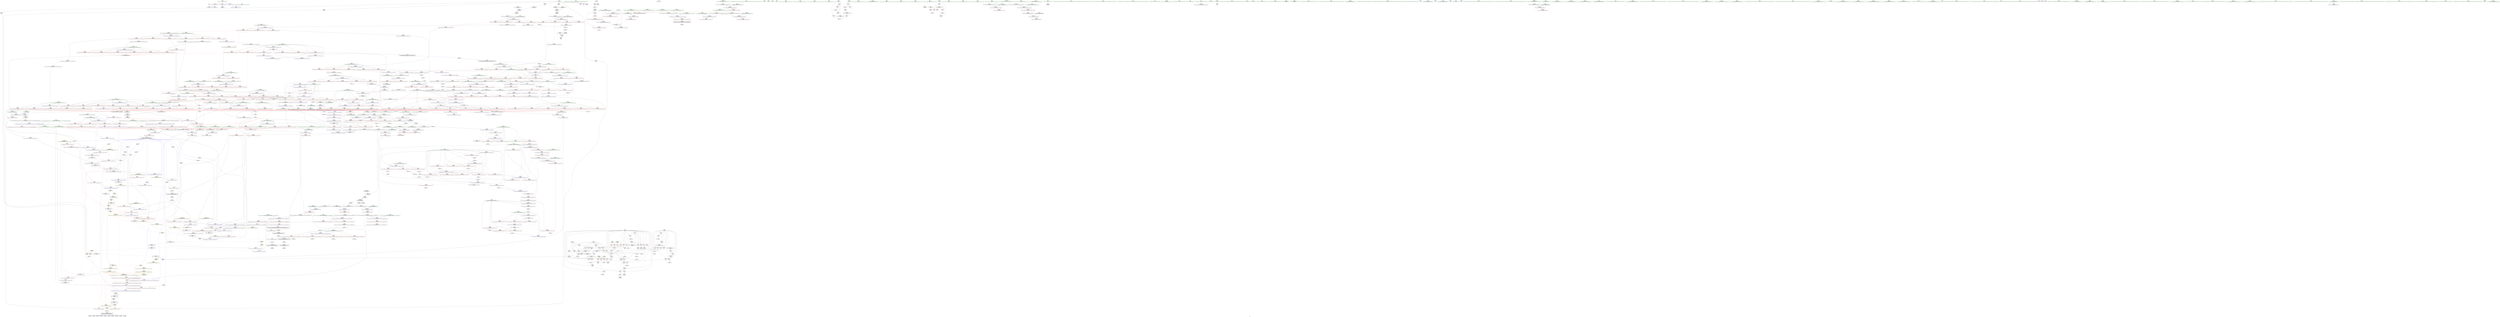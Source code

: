 digraph "SVFG" {
	label="SVFG";

	Node0x56368bea2740 [shape=record,color=grey,label="{NodeID: 0\nNullPtr}"];
	Node0x56368bea2740 -> Node0x56368bef9400[style=solid];
	Node0x56368bea2740 -> Node0x56368bf19dc0[style=solid];
	Node0x56368bf01120 [shape=record,color=red,label="{NodeID: 443\n641\<--640\n\<--call5\n_ZSt11__make_heapIPiN9__gnu_cxx5__ops15_Iter_less_iterEEvT_S4_RT0_\n|{<s0>30}}"];
	Node0x56368bf01120:s0 -> Node0x56368bfffb90[style=solid,color=red];
	Node0x56368bf70230 [shape=record,color=black,label="{NodeID: 1218\nMR_207V_3 = PHI(MR_207V_4, MR_207V_2, )\npts\{1177 \}\n}"];
	Node0x56368bf70230 -> Node0x56368bf17aa0[style=dashed];
	Node0x56368bf70230 -> Node0x56368bf17b70[style=dashed];
	Node0x56368bf70230 -> Node0x56368bf17c40[style=dashed];
	Node0x56368bf70230 -> Node0x56368bf20450[style=dashed];
	Node0x56368bef4b50 [shape=record,color=green,label="{NodeID: 111\n633\<--634\n_ZSt4moveIRiEONSt16remove_referenceIT_E4typeEOS2_\<--_ZSt4moveIRiEONSt16remove_referenceIT_E4typeEOS2__field_insensitive\n}"];
	Node0x56368bff86d0 [shape=record,color=black,label="{NodeID: 1661\n1148 = PHI(717, )\n}"];
	Node0x56368bff86d0 -> Node0x56368bf17830[style=solid];
	Node0x56368bf16990 [shape=record,color=red,label="{NodeID: 554\n1084\<--1083\n\<--call\n_ZSt4swapIiENSt9enable_ifIXsr6__and_ISt6__not_ISt15__is_tuple_likeIT_EESt21is_move_constructibleIS3_ESt18is_move_assignableIS3_EEE5valueEvE4typeERS3_SC_\n}"];
	Node0x56368bf16990 -> Node0x56368bf1fa90[style=solid];
	Node0x56368bef9a10 [shape=record,color=black,label="{NodeID: 222\n173\<--172\nidxprom29\<--\nmain\n}"];
	Node0x56368bf1c420 [shape=record,color=blue,label="{NodeID: 665\n516\<--509\n__last.addr\<--__last\n_ZSt13__heap_selectIPiN9__gnu_cxx5__ops15_Iter_less_iterEEvT_S4_S4_T0_\n}"];
	Node0x56368bf1c420 -> Node0x56368beffc00[style=dashed];
	Node0x56368bf075d0 [shape=record,color=red,label="{NodeID: 333\n144\<--61\n\<--i\nmain\n}"];
	Node0x56368bf075d0 -> Node0x56368bf39cb0[style=solid];
	Node0x56368bf39fb0 [shape=record,color=grey,label="{NodeID: 1108\n358 = Binary(357, 359, )\n}"];
	Node0x56368bf39fb0 -> Node0x56368bf1b8c0[style=solid];
	Node0x56368bef1460 [shape=record,color=green,label="{NodeID: 1\n7\<--1\n__dso_handle\<--dummyObj\nGlob }"];
	Node0x56368bf011f0 [shape=record,color=red,label="{NodeID: 444\n668\<--659\nthis1\<--this.addr\n_ZNK9__gnu_cxx5__ops15_Iter_less_iterclIPiS3_EEbT_T0_\n}"];
	Node0x56368bf70730 [shape=record,color=black,label="{NodeID: 1219\nMR_2V_2 = PHI(MR_2V_3, MR_2V_1, )\npts\{12 \}\n|{<s0>18|<s1>70|<s2>70}}"];
	Node0x56368bf70730:s0 -> Node0x56368bf74230[style=dashed,color=blue];
	Node0x56368bf70730:s1 -> Node0x56368bf186d0[style=dashed,color=red];
	Node0x56368bf70730:s2 -> Node0x56368bf87e50[style=dashed,color=red];
	Node0x56368bef4c20 [shape=record,color=green,label="{NodeID: 112\n644\<--645\n_ZSt13__adjust_heapIPiliN9__gnu_cxx5__ops15_Iter_less_iterEEvT_T0_S5_T1_T2_\<--_ZSt13__adjust_heapIPiliN9__gnu_cxx5__ops15_Iter_less_iterEEvT_T0_S5_T1_T2__field_insensitive\n}"];
	Node0x56368bff8840 [shape=record,color=black,label="{NodeID: 1662\n1216 = PHI(1299, )\n|{<s0>73}}"];
	Node0x56368bff8840:s0 -> Node0x56368c000560[style=solid,color=red];
	Node0x56368bf16a60 [shape=record,color=red,label="{NodeID: 555\n1088\<--1087\n\<--call1\n_ZSt4swapIiENSt9enable_ifIXsr6__and_ISt6__not_ISt15__is_tuple_likeIT_EESt21is_move_constructibleIS3_ESt18is_move_assignableIS3_EEE5valueEvE4typeERS3_SC_\n}"];
	Node0x56368bf16a60 -> Node0x56368bf1fb60[style=solid];
	Node0x56368bf8dd10 [shape=record,color=yellow,style=double,label="{NodeID: 1330\n2V_1 = ENCHI(MR_2V_0)\npts\{12 \}\nFun[_ZSt22__final_insertion_sortIPiN9__gnu_cxx5__ops15_Iter_less_iterEEvT_S4_T0_]|{<s0>17|<s1>17|<s2>19|<s3>19}}"];
	Node0x56368bf8dd10:s0 -> Node0x56368bf78830[style=dashed,color=red];
	Node0x56368bf8dd10:s1 -> Node0x56368bf85150[style=dashed,color=red];
	Node0x56368bf8dd10:s2 -> Node0x56368bf78830[style=dashed,color=red];
	Node0x56368bf8dd10:s3 -> Node0x56368bf85150[style=dashed,color=red];
	Node0x56368bef9ae0 [shape=record,color=black,label="{NodeID: 223\n182\<--181\nidx.ext\<--\nmain\n}"];
	Node0x56368bf1c4f0 [shape=record,color=blue,label="{NodeID: 666\n518\<--528\n__i\<--\n_ZSt13__heap_selectIPiN9__gnu_cxx5__ops15_Iter_less_iterEEvT_S4_S4_T0_\n}"];
	Node0x56368bf1c4f0 -> Node0x56368bf77e30[style=dashed];
	Node0x56368bf076a0 [shape=record,color=red,label="{NodeID: 334\n164\<--61\n\<--i\nmain\n}"];
	Node0x56368bf076a0 -> Node0x56368bf43240[style=solid];
	Node0x56368bf3a130 [shape=record,color=grey,label="{NodeID: 1109\n341 = Binary(339, 340, )\n}"];
	Node0x56368bf3a130 -> Node0x56368bf3a2b0[style=solid];
	Node0x56368bef14f0 [shape=record,color=green,label="{NodeID: 2\n13\<--1\n.str\<--dummyObj\nGlob }"];
	Node0x56368bf012c0 [shape=record,color=red,label="{NodeID: 445\n669\<--661\n\<--__it1.addr\n_ZNK9__gnu_cxx5__ops15_Iter_less_iterclIPiS3_EEbT_T0_\n}"];
	Node0x56368bf012c0 -> Node0x56368bf01460[style=solid];
	Node0x56368bf7de50 [shape=record,color=black,label="{NodeID: 1220\nMR_2V_2 = PHI(MR_2V_1, MR_2V_3, )\npts\{12 \}\n|{<s0>23|<s1>56|<s2>57|<s3>58}}"];
	Node0x56368bf7de50:s0 -> Node0x56368bf7c2f0[style=dashed,color=blue];
	Node0x56368bf7de50:s1 -> Node0x56368bf8a380[style=dashed,color=red];
	Node0x56368bf7de50:s2 -> Node0x56368bf8a380[style=dashed,color=red];
	Node0x56368bf7de50:s3 -> Node0x56368bf8a1c0[style=dashed,color=red];
	Node0x56368bef4d20 [shape=record,color=green,label="{NodeID: 113\n659\<--660\nthis.addr\<--this.addr_field_insensitive\n_ZNK9__gnu_cxx5__ops15_Iter_less_iterclIPiS3_EEbT_T0_\n}"];
	Node0x56368bef4d20 -> Node0x56368bf011f0[style=solid];
	Node0x56368bef4d20 -> Node0x56368bf1cf80[style=solid];
	Node0x56368bff8980 [shape=record,color=black,label="{NodeID: 1663\n1220 = PHI(1299, )\n|{<s0>73}}"];
	Node0x56368bff8980:s0 -> Node0x56368c000670[style=solid,color=red];
	Node0x56368bf16b30 [shape=record,color=red,label="{NodeID: 556\n1092\<--1091\n\<--call2\n_ZSt4swapIiENSt9enable_ifIXsr6__and_ISt6__not_ISt15__is_tuple_likeIT_EESt21is_move_constructibleIS3_ESt18is_move_assignableIS3_EEE5valueEvE4typeERS3_SC_\n}"];
	Node0x56368bf16b30 -> Node0x56368bf1fc30[style=solid];
	Node0x56368bef9bb0 [shape=record,color=black,label="{NodeID: 224\n186\<--185\nidx.ext34\<--\nmain\n}"];
	Node0x56368bf1c5c0 [shape=record,color=blue,label="{NodeID: 667\n518\<--550\n__i\<--incdec.ptr\n_ZSt13__heap_selectIPiN9__gnu_cxx5__ops15_Iter_less_iterEEvT_S4_S4_T0_\n}"];
	Node0x56368bf1c5c0 -> Node0x56368bf77e30[style=dashed];
	Node0x56368bf07770 [shape=record,color=red,label="{NodeID: 335\n168\<--61\n\<--i\nmain\n}"];
	Node0x56368bf07770 -> Node0x56368bef9940[style=solid];
	Node0x56368bf3a2b0 [shape=record,color=grey,label="{NodeID: 1110\n342 = Binary(341, 293, )\n}"];
	Node0x56368bf3a2b0 -> Node0x56368bf42dc0[style=solid];
	Node0x56368bef17a0 [shape=record,color=green,label="{NodeID: 3\n15\<--1\n.str.1\<--dummyObj\nGlob }"];
	Node0x56368bf01390 [shape=record,color=red,label="{NodeID: 446\n671\<--663\n\<--__it2.addr\n_ZNK9__gnu_cxx5__ops15_Iter_less_iterclIPiS3_EEbT_T0_\n}"];
	Node0x56368bf01390 -> Node0x56368bf01530[style=solid];
	Node0x56368bef4df0 [shape=record,color=green,label="{NodeID: 114\n661\<--662\n__it1.addr\<--__it1.addr_field_insensitive\n_ZNK9__gnu_cxx5__ops15_Iter_less_iterclIPiS3_EEbT_T0_\n}"];
	Node0x56368bef4df0 -> Node0x56368bf012c0[style=solid];
	Node0x56368bef4df0 -> Node0x56368bf1d050[style=solid];
	Node0x56368bff8ac0 [shape=record,color=black,label="{NodeID: 1664\n1222 = PHI(1274, )\n}"];
	Node0x56368bff8ac0 -> Node0x56368bf03370[style=solid];
	Node0x56368bf16c00 [shape=record,color=red,label="{NodeID: 557\n1120\<--1104\n\<--__first.addr\n_ZSt16__insertion_sortIPiN9__gnu_cxx5__ops15_Iter_less_iterEEvT_S4_T0_\n}"];
	Node0x56368bf16c00 -> Node0x56368bf43cc0[style=solid];
	Node0x56368bef9c80 [shape=record,color=black,label="{NodeID: 225\n204\<--203\nidxprom41\<--\nmain\n}"];
	Node0x56368bf1c690 [shape=record,color=blue,label="{NodeID: 668\n558\<--555\n__first.addr\<--__first\n_ZSt11__sort_heapIPiN9__gnu_cxx5__ops15_Iter_less_iterEEvT_S4_RT0_\n}"];
	Node0x56368bf1c690 -> Node0x56368bf00010[style=dashed];
	Node0x56368bf1c690 -> Node0x56368bf000e0[style=dashed];
	Node0x56368bf07840 [shape=record,color=red,label="{NodeID: 336\n172\<--61\n\<--i\nmain\n}"];
	Node0x56368bf07840 -> Node0x56368bef9a10[style=solid];
	Node0x56368bf0df70 [shape=record,color=grey,label="{NodeID: 1111\n572 = Binary(570, 571, )\n}"];
	Node0x56368bf0df70 -> Node0x56368bf399b0[style=solid];
	Node0x56368bef1830 [shape=record,color=green,label="{NodeID: 4\n17\<--1\n.str.2\<--dummyObj\nGlob }"];
	Node0x56368bf01460 [shape=record,color=red,label="{NodeID: 447\n670\<--669\n\<--\n_ZNK9__gnu_cxx5__ops15_Iter_less_iterclIPiS3_EEbT_T0_\n}"];
	Node0x56368bf01460 -> Node0x56368bf42640[style=solid];
	Node0x56368befa090 [shape=record,color=green,label="{NodeID: 115\n663\<--664\n__it2.addr\<--__it2.addr_field_insensitive\n_ZNK9__gnu_cxx5__ops15_Iter_less_iterclIPiS3_EEbT_T0_\n}"];
	Node0x56368befa090 -> Node0x56368bf01390[style=solid];
	Node0x56368befa090 -> Node0x56368bf1d120[style=solid];
	Node0x56368bff8c00 [shape=record,color=black,label="{NodeID: 1665\n1238 = PHI(717, )\n}"];
	Node0x56368bff8c00 -> Node0x56368bf186d0[style=solid];
	Node0x56368bf16cd0 [shape=record,color=red,label="{NodeID: 558\n1125\<--1104\n\<--__first.addr\n_ZSt16__insertion_sortIPiN9__gnu_cxx5__ops15_Iter_less_iterEEvT_S4_T0_\n}"];
	Node0x56368bf16cd0 -> Node0x56368bf053b0[style=solid];
	Node0x56368bef9d50 [shape=record,color=black,label="{NodeID: 226\n209\<--208\nidxprom43\<--sub\nmain\n}"];
	Node0x56368bf1c760 [shape=record,color=blue,label="{NodeID: 669\n560\<--556\n__last.addr\<--__last\n_ZSt11__sort_heapIPiN9__gnu_cxx5__ops15_Iter_less_iterEEvT_S4_RT0_\n}"];
	Node0x56368bf1c760 -> Node0x56368bf75b30[style=dashed];
	Node0x56368bf07910 [shape=record,color=red,label="{NodeID: 337\n177\<--61\n\<--i\nmain\n}"];
	Node0x56368bf07910 -> Node0x56368bf381b0[style=solid];
	Node0x56368bf0e0f0 [shape=record,color=grey,label="{NodeID: 1112\n816 = Binary(815, 575, )\n}"];
	Node0x56368bf0e0f0 -> Node0x56368bf1e160[style=solid];
	Node0x56368bef18c0 [shape=record,color=green,label="{NodeID: 5\n19\<--1\n.str.3\<--dummyObj\nGlob }"];
	Node0x56368bf01530 [shape=record,color=red,label="{NodeID: 448\n672\<--671\n\<--\n_ZNK9__gnu_cxx5__ops15_Iter_less_iterclIPiS3_EEbT_T0_\n}"];
	Node0x56368bf01530 -> Node0x56368bf42640[style=solid];
	Node0x56368befa160 [shape=record,color=green,label="{NodeID: 116\n680\<--681\n__first.addr\<--__first.addr_field_insensitive\n_ZSt10__pop_heapIPiN9__gnu_cxx5__ops15_Iter_less_iterEEvT_S4_S4_RT0_\n}"];
	Node0x56368befa160 -> Node0x56368bf01600[style=solid];
	Node0x56368befa160 -> Node0x56368bf016d0[style=solid];
	Node0x56368befa160 -> Node0x56368bf017a0[style=solid];
	Node0x56368befa160 -> Node0x56368bf1d1f0[style=solid];
	Node0x56368bff8d40 [shape=record,color=black,label="{NodeID: 1666\n1248 = PHI(1385, )\n}"];
	Node0x56368bf16da0 [shape=record,color=red,label="{NodeID: 559\n1134\<--1104\n\<--__first.addr\n_ZSt16__insertion_sortIPiN9__gnu_cxx5__ops15_Iter_less_iterEEvT_S4_T0_\n|{<s0>63}}"];
	Node0x56368bf16da0:s0 -> Node0x56368bffa8d0[style=solid,color=red];
	Node0x56368bef9e20 [shape=record,color=black,label="{NodeID: 227\n289\<--287\nsub.ptr.lhs.cast\<--\n_ZSt6__sortIPiN9__gnu_cxx5__ops15_Iter_less_iterEEvT_S4_T0_\n}"];
	Node0x56368bef9e20 -> Node0x56368bf0f170[style=solid];
	Node0x56368bf1c830 [shape=record,color=blue,label="{NodeID: 670\n562\<--557\n__comp.addr\<--__comp\n_ZSt11__sort_heapIPiN9__gnu_cxx5__ops15_Iter_less_iterEEvT_S4_RT0_\n}"];
	Node0x56368bf1c830 -> Node0x56368bf004f0[style=dashed];
	Node0x56368bf079e0 [shape=record,color=red,label="{NodeID: 338\n199\<--61\n\<--i\nmain\n}"];
	Node0x56368bf079e0 -> Node0x56368bf11b70[style=solid];
	Node0x56368bf0e270 [shape=record,color=grey,label="{NodeID: 1113\n612 = Binary(610, 611, )\n}"];
	Node0x56368bf0e270 -> Node0x56368bf0e3f0[style=solid];
	Node0x56368bef1950 [shape=record,color=green,label="{NodeID: 6\n22\<--1\n\<--dummyObj\nCan only get source location for instruction, argument, global var or function.}"];
	Node0x56368bf01600 [shape=record,color=red,label="{NodeID: 449\n700\<--680\n\<--__first.addr\n_ZSt10__pop_heapIPiN9__gnu_cxx5__ops15_Iter_less_iterEEvT_S4_S4_RT0_\n|{<s0>32}}"];
	Node0x56368bf01600:s0 -> Node0x56368bffdec0[style=solid,color=red];
	Node0x56368befa230 [shape=record,color=green,label="{NodeID: 117\n682\<--683\n__last.addr\<--__last.addr_field_insensitive\n_ZSt10__pop_heapIPiN9__gnu_cxx5__ops15_Iter_less_iterEEvT_S4_S4_RT0_\n}"];
	Node0x56368befa230 -> Node0x56368bf01870[style=solid];
	Node0x56368befa230 -> Node0x56368bf1d2c0[style=solid];
	Node0x56368bff8e50 [shape=record,color=black,label="{NodeID: 1667\n1253 = PHI(717, )\n}"];
	Node0x56368bff8e50 -> Node0x56368bf187a0[style=solid];
	Node0x56368bf16e70 [shape=record,color=red,label="{NodeID: 560\n1141\<--1104\n\<--__first.addr\n_ZSt16__insertion_sortIPiN9__gnu_cxx5__ops15_Iter_less_iterEEvT_S4_T0_\n|{<s0>65}}"];
	Node0x56368bf16e70:s0 -> Node0x56368c000230[style=solid,color=red];
	Node0x56368bef9ef0 [shape=record,color=black,label="{NodeID: 228\n290\<--288\nsub.ptr.rhs.cast\<--\n_ZSt6__sortIPiN9__gnu_cxx5__ops15_Iter_less_iterEEvT_S4_T0_\n}"];
	Node0x56368bef9ef0 -> Node0x56368bf0f170[style=solid];
	Node0x56368bf1c900 [shape=record,color=blue,label="{NodeID: 671\n560\<--578\n__last.addr\<--incdec.ptr\n_ZSt11__sort_heapIPiN9__gnu_cxx5__ops15_Iter_less_iterEEvT_S4_RT0_\n}"];
	Node0x56368bf1c900 -> Node0x56368bf00350[style=dashed];
	Node0x56368bf1c900 -> Node0x56368bf00420[style=dashed];
	Node0x56368bf1c900 -> Node0x56368bf75b30[style=dashed];
	Node0x56368bf07ab0 [shape=record,color=red,label="{NodeID: 339\n203\<--61\n\<--i\nmain\n}"];
	Node0x56368bf07ab0 -> Node0x56368bef9c80[style=solid];
	Node0x56368bf0e3f0 [shape=record,color=grey,label="{NodeID: 1114\n613 = Binary(612, 293, )\n}"];
	Node0x56368bf0e3f0 -> Node0x56368bf43540[style=solid];
	Node0x56368bef2190 [shape=record,color=green,label="{NodeID: 7\n72\<--1\n\<--dummyObj\nCan only get source location for instruction, argument, global var or function.}"];
	Node0x56368bf016d0 [shape=record,color=red,label="{NodeID: 450\n705\<--680\n\<--__first.addr\n_ZSt10__pop_heapIPiN9__gnu_cxx5__ops15_Iter_less_iterEEvT_S4_S4_RT0_\n|{<s0>34}}"];
	Node0x56368bf016d0:s0 -> Node0x56368bfff7a0[style=solid,color=red];
	Node0x56368bf7f750 [shape=record,color=black,label="{NodeID: 1225\nMR_2V_2 = PHI(MR_2V_3, MR_2V_1, )\npts\{12 \}\n|{|<s5>35}}"];
	Node0x56368bf7f750 -> Node0x56368bf13320[style=dashed];
	Node0x56368bf7f750 -> Node0x56368bf133f0[style=dashed];
	Node0x56368bf7f750 -> Node0x56368bf1de20[style=dashed];
	Node0x56368bf7f750 -> Node0x56368bf1e090[style=dashed];
	Node0x56368bf7f750 -> Node0x56368bf74730[style=dashed];
	Node0x56368bf7f750:s5 -> Node0x56368bf8a380[style=dashed,color=red];
	Node0x56368befa300 [shape=record,color=green,label="{NodeID: 118\n684\<--685\n__result.addr\<--__result.addr_field_insensitive\n_ZSt10__pop_heapIPiN9__gnu_cxx5__ops15_Iter_less_iterEEvT_S4_S4_RT0_\n}"];
	Node0x56368befa300 -> Node0x56368bf01940[style=solid];
	Node0x56368befa300 -> Node0x56368bf01a10[style=solid];
	Node0x56368befa300 -> Node0x56368bf1d390[style=solid];
	Node0x56368bff8fc0 [shape=record,color=black,label="{NodeID: 1668\n1263 = PHI(717, )\n}"];
	Node0x56368bff8fc0 -> Node0x56368bf18870[style=solid];
	Node0x56368bf16f40 [shape=record,color=red,label="{NodeID: 561\n1150\<--1104\n\<--__first.addr\n_ZSt16__insertion_sortIPiN9__gnu_cxx5__ops15_Iter_less_iterEEvT_S4_T0_\n}"];
	Node0x56368bf16f40 -> Node0x56368bf20040[style=solid];
	Node0x56368bef9fc0 [shape=record,color=black,label="{NodeID: 229\n339\<--337\nsub.ptr.lhs.cast\<--\n_ZSt16__introsort_loopIPilN9__gnu_cxx5__ops15_Iter_less_iterEEvT_S4_T0_T1_\n}"];
	Node0x56368bef9fc0 -> Node0x56368bf3a130[style=solid];
	Node0x56368bf1c9d0 [shape=record,color=blue,label="{NodeID: 672\n591\<--588\n__first.addr\<--__first\n_ZSt11__make_heapIPiN9__gnu_cxx5__ops15_Iter_less_iterEEvT_S4_RT0_\n}"];
	Node0x56368bf1c9d0 -> Node0x56368bf005c0[style=dashed];
	Node0x56368bf1c9d0 -> Node0x56368bf00690[style=dashed];
	Node0x56368bf1c9d0 -> Node0x56368bf00760[style=dashed];
	Node0x56368bf1c9d0 -> Node0x56368bf00830[style=dashed];
	Node0x56368bf07b80 [shape=record,color=red,label="{NodeID: 340\n207\<--61\n\<--i\nmain\n}"];
	Node0x56368bf07b80 -> Node0x56368bf38c30[style=solid];
	Node0x56368bf0e570 [shape=record,color=grey,label="{NodeID: 1115\n622 = Binary(621, 293, )\n}"];
	Node0x56368bf0e570 -> Node0x56368bf1cc40[style=solid];
	Node0x56368bef2220 [shape=record,color=green,label="{NodeID: 8\n78\<--1\n\<--dummyObj\nCan only get source location for instruction, argument, global var or function.}"];
	Node0x56368bf017a0 [shape=record,color=red,label="{NodeID: 451\n707\<--680\n\<--__first.addr\n_ZSt10__pop_heapIPiN9__gnu_cxx5__ops15_Iter_less_iterEEvT_S4_S4_RT0_\n}"];
	Node0x56368bf017a0 -> Node0x56368bf02f60[style=solid];
	Node0x56368befa3d0 [shape=record,color=green,label="{NodeID: 119\n686\<--687\n__comp.addr\<--__comp.addr_field_insensitive\n_ZSt10__pop_heapIPiN9__gnu_cxx5__ops15_Iter_less_iterEEvT_S4_S4_RT0_\n}"];
	Node0x56368befa3d0 -> Node0x56368bf01ae0[style=solid];
	Node0x56368befa3d0 -> Node0x56368bf1d460[style=solid];
	Node0x56368bff9100 [shape=record,color=black,label="{NodeID: 1669\n1288 = PHI(1330, )\n|{<s0>81}}"];
	Node0x56368bff9100:s0 -> Node0x56368bffc7c0[style=solid,color=red];
	Node0x56368bf17010 [shape=record,color=red,label="{NodeID: 562\n1121\<--1106\n\<--__last.addr\n_ZSt16__insertion_sortIPiN9__gnu_cxx5__ops15_Iter_less_iterEEvT_S4_T0_\n}"];
	Node0x56368bf17010 -> Node0x56368bf43cc0[style=solid];
	Node0x56368bf8e390 [shape=record,color=yellow,style=double,label="{NodeID: 1337\n223V_1 = ENCHI(MR_223V_0)\npts\{602 689 738 863 1079 1111 \}\nFun[_ZSt25__unguarded_linear_insertIPiN9__gnu_cxx5__ops14_Val_less_iterEEvT_T0_]}"];
	Node0x56368bf8e390 -> Node0x56368bf186d0[style=dashed];
	Node0x56368bf8e390 -> Node0x56368bf187a0[style=dashed];
	Node0x56368bf8e390 -> Node0x56368bf18870[style=dashed];
	Node0x56368bf02190 [shape=record,color=black,label="{NodeID: 230\n340\<--338\nsub.ptr.rhs.cast\<--\n_ZSt16__introsort_loopIPilN9__gnu_cxx5__ops15_Iter_less_iterEEvT_S4_T0_T1_\n}"];
	Node0x56368bf02190 -> Node0x56368bf3a130[style=solid];
	Node0x56368bf1caa0 [shape=record,color=blue,label="{NodeID: 673\n593\<--589\n__last.addr\<--__last\n_ZSt11__make_heapIPiN9__gnu_cxx5__ops15_Iter_less_iterEEvT_S4_RT0_\n}"];
	Node0x56368bf1caa0 -> Node0x56368bf00900[style=dashed];
	Node0x56368bf1caa0 -> Node0x56368bf009d0[style=dashed];
	Node0x56368bf07c50 [shape=record,color=red,label="{NodeID: 341\n225\<--61\n\<--i\nmain\n}"];
	Node0x56368bf07c50 -> Node0x56368bf39830[style=solid];
	Node0x56368bf0e6f0 [shape=record,color=grey,label="{NodeID: 1116\n621 = Binary(619, 620, )\n}"];
	Node0x56368bf0e6f0 -> Node0x56368bf0e570[style=solid];
	Node0x56368bef22b0 [shape=record,color=green,label="{NodeID: 9\n84\<--1\n\<--dummyObj\nCan only get source location for instruction, argument, global var or function.}"];
	Node0x56368bf01870 [shape=record,color=red,label="{NodeID: 452\n706\<--682\n\<--__last.addr\n_ZSt10__pop_heapIPiN9__gnu_cxx5__ops15_Iter_less_iterEEvT_S4_S4_RT0_\n}"];
	Node0x56368bf01870 -> Node0x56368bf02e90[style=solid];
	Node0x56368befa4a0 [shape=record,color=green,label="{NodeID: 120\n688\<--689\n__value\<--__value_field_insensitive\n_ZSt10__pop_heapIPiN9__gnu_cxx5__ops15_Iter_less_iterEEvT_S4_S4_RT0_\n|{|<s1>33}}"];
	Node0x56368befa4a0 -> Node0x56368bf1d530[style=solid];
	Node0x56368befa4a0:s1 -> Node0x56368bffdec0[style=solid,color=red];
	Node0x56368bff9240 [shape=record,color=black,label="{NodeID: 1670\n1292 = PHI(1330, )\n|{<s0>81}}"];
	Node0x56368bff9240:s0 -> Node0x56368bffc8d0[style=solid,color=red];
	Node0x56368bf170e0 [shape=record,color=red,label="{NodeID: 563\n1130\<--1106\n\<--__last.addr\n_ZSt16__insertion_sortIPiN9__gnu_cxx5__ops15_Iter_less_iterEEvT_S4_T0_\n}"];
	Node0x56368bf170e0 -> Node0x56368bf11870[style=solid];
	Node0x56368bf8e500 [shape=record,color=yellow,style=double,label="{NodeID: 1338\n2V_1 = ENCHI(MR_2V_0)\npts\{12 \}\nFun[_ZSt13__heap_selectIPiN9__gnu_cxx5__ops15_Iter_less_iterEEvT_S4_S4_T0_]|{<s0>24|<s1>24}}"];
	Node0x56368bf8e500:s0 -> Node0x56368bf6f700[style=dashed,color=red];
	Node0x56368bf8e500:s1 -> Node0x56368bf86050[style=dashed,color=red];
	Node0x56368bf02260 [shape=record,color=black,label="{NodeID: 231\n385\<--381\ncast\<--\n_ZSt4__lgl\n}"];
	Node0x56368bf1cb70 [shape=record,color=blue,label="{NodeID: 674\n595\<--590\n__comp.addr\<--__comp\n_ZSt11__make_heapIPiN9__gnu_cxx5__ops15_Iter_less_iterEEvT_S4_RT0_\n}"];
	Node0x56368bf1cb70 -> Node0x56368bf00aa0[style=dashed];
	Node0x56368bf07d20 [shape=record,color=red,label="{NodeID: 342\n95\<--63\n\<--j\nmain\n}"];
	Node0x56368bf07d20 -> Node0x56368bf10c70[style=solid];
	Node0x56368bf0e870 [shape=record,color=grey,label="{NodeID: 1117\n803 = Binary(298, 802, )\n}"];
	Node0x56368bf0e870 -> Node0x56368bf1dfc0[style=solid];
	Node0x56368bef2340 [shape=record,color=green,label="{NodeID: 10\n88\<--1\n\<--dummyObj\nCan only get source location for instruction, argument, global var or function.}"];
	Node0x56368bf01940 [shape=record,color=red,label="{NodeID: 453\n696\<--684\n\<--__result.addr\n_ZSt10__pop_heapIPiN9__gnu_cxx5__ops15_Iter_less_iterEEvT_S4_S4_RT0_\n|{<s0>31}}"];
	Node0x56368bf01940:s0 -> Node0x56368bffdec0[style=solid,color=red];
	Node0x56368bf80650 [shape=record,color=black,label="{NodeID: 1228\nMR_2V_7 = PHI(MR_2V_9, MR_2V_3, )\npts\{12 \}\n|{<s0>22}}"];
	Node0x56368bf80650:s0 -> Node0x56368bf25fe0[style=dashed,color=blue];
	Node0x56368befa570 [shape=record,color=green,label="{NodeID: 121\n690\<--691\nagg.tmp\<--agg.tmp_field_insensitive\n_ZSt10__pop_heapIPiN9__gnu_cxx5__ops15_Iter_less_iterEEvT_S4_S4_RT0_\n}"];
	Node0x56368bff9380 [shape=record,color=black,label="{NodeID: 1671\n1294 = PHI(1330, )\n|{<s0>81}}"];
	Node0x56368bff9380:s0 -> Node0x56368bffc9e0[style=solid,color=red];
	Node0x56368bf171b0 [shape=record,color=red,label="{NodeID: 564\n1129\<--1108\n\<--__i\n_ZSt16__insertion_sortIPiN9__gnu_cxx5__ops15_Iter_less_iterEEvT_S4_T0_\n}"];
	Node0x56368bf171b0 -> Node0x56368bf11870[style=solid];
	Node0x56368bf02330 [shape=record,color=black,label="{NodeID: 232\n386\<--381\nconv\<--\n_ZSt4__lgl\n}"];
	Node0x56368bf02330 -> Node0x56368bf101f0[style=solid];
	Node0x56368bf1cc40 [shape=record,color=blue,label="{NodeID: 675\n597\<--622\n__len\<--sub.ptr.div4\n_ZSt11__make_heapIPiN9__gnu_cxx5__ops15_Iter_less_iterEEvT_S4_RT0_\n}"];
	Node0x56368bf1cc40 -> Node0x56368bf00b70[style=dashed];
	Node0x56368bf1cc40 -> Node0x56368bf00c40[style=dashed];
	Node0x56368bf1cc40 -> Node0x56368bf71060[style=dashed];
	Node0x56368bf07df0 [shape=record,color=red,label="{NodeID: 343\n109\<--63\n\<--j\nmain\n}"];
	Node0x56368bf07df0 -> Node0x56368bf427c0[style=solid];
	Node0x56368bf0e9f0 [shape=record,color=grey,label="{NodeID: 1118\n802 = Binary(801, 575, )\n}"];
	Node0x56368bf0e9f0 -> Node0x56368bf0e870[style=solid];
	Node0x56368bef2440 [shape=record,color=green,label="{NodeID: 11\n293\<--1\n\<--dummyObj\nCan only get source location for instruction, argument, global var or function.}"];
	Node0x56368bf01a10 [shape=record,color=red,label="{NodeID: 454\n703\<--684\n\<--__result.addr\n_ZSt10__pop_heapIPiN9__gnu_cxx5__ops15_Iter_less_iterEEvT_S4_S4_RT0_\n}"];
	Node0x56368bf01a10 -> Node0x56368bf1d600[style=solid];
	Node0x56368befa640 [shape=record,color=green,label="{NodeID: 122\n719\<--720\n__t.addr\<--__t.addr_field_insensitive\n_ZSt4moveIRiEONSt16remove_referenceIT_E4typeEOS2_\n}"];
	Node0x56368befa640 -> Node0x56368bf01e20[style=solid];
	Node0x56368befa640 -> Node0x56368bf1d6d0[style=solid];
	Node0x56368bff94c0 [shape=record,color=black,label="{NodeID: 1672\n1295 = PHI(1306, )\n}"];
	Node0x56368bff94c0 -> Node0x56368bf03440[style=solid];
	Node0x56368bf17280 [shape=record,color=red,label="{NodeID: 565\n1133\<--1108\n\<--__i\n_ZSt16__insertion_sortIPiN9__gnu_cxx5__ops15_Iter_less_iterEEvT_S4_T0_\n|{<s0>63}}"];
	Node0x56368bf17280:s0 -> Node0x56368bffa550[style=solid,color=red];
	Node0x56368bf02400 [shape=record,color=black,label="{NodeID: 233\n375\<--387\n_ZSt4__lgl_ret\<--sub\n_ZSt4__lgl\n|{<s0>10}}"];
	Node0x56368bf02400:s0 -> Node0x56368bff6200[style=solid,color=blue];
	Node0x56368bf1cd10 [shape=record,color=blue,label="{NodeID: 676\n599\<--626\n__parent\<--div\n_ZSt11__make_heapIPiN9__gnu_cxx5__ops15_Iter_less_iterEEvT_S4_RT0_\n}"];
	Node0x56368bf1cd10 -> Node0x56368bf00d10[style=dashed];
	Node0x56368bf1cd10 -> Node0x56368bf00de0[style=dashed];
	Node0x56368bf1cd10 -> Node0x56368bf00eb0[style=dashed];
	Node0x56368bf1cd10 -> Node0x56368bf00f80[style=dashed];
	Node0x56368bf1cd10 -> Node0x56368bf1ceb0[style=dashed];
	Node0x56368bf1cd10 -> Node0x56368bf71530[style=dashed];
	Node0x56368bf07ec0 [shape=record,color=red,label="{NodeID: 344\n86\<--65\n\<--k\nmain\n}"];
	Node0x56368bf07ec0 -> Node0x56368bf110f0[style=solid];
	Node0x56368bf0eb70 [shape=record,color=grey,label="{NodeID: 1119\n797 = Binary(796, 298, )\n}"];
	Node0x56368bf0eb70 -> Node0x56368bf0ecf0[style=solid];
	Node0x56368bef2540 [shape=record,color=green,label="{NodeID: 12\n298\<--1\n\<--dummyObj\nCan only get source location for instruction, argument, global var or function.}"];
	Node0x56368bf01ae0 [shape=record,color=red,label="{NodeID: 455\n714\<--686\n\<--__comp.addr\n_ZSt10__pop_heapIPiN9__gnu_cxx5__ops15_Iter_less_iterEEvT_S4_S4_RT0_\n}"];
	Node0x56368befa710 [shape=record,color=green,label="{NodeID: 123\n729\<--730\n__comp\<--__comp_field_insensitive\n_ZSt13__adjust_heapIPiliN9__gnu_cxx5__ops15_Iter_less_iterEEvT_T0_S5_T1_T2_\n|{<s0>35|<s1>38}}"];
	Node0x56368befa710:s0 -> Node0x56368bffa020[style=solid,color=red];
	Node0x56368befa710:s1 -> Node0x56368bffac50[style=solid,color=red];
	Node0x56368bff9600 [shape=record,color=black,label="{NodeID: 1673\n1326 = PHI(1337, )\n}"];
	Node0x56368bff9600 -> Node0x56368bf035e0[style=solid];
	Node0x56368bf17350 [shape=record,color=red,label="{NodeID: 566\n1137\<--1108\n\<--__i\n_ZSt16__insertion_sortIPiN9__gnu_cxx5__ops15_Iter_less_iterEEvT_S4_T0_\n|{<s0>64}}"];
	Node0x56368bf17350:s0 -> Node0x56368bffdec0[style=solid,color=red];
	Node0x56368bf024d0 [shape=record,color=black,label="{NodeID: 234\n409\<--407\nsub.ptr.lhs.cast\<--\n_ZSt22__final_insertion_sortIPiN9__gnu_cxx5__ops15_Iter_less_iterEEvT_S4_T0_\n}"];
	Node0x56368bf024d0 -> Node0x56368bf10f70[style=solid];
	Node0x56368bf1cde0 [shape=record,color=blue,label="{NodeID: 677\n601\<--635\n__value\<--\n_ZSt11__make_heapIPiN9__gnu_cxx5__ops15_Iter_less_iterEEvT_S4_RT0_\n}"];
	Node0x56368bf1cde0 -> Node0x56368bf01050[style=dashed];
	Node0x56368bf1cde0 -> Node0x56368bf01120[style=dashed];
	Node0x56368bf1cde0 -> Node0x56368bf1cde0[style=dashed];
	Node0x56368bf1cde0 -> Node0x56368bf71a30[style=dashed];
	Node0x56368bf07f90 [shape=record,color=red,label="{NodeID: 345\n92\<--65\n\<--k\nmain\n}"];
	Node0x56368bf07f90 -> Node0x56368bf10df0[style=solid];
	Node0x56368bf0ecf0 [shape=record,color=grey,label="{NodeID: 1120\n798 = Binary(797, 298, )\n}"];
	Node0x56368bf0ecf0 -> Node0x56368bf436c0[style=solid];
	Node0x56368bef2640 [shape=record,color=green,label="{NodeID: 13\n344\<--1\n\<--dummyObj\nCan only get source location for instruction, argument, global var or function.}"];
	Node0x56368bf01bb0 [shape=record,color=red,label="{NodeID: 456\n698\<--697\n\<--call\n_ZSt10__pop_heapIPiN9__gnu_cxx5__ops15_Iter_less_iterEEvT_S4_S4_RT0_\n}"];
	Node0x56368bf01bb0 -> Node0x56368bf1d530[style=solid];
	Node0x56368befa7e0 [shape=record,color=green,label="{NodeID: 124\n731\<--732\n__first.addr\<--__first.addr_field_insensitive\n_ZSt13__adjust_heapIPiliN9__gnu_cxx5__ops15_Iter_less_iterEEvT_T0_S5_T1_T2_\n}"];
	Node0x56368befa7e0 -> Node0x56368bf01ef0[style=solid];
	Node0x56368befa7e0 -> Node0x56368bf01fc0[style=solid];
	Node0x56368befa7e0 -> Node0x56368bf02090[style=solid];
	Node0x56368befa7e0 -> Node0x56368bf11fa0[style=solid];
	Node0x56368befa7e0 -> Node0x56368bf12070[style=solid];
	Node0x56368befa7e0 -> Node0x56368bf12140[style=solid];
	Node0x56368befa7e0 -> Node0x56368bf12210[style=solid];
	Node0x56368befa7e0 -> Node0x56368bf1d7a0[style=solid];
	Node0x56368bff9740 [shape=record,color=black,label="{NodeID: 1674\n1057 = PHI(963, 973, 977, 987, 995, 999, 1049, )\n0th arg _ZSt9iter_swapIPiS0_EvT_T0_ }"];
	Node0x56368bff9740 -> Node0x56368bf1f750[style=solid];
	Node0x56368bf17420 [shape=record,color=red,label="{NodeID: 567\n1142\<--1108\n\<--__i\n_ZSt16__insertion_sortIPiN9__gnu_cxx5__ops15_Iter_less_iterEEvT_S4_T0_\n|{<s0>65}}"];
	Node0x56368bf17420:s0 -> Node0x56368c000340[style=solid,color=red];
	Node0x56368bf025a0 [shape=record,color=black,label="{NodeID: 235\n410\<--408\nsub.ptr.rhs.cast\<--\n_ZSt22__final_insertion_sortIPiN9__gnu_cxx5__ops15_Iter_less_iterEEvT_S4_T0_\n}"];
	Node0x56368bf025a0 -> Node0x56368bf10f70[style=solid];
	Node0x56368bf1ceb0 [shape=record,color=blue,label="{NodeID: 678\n599\<--651\n__parent\<--dec\n_ZSt11__make_heapIPiN9__gnu_cxx5__ops15_Iter_less_iterEEvT_S4_RT0_\n}"];
	Node0x56368bf1ceb0 -> Node0x56368bf00d10[style=dashed];
	Node0x56368bf1ceb0 -> Node0x56368bf00de0[style=dashed];
	Node0x56368bf1ceb0 -> Node0x56368bf00eb0[style=dashed];
	Node0x56368bf1ceb0 -> Node0x56368bf00f80[style=dashed];
	Node0x56368bf1ceb0 -> Node0x56368bf1ceb0[style=dashed];
	Node0x56368bf1ceb0 -> Node0x56368bf71530[style=dashed];
	Node0x56368bf08060 [shape=record,color=red,label="{NodeID: 346\n113\<--65\n\<--k\nmain\n}"];
	Node0x56368bf08060 -> Node0x56368bf396b0[style=solid];
	Node0x56368bf0ee70 [shape=record,color=grey,label="{NodeID: 1121\n807 = Binary(806, 575, )\n}"];
	Node0x56368bef2740 [shape=record,color=green,label="{NodeID: 14\n348\<--1\n\<--dummyObj\nCan only get source location for instruction, argument, global var or function.|{<s0>34}}"];
	Node0x56368bef2740:s0 -> Node0x56368bfff8f0[style=solid,color=red];
	Node0x56368bf01c80 [shape=record,color=red,label="{NodeID: 457\n702\<--701\n\<--call1\n_ZSt10__pop_heapIPiN9__gnu_cxx5__ops15_Iter_less_iterEEvT_S4_S4_RT0_\n}"];
	Node0x56368bf01c80 -> Node0x56368bf1d600[style=solid];
	Node0x56368bf81a50 [shape=record,color=black,label="{NodeID: 1232\nMR_2V_2 = PHI(MR_2V_5, MR_2V_1, )\npts\{12 \}\n}"];
	Node0x56368bf81a50 -> Node0x56368bf76f30[style=dashed];
	Node0x56368befa8b0 [shape=record,color=green,label="{NodeID: 125\n733\<--734\n__holeIndex.addr\<--__holeIndex.addr_field_insensitive\n_ZSt13__adjust_heapIPiliN9__gnu_cxx5__ops15_Iter_less_iterEEvT_T0_S5_T1_T2_\n}"];
	Node0x56368befa8b0 -> Node0x56368bf122e0[style=solid];
	Node0x56368befa8b0 -> Node0x56368bf123b0[style=solid];
	Node0x56368befa8b0 -> Node0x56368bf12480[style=solid];
	Node0x56368befa8b0 -> Node0x56368bf12550[style=solid];
	Node0x56368befa8b0 -> Node0x56368bf12620[style=solid];
	Node0x56368befa8b0 -> Node0x56368bf1d870[style=solid];
	Node0x56368befa8b0 -> Node0x56368bf1def0[style=solid];
	Node0x56368befa8b0 -> Node0x56368bf1e160[style=solid];
	Node0x56368bff9d60 [shape=record,color=black,label="{NodeID: 1675\n1058 = PHI(964, 974, 978, 988, 996, 1000, 1050, )\n1st arg _ZSt9iter_swapIPiS0_EvT_T0_ }"];
	Node0x56368bff9d60 -> Node0x56368bf1f820[style=solid];
	Node0x56368bf174f0 [shape=record,color=red,label="{NodeID: 568\n1143\<--1108\n\<--__i\n_ZSt16__insertion_sortIPiN9__gnu_cxx5__ops15_Iter_less_iterEEvT_S4_T0_\n}"];
	Node0x56368bf174f0 -> Node0x56368bf05480[style=solid];
	Node0x56368bf8e990 [shape=record,color=yellow,style=double,label="{NodeID: 1343\n2V_1 = ENCHI(MR_2V_0)\npts\{12 \}\nFun[_ZNK9__gnu_cxx5__ops14_Val_less_iterclIiPiEEbRT_T0_]}"];
	Node0x56368bf8e990 -> Node0x56368bf19a50[style=dashed];
	Node0x56368bf02670 [shape=record,color=black,label="{NodeID: 236\n482\<--480\nsub.ptr.lhs.cast\<--\n_ZSt27__unguarded_partition_pivotIPiN9__gnu_cxx5__ops15_Iter_less_iterEET_S4_S4_T0_\n}"];
	Node0x56368bf02670 -> Node0x56368bf104f0[style=solid];
	Node0x56368bf1cf80 [shape=record,color=blue,label="{NodeID: 679\n659\<--656\nthis.addr\<--this\n_ZNK9__gnu_cxx5__ops15_Iter_less_iterclIPiS3_EEbT_T0_\n}"];
	Node0x56368bf1cf80 -> Node0x56368bf011f0[style=dashed];
	Node0x56368bf08130 [shape=record,color=red,label="{NodeID: 347\n117\<--65\n\<--k\nmain\n}"];
	Node0x56368bf08130 -> Node0x56368bf0f8f0[style=solid];
	Node0x56368bf0eff0 [shape=record,color=grey,label="{NodeID: 1122\n792 = Binary(791, 575, )\n}"];
	Node0x56368bf0eff0 -> Node0x56368bf439c0[style=solid];
	Node0x56368bef2840 [shape=record,color=green,label="{NodeID: 15\n359\<--1\n\<--dummyObj\nCan only get source location for instruction, argument, global var or function.}"];
	Node0x56368bf01d50 [shape=record,color=red,label="{NodeID: 458\n713\<--712\n\<--call2\n_ZSt10__pop_heapIPiN9__gnu_cxx5__ops15_Iter_less_iterEEvT_S4_S4_RT0_\n|{<s0>34}}"];
	Node0x56368bf01d50:s0 -> Node0x56368bfffb90[style=solid,color=red];
	Node0x56368bf81f50 [shape=record,color=black,label="{NodeID: 1233\nMR_8V_3 = PHI(MR_8V_4, MR_8V_2, )\npts\{56 \}\n}"];
	Node0x56368bf81f50 -> Node0x56368bf068d0[style=dashed];
	Node0x56368bf81f50 -> Node0x56368bf069a0[style=dashed];
	Node0x56368bf81f50 -> Node0x56368bf06a70[style=dashed];
	Node0x56368bf81f50 -> Node0x56368bf1b240[style=dashed];
	Node0x56368befa980 [shape=record,color=green,label="{NodeID: 126\n735\<--736\n__len.addr\<--__len.addr_field_insensitive\n_ZSt13__adjust_heapIPiliN9__gnu_cxx5__ops15_Iter_less_iterEEvT_T0_S5_T1_T2_\n}"];
	Node0x56368befa980 -> Node0x56368bf126f0[style=solid];
	Node0x56368befa980 -> Node0x56368bf127c0[style=solid];
	Node0x56368befa980 -> Node0x56368bf12890[style=solid];
	Node0x56368befa980 -> Node0x56368bf1d940[style=solid];
	Node0x56368bffa020 [shape=record,color=black,label="{NodeID: 1676\n656 = PHI(510, 729, 941, 941, 941, 941, 941, 1010, 1010, 1102, )\n0th arg _ZNK9__gnu_cxx5__ops15_Iter_less_iterclIPiS3_EEbT_T0_ }"];
	Node0x56368bffa020 -> Node0x56368bf1cf80[style=solid];
	Node0x56368bf175c0 [shape=record,color=red,label="{NodeID: 569\n1153\<--1108\n\<--__i\n_ZSt16__insertion_sortIPiN9__gnu_cxx5__ops15_Iter_less_iterEEvT_S4_T0_\n|{<s0>68}}"];
	Node0x56368bf175c0:s0 -> Node0x56368bffd5c0[style=solid,color=red];
	Node0x56368bf8eaa0 [shape=record,color=yellow,style=double,label="{NodeID: 1344\n219V_1 = ENCHI(MR_219V_0)\npts\{1233 \}\nFun[_ZNK9__gnu_cxx5__ops14_Val_less_iterclIiPiEEbRT_T0_]}"];
	Node0x56368bf8eaa0 -> Node0x56368bf19980[style=dashed];
	Node0x56368bf02740 [shape=record,color=black,label="{NodeID: 237\n483\<--481\nsub.ptr.rhs.cast\<--\n_ZSt27__unguarded_partition_pivotIPiN9__gnu_cxx5__ops15_Iter_less_iterEET_S4_S4_T0_\n}"];
	Node0x56368bf02740 -> Node0x56368bf104f0[style=solid];
	Node0x56368bf1d050 [shape=record,color=blue,label="{NodeID: 680\n661\<--657\n__it1.addr\<--__it1\n_ZNK9__gnu_cxx5__ops15_Iter_less_iterclIPiS3_EEbT_T0_\n}"];
	Node0x56368bf1d050 -> Node0x56368bf012c0[style=dashed];
	Node0x56368bf08200 [shape=record,color=red,label="{NodeID: 348\n122\<--65\n\<--k\nmain\n}"];
	Node0x56368bf08200 -> Node0x56368bf43e40[style=solid];
	Node0x56368bf0f170 [shape=record,color=grey,label="{NodeID: 1123\n291 = Binary(289, 290, )\n}"];
	Node0x56368bf0f170 -> Node0x56368bf0f470[style=solid];
	Node0x56368bef2940 [shape=record,color=green,label="{NodeID: 16\n382\<--1\n\<--dummyObj\nCan only get source location for instruction, argument, global var or function.}"];
	Node0x56368bf01e20 [shape=record,color=red,label="{NodeID: 459\n722\<--719\n\<--__t.addr\n_ZSt4moveIRiEONSt16remove_referenceIT_E4typeEOS2_\n}"];
	Node0x56368bf01e20 -> Node0x56368bf03030[style=solid];
	Node0x56368bf82450 [shape=record,color=black,label="{NodeID: 1234\nMR_14V_5 = PHI(MR_14V_10, MR_14V_3, )\npts\{62 \}\n}"];
	Node0x56368bf82450 -> Node0x56368bf1aa20[style=dashed];
	Node0x56368befaa50 [shape=record,color=green,label="{NodeID: 127\n737\<--738\n__value.addr\<--__value.addr_field_insensitive\n_ZSt13__adjust_heapIPiliN9__gnu_cxx5__ops15_Iter_less_iterEEvT_T0_S5_T1_T2_\n|{|<s1>40}}"];
	Node0x56368befaa50 -> Node0x56368bf1da10[style=solid];
	Node0x56368befaa50:s1 -> Node0x56368bffdec0[style=solid,color=red];
	Node0x56368bffa550 [shape=record,color=black,label="{NodeID: 1677\n657 = PHI(535, 768, 955, 959, 969, 983, 991, 1023, 1035, 1133, )\n1st arg _ZNK9__gnu_cxx5__ops15_Iter_less_iterclIPiS3_EEbT_T0_ }"];
	Node0x56368bffa550 -> Node0x56368bf1d050[style=solid];
	Node0x56368bf17690 [shape=record,color=red,label="{NodeID: 570\n1162\<--1108\n\<--__i\n_ZSt16__insertion_sortIPiN9__gnu_cxx5__ops15_Iter_less_iterEEvT_S4_T0_\n}"];
	Node0x56368bf17690 -> Node0x56368bf05550[style=solid];
	Node0x56368bf02810 [shape=record,color=black,label="{NodeID: 238\n462\<--502\n_ZSt27__unguarded_partition_pivotIPiN9__gnu_cxx5__ops15_Iter_less_iterEET_S4_S4_T0__ret\<--call\n_ZSt27__unguarded_partition_pivotIPiN9__gnu_cxx5__ops15_Iter_less_iterEET_S4_S4_T0_\n|{<s0>14}}"];
	Node0x56368bf02810:s0 -> Node0x56368bff6300[style=solid,color=blue];
	Node0x56368bf1d120 [shape=record,color=blue,label="{NodeID: 681\n663\<--658\n__it2.addr\<--__it2\n_ZNK9__gnu_cxx5__ops15_Iter_less_iterclIPiS3_EEbT_T0_\n}"];
	Node0x56368bf1d120 -> Node0x56368bf01390[style=dashed];
	Node0x56368bf082d0 [shape=record,color=red,label="{NodeID: 349\n214\<--65\n\<--k\nmain\n}"];
	Node0x56368bf082d0 -> Node0x56368bf39530[style=solid];
	Node0x56368bf0f2f0 [shape=record,color=grey,label="{NodeID: 1124\n297 = Binary(294, 298, )\n|{<s0>11}}"];
	Node0x56368bf0f2f0:s0 -> Node0x56368bffb880[style=solid,color=red];
	Node0x56368bef2a40 [shape=record,color=green,label="{NodeID: 17\n388\<--1\n\<--dummyObj\nCan only get source location for instruction, argument, global var or function.}"];
	Node0x56368bf01ef0 [shape=record,color=red,label="{NodeID: 460\n766\<--731\n\<--__first.addr\n_ZSt13__adjust_heapIPiliN9__gnu_cxx5__ops15_Iter_less_iterEEvT_T0_S5_T1_T2_\n}"];
	Node0x56368bf01ef0 -> Node0x56368bf05e40[style=solid];
	Node0x56368bf82950 [shape=record,color=black,label="{NodeID: 1235\nMR_18V_6 = PHI(MR_18V_8, MR_18V_3, )\npts\{66 \}\n}"];
	Node0x56368bf82950 -> Node0x56368bf1ac90[style=dashed];
	Node0x56368befab20 [shape=record,color=green,label="{NodeID: 128\n739\<--740\n__topIndex\<--__topIndex_field_insensitive\n_ZSt13__adjust_heapIPiliN9__gnu_cxx5__ops15_Iter_less_iterEEvT_T0_S5_T1_T2_\n}"];
	Node0x56368befab20 -> Node0x56368bf12960[style=solid];
	Node0x56368befab20 -> Node0x56368bf1dae0[style=solid];
	Node0x56368bffa8d0 [shape=record,color=black,label="{NodeID: 1678\n658 = PHI(536, 772, 956, 960, 970, 984, 992, 1024, 1036, 1134, )\n2nd arg _ZNK9__gnu_cxx5__ops15_Iter_less_iterclIPiS3_EEbT_T0_ }"];
	Node0x56368bffa8d0 -> Node0x56368bf1d120[style=solid];
	Node0x56368bf17760 [shape=record,color=red,label="{NodeID: 571\n1139\<--1138\n\<--call3\n_ZSt16__insertion_sortIPiN9__gnu_cxx5__ops15_Iter_less_iterEEvT_S4_T0_\n}"];
	Node0x56368bf17760 -> Node0x56368bf1ff70[style=solid];
	Node0x56368bf028e0 [shape=record,color=black,label="{NodeID: 239\n570\<--568\nsub.ptr.lhs.cast\<--\n_ZSt11__sort_heapIPiN9__gnu_cxx5__ops15_Iter_less_iterEEvT_S4_RT0_\n}"];
	Node0x56368bf028e0 -> Node0x56368bf0df70[style=solid];
	Node0x56368bf1d1f0 [shape=record,color=blue,label="{NodeID: 682\n680\<--676\n__first.addr\<--__first\n_ZSt10__pop_heapIPiN9__gnu_cxx5__ops15_Iter_less_iterEEvT_S4_S4_RT0_\n}"];
	Node0x56368bf1d1f0 -> Node0x56368bf01600[style=dashed];
	Node0x56368bf1d1f0 -> Node0x56368bf016d0[style=dashed];
	Node0x56368bf1d1f0 -> Node0x56368bf017a0[style=dashed];
	Node0x56368bf083a0 [shape=record,color=red,label="{NodeID: 350\n218\<--65\n\<--k\nmain\n}"];
	Node0x56368bf083a0 -> Node0x56368bf393b0[style=solid];
	Node0x56368bf0f470 [shape=record,color=grey,label="{NodeID: 1125\n292 = Binary(291, 293, )\n|{<s0>10}}"];
	Node0x56368bf0f470:s0 -> Node0x56368bffbbf0[style=solid,color=red];
	Node0x56368bef2b40 [shape=record,color=green,label="{NodeID: 18\n575\<--1\n\<--dummyObj\nCan only get source location for instruction, argument, global var or function.}"];
	Node0x56368bf01fc0 [shape=record,color=red,label="{NodeID: 461\n769\<--731\n\<--__first.addr\n_ZSt13__adjust_heapIPiliN9__gnu_cxx5__ops15_Iter_less_iterEEvT_T0_S5_T1_T2_\n}"];
	Node0x56368bf01fc0 -> Node0x56368bf05f10[style=solid];
	Node0x56368bf82e50 [shape=record,color=black,label="{NodeID: 1236\nMR_22V_6 = PHI(MR_22V_8, MR_22V_2, )\npts\{70 \}\n}"];
	Node0x56368bf82e50 -> Node0x56368bf1ad60[style=dashed];
	Node0x56368befabf0 [shape=record,color=green,label="{NodeID: 129\n741\<--742\n__secondChild\<--__secondChild_field_insensitive\n_ZSt13__adjust_heapIPiliN9__gnu_cxx5__ops15_Iter_less_iterEEvT_T0_S5_T1_T2_\n}"];
	Node0x56368befabf0 -> Node0x56368bf12a30[style=solid];
	Node0x56368befabf0 -> Node0x56368bf12b00[style=solid];
	Node0x56368befabf0 -> Node0x56368bf12bd0[style=solid];
	Node0x56368befabf0 -> Node0x56368bf12ca0[style=solid];
	Node0x56368befabf0 -> Node0x56368bf12d70[style=solid];
	Node0x56368befabf0 -> Node0x56368bf12e40[style=solid];
	Node0x56368befabf0 -> Node0x56368bf12f10[style=solid];
	Node0x56368befabf0 -> Node0x56368bf12fe0[style=solid];
	Node0x56368befabf0 -> Node0x56368bf130b0[style=solid];
	Node0x56368befabf0 -> Node0x56368bf13180[style=solid];
	Node0x56368befabf0 -> Node0x56368bf13250[style=solid];
	Node0x56368befabf0 -> Node0x56368bf1dbb0[style=solid];
	Node0x56368befabf0 -> Node0x56368bf1dc80[style=solid];
	Node0x56368befabf0 -> Node0x56368bf1dd50[style=solid];
	Node0x56368befabf0 -> Node0x56368bf1dfc0[style=solid];
	Node0x56368bffac50 [shape=record,color=black,label="{NodeID: 1679\n835 = PHI(729, )\n0th arg _ZSt4moveIRN9__gnu_cxx5__ops15_Iter_less_iterEEONSt16remove_referenceIT_E4typeEOS5_ }"];
	Node0x56368bffac50 -> Node0x56368bf1e230[style=solid];
	Node0x56368bf17830 [shape=record,color=red,label="{NodeID: 572\n1149\<--1148\n\<--call6\n_ZSt16__insertion_sortIPiN9__gnu_cxx5__ops15_Iter_less_iterEEvT_S4_T0_\n}"];
	Node0x56368bf17830 -> Node0x56368bf20040[style=solid];
	Node0x56368bf029b0 [shape=record,color=black,label="{NodeID: 240\n571\<--569\nsub.ptr.rhs.cast\<--\n_ZSt11__sort_heapIPiN9__gnu_cxx5__ops15_Iter_less_iterEEvT_S4_RT0_\n}"];
	Node0x56368bf029b0 -> Node0x56368bf0df70[style=solid];
	Node0x56368bf1d2c0 [shape=record,color=blue,label="{NodeID: 683\n682\<--677\n__last.addr\<--__last\n_ZSt10__pop_heapIPiN9__gnu_cxx5__ops15_Iter_less_iterEEvT_S4_S4_RT0_\n}"];
	Node0x56368bf1d2c0 -> Node0x56368bf01870[style=dashed];
	Node0x56368bf08470 [shape=record,color=red,label="{NodeID: 351\n108\<--67\n\<--l\nmain\n}"];
	Node0x56368bf08470 -> Node0x56368bf427c0[style=solid];
	Node0x56368bf0f5f0 [shape=record,color=grey,label="{NodeID: 1126\n234 = Binary(233, 78, )\n}"];
	Node0x56368bf0f5f0 -> Node0x56368bf1b240[style=solid];
	Node0x56368bef2c40 [shape=record,color=green,label="{NodeID: 19\n891\<--1\n\<--dummyObj\nCan only get source location for instruction, argument, global var or function.}"];
	Node0x56368bf02090 [shape=record,color=red,label="{NodeID: 462\n779\<--731\n\<--__first.addr\n_ZSt13__adjust_heapIPiliN9__gnu_cxx5__ops15_Iter_less_iterEEvT_T0_S5_T1_T2_\n}"];
	Node0x56368bf02090 -> Node0x56368bf05fe0[style=solid];
	Node0x56368befacc0 [shape=record,color=green,label="{NodeID: 130\n743\<--744\n__cmp\<--__cmp_field_insensitive\n_ZSt13__adjust_heapIPiliN9__gnu_cxx5__ops15_Iter_less_iterEEvT_T0_S5_T1_T2_\n|{<s0>39|<s1>41}}"];
	Node0x56368befacc0:s0 -> Node0x56368bffbd00[style=solid,color=red];
	Node0x56368befacc0:s1 -> Node0x56368bffc250[style=solid,color=red];
	Node0x56368bffad60 [shape=record,color=black,label="{NodeID: 1680\n463 = PHI(361, )\n0th arg _ZSt27__unguarded_partition_pivotIPiN9__gnu_cxx5__ops15_Iter_less_iterEET_S4_S4_T0_ }"];
	Node0x56368bffad60 -> Node0x56368bf1c010[style=solid];
	Node0x56368bf17900 [shape=record,color=red,label="{NodeID: 573\n1186\<--1172\n\<--__first.addr\n_ZSt26__unguarded_insertion_sortIPiN9__gnu_cxx5__ops15_Iter_less_iterEEvT_S4_T0_\n}"];
	Node0x56368bf17900 -> Node0x56368bf20380[style=solid];
	Node0x56368bf02a80 [shape=record,color=black,label="{NodeID: 241\n610\<--608\nsub.ptr.lhs.cast\<--\n_ZSt11__make_heapIPiN9__gnu_cxx5__ops15_Iter_less_iterEEvT_S4_RT0_\n}"];
	Node0x56368bf02a80 -> Node0x56368bf0e270[style=solid];
	Node0x56368bf1d390 [shape=record,color=blue,label="{NodeID: 684\n684\<--678\n__result.addr\<--__result\n_ZSt10__pop_heapIPiN9__gnu_cxx5__ops15_Iter_less_iterEEvT_S4_S4_RT0_\n}"];
	Node0x56368bf1d390 -> Node0x56368bf01940[style=dashed];
	Node0x56368bf1d390 -> Node0x56368bf01a10[style=dashed];
	Node0x56368bf08540 [shape=record,color=red,label="{NodeID: 352\n139\<--67\n\<--l\nmain\n}"];
	Node0x56368bf08540 -> Node0x56368bf39b30[style=solid];
	Node0x56368bf0f770 [shape=record,color=grey,label="{NodeID: 1127\n119 = Binary(115, 118, )\n}"];
	Node0x56368bf0f770 -> Node0x56368bf1a610[style=solid];
	Node0x56368bef2d40 [shape=record,color=green,label="{NodeID: 20\n1322\<--1\n\<--dummyObj\nCan only get source location for instruction, argument, global var or function.}"];
	Node0x56368bf11fa0 [shape=record,color=red,label="{NodeID: 463\n784\<--731\n\<--__first.addr\n_ZSt13__adjust_heapIPiliN9__gnu_cxx5__ops15_Iter_less_iterEEvT_T0_S5_T1_T2_\n}"];
	Node0x56368bf11fa0 -> Node0x56368bf060b0[style=solid];
	Node0x56368bf83850 [shape=record,color=black,label="{NodeID: 1238\nMR_16V_3 = PHI(MR_16V_5, MR_16V_2, )\npts\{64 \}\n}"];
	Node0x56368bf83850 -> Node0x56368bf07d20[style=dashed];
	Node0x56368bf83850 -> Node0x56368bf07df0[style=dashed];
	Node0x56368bf83850 -> Node0x56368bf1a2d0[style=dashed];
	Node0x56368bf83850 -> Node0x56368bf83850[style=dashed];
	Node0x56368befad90 [shape=record,color=green,label="{NodeID: 131\n745\<--746\nagg.tmp\<--agg.tmp_field_insensitive\n_ZSt13__adjust_heapIPiliN9__gnu_cxx5__ops15_Iter_less_iterEEvT_T0_S5_T1_T2_\n}"];
	Node0x56368bffae70 [shape=record,color=black,label="{NodeID: 1681\n464 = PHI(362, )\n1st arg _ZSt27__unguarded_partition_pivotIPiN9__gnu_cxx5__ops15_Iter_less_iterEET_S4_S4_T0_ }"];
	Node0x56368bffae70 -> Node0x56368bf1c0e0[style=solid];
	Node0x56368bf179d0 [shape=record,color=red,label="{NodeID: 574\n1190\<--1174\n\<--__last.addr\n_ZSt26__unguarded_insertion_sortIPiN9__gnu_cxx5__ops15_Iter_less_iterEEvT_S4_T0_\n}"];
	Node0x56368bf179d0 -> Node0x56368bf42f40[style=solid];
	Node0x56368bf02b50 [shape=record,color=black,label="{NodeID: 242\n611\<--609\nsub.ptr.rhs.cast\<--\n_ZSt11__make_heapIPiN9__gnu_cxx5__ops15_Iter_less_iterEEvT_S4_RT0_\n}"];
	Node0x56368bf02b50 -> Node0x56368bf0e270[style=solid];
	Node0x56368bf1d460 [shape=record,color=blue,label="{NodeID: 685\n686\<--679\n__comp.addr\<--__comp\n_ZSt10__pop_heapIPiN9__gnu_cxx5__ops15_Iter_less_iterEEvT_S4_S4_RT0_\n}"];
	Node0x56368bf1d460 -> Node0x56368bf01ae0[style=dashed];
	Node0x56368bf08610 [shape=record,color=red,label="{NodeID: 353\n112\<--69\n\<--s\nmain\n}"];
	Node0x56368bf08610 -> Node0x56368bf396b0[style=solid];
	Node0x56368bf0f8f0 [shape=record,color=grey,label="{NodeID: 1128\n118 = Binary(116, 117, )\n}"];
	Node0x56368bf0f8f0 -> Node0x56368bf0f770[style=solid];
	Node0x56368bef2e40 [shape=record,color=green,label="{NodeID: 21\n4\<--6\n_ZStL8__ioinit\<--_ZStL8__ioinit_field_insensitive\nGlob }"];
	Node0x56368bef2e40 -> Node0x56368bf03c60[style=solid];
	Node0x56368bf12070 [shape=record,color=red,label="{NodeID: 464\n805\<--731\n\<--__first.addr\n_ZSt13__adjust_heapIPiliN9__gnu_cxx5__ops15_Iter_less_iterEEvT_T0_S5_T1_T2_\n}"];
	Node0x56368bf12070 -> Node0x56368bf06180[style=solid];
	Node0x56368befae60 [shape=record,color=green,label="{NodeID: 132\n820\<--821\n_ZSt4moveIRN9__gnu_cxx5__ops15_Iter_less_iterEEONSt16remove_referenceIT_E4typeEOS5_\<--_ZSt4moveIRN9__gnu_cxx5__ops15_Iter_less_iterEEONSt16remove_referenceIT_E4typeEOS5__field_insensitive\n}"];
	Node0x56368bffaf80 [shape=record,color=black,label="{NodeID: 1682\n917 = PHI(882, )\n0th arg _ZNK9__gnu_cxx5__ops14_Iter_less_valclIPiiEEbT_RT0_ }"];
	Node0x56368bffaf80 -> Node0x56368bf1ebf0[style=solid];
	Node0x56368bf17aa0 [shape=record,color=red,label="{NodeID: 575\n1189\<--1176\n\<--__i\n_ZSt26__unguarded_insertion_sortIPiN9__gnu_cxx5__ops15_Iter_less_iterEEvT_S4_T0_\n}"];
	Node0x56368bf17aa0 -> Node0x56368bf42f40[style=solid];
	Node0x56368bf02c20 [shape=record,color=black,label="{NodeID: 243\n619\<--617\nsub.ptr.lhs.cast1\<--\n_ZSt11__make_heapIPiN9__gnu_cxx5__ops15_Iter_less_iterEEvT_S4_RT0_\n}"];
	Node0x56368bf02c20 -> Node0x56368bf0e6f0[style=solid];
	Node0x56368bf1d530 [shape=record,color=blue,label="{NodeID: 686\n688\<--698\n__value\<--\n_ZSt10__pop_heapIPiN9__gnu_cxx5__ops15_Iter_less_iterEEvT_S4_S4_RT0_\n}"];
	Node0x56368bf1d530 -> Node0x56368bf01c80[style=dashed];
	Node0x56368bf1d530 -> Node0x56368bf01d50[style=dashed];
	Node0x56368bf086e0 [shape=record,color=red,label="{NodeID: 354\n116\<--69\n\<--s\nmain\n}"];
	Node0x56368bf086e0 -> Node0x56368bf0f8f0[style=solid];
	Node0x56368bf0fa70 [shape=record,color=grey,label="{NodeID: 1129\n115 = Binary(114, 88, )\n}"];
	Node0x56368bf0fa70 -> Node0x56368bf0f770[style=solid];
	Node0x56368bef2f40 [shape=record,color=green,label="{NodeID: 22\n8\<--9\nm\<--m_field_insensitive\nGlob }"];
	Node0x56368bef2f40 -> Node0x56368bf03d30[style=solid];
	Node0x56368bef2f40 -> Node0x56368bf03e00[style=solid];
	Node0x56368bef2f40 -> Node0x56368bf03ed0[style=solid];
	Node0x56368bef2f40 -> Node0x56368bf03fa0[style=solid];
	Node0x56368bf12140 [shape=record,color=red,label="{NodeID: 465\n811\<--731\n\<--__first.addr\n_ZSt13__adjust_heapIPiliN9__gnu_cxx5__ops15_Iter_less_iterEEvT_T0_S5_T1_T2_\n}"];
	Node0x56368bf12140 -> Node0x56368bf06250[style=solid];
	Node0x56368bf84250 [shape=record,color=black,label="{NodeID: 1240\nMR_20V_2 = PHI(MR_20V_4, MR_20V_1, )\npts\{68 \}\n}"];
	Node0x56368bf84250 -> Node0x56368bf1a540[style=dashed];
	Node0x56368befaf60 [shape=record,color=green,label="{NodeID: 133\n823\<--824\n_ZN9__gnu_cxx5__ops14_Iter_less_valC2ENS0_15_Iter_less_iterE\<--_ZN9__gnu_cxx5__ops14_Iter_less_valC2ENS0_15_Iter_less_iterE_field_insensitive\n}"];
	Node0x56368bffb090 [shape=record,color=black,label="{NodeID: 1683\n918 = PHI(885, )\n1st arg _ZNK9__gnu_cxx5__ops14_Iter_less_valclIPiiEEbT_RT0_ }"];
	Node0x56368bffb090 -> Node0x56368bf1ecc0[style=solid];
	Node0x56368bf17b70 [shape=record,color=red,label="{NodeID: 576\n1193\<--1176\n\<--__i\n_ZSt26__unguarded_insertion_sortIPiN9__gnu_cxx5__ops15_Iter_less_iterEEvT_S4_T0_\n|{<s0>70}}"];
	Node0x56368bf17b70:s0 -> Node0x56368bffd5c0[style=solid,color=red];
	Node0x56368bf02cf0 [shape=record,color=black,label="{NodeID: 244\n620\<--618\nsub.ptr.rhs.cast2\<--\n_ZSt11__make_heapIPiN9__gnu_cxx5__ops15_Iter_less_iterEEvT_S4_RT0_\n}"];
	Node0x56368bf02cf0 -> Node0x56368bf0e6f0[style=solid];
	Node0x56368bf1d600 [shape=record,color=blue,label="{NodeID: 687\n703\<--702\n\<--\n_ZSt10__pop_heapIPiN9__gnu_cxx5__ops15_Iter_less_iterEEvT_S4_S4_RT0_\n|{|<s1>34}}"];
	Node0x56368bf1d600 -> Node0x56368bf01d50[style=dashed];
	Node0x56368bf1d600:s1 -> Node0x56368bf7f750[style=dashed,color=red];
	Node0x56368bf087b0 [shape=record,color=red,label="{NodeID: 355\n121\<--69\n\<--s\nmain\n}"];
	Node0x56368bf087b0 -> Node0x56368bf43e40[style=solid];
	Node0x56368bf0fbf0 [shape=record,color=grey,label="{NodeID: 1130\n710 = Binary(708, 709, )\n}"];
	Node0x56368bf0fbf0 -> Node0x56368bf0fd70[style=solid];
	Node0x56368bef3040 [shape=record,color=green,label="{NodeID: 23\n10\<--12\nt\<--t_field_insensitive\nGlob }"];
	Node0x56368bef3040 -> Node0x56368bf04070[style=solid];
	Node0x56368bef3040 -> Node0x56368bf04140[style=solid];
	Node0x56368bef3040 -> Node0x56368bf04210[style=solid];
	Node0x56368bef3040 -> Node0x56368bf042e0[style=solid];
	Node0x56368bef3040 -> Node0x56368bf043b0[style=solid];
	Node0x56368bef3040 -> Node0x56368bf05a30[style=solid];
	Node0x56368bef3040 -> Node0x56368bf05b00[style=solid];
	Node0x56368bef3040 -> Node0x56368bf05bd0[style=solid];
	Node0x56368bf12210 [shape=record,color=red,label="{NodeID: 466\n825\<--731\n\<--__first.addr\n_ZSt13__adjust_heapIPiliN9__gnu_cxx5__ops15_Iter_less_iterEEvT_T0_S5_T1_T2_\n|{<s0>41}}"];
	Node0x56368bf12210:s0 -> Node0x56368bffbe10[style=solid,color=red];
	Node0x56368befb060 [shape=record,color=green,label="{NodeID: 134\n831\<--832\n_ZSt11__push_heapIPiliN9__gnu_cxx5__ops14_Iter_less_valEEvT_T0_S5_T1_RT2_\<--_ZSt11__push_heapIPiliN9__gnu_cxx5__ops14_Iter_less_valEEvT_T0_S5_T1_RT2__field_insensitive\n}"];
	Node0x56368bffb1a0 [shape=record,color=black,label="{NodeID: 1684\n919 = PHI(862, )\n2nd arg _ZNK9__gnu_cxx5__ops14_Iter_less_valclIPiiEEbT_RT0_ }"];
	Node0x56368bffb1a0 -> Node0x56368bf1ed90[style=solid];
	Node0x56368bf17c40 [shape=record,color=red,label="{NodeID: 577\n1197\<--1176\n\<--__i\n_ZSt26__unguarded_insertion_sortIPiN9__gnu_cxx5__ops15_Iter_less_iterEEvT_S4_T0_\n}"];
	Node0x56368bf17c40 -> Node0x56368bf05620[style=solid];
	Node0x56368bf02dc0 [shape=record,color=black,label="{NodeID: 245\n655\<--673\n_ZNK9__gnu_cxx5__ops15_Iter_less_iterclIPiS3_EEbT_T0__ret\<--cmp\n_ZNK9__gnu_cxx5__ops15_Iter_less_iterclIPiS3_EEbT_T0_\n|{<s0>25|<s1>35|<s2>45|<s3>46|<s4>48|<s5>51|<s6>53|<s7>56|<s8>57|<s9>63}}"];
	Node0x56368bf02dc0:s0 -> Node0x56368bff67c0[style=solid,color=blue];
	Node0x56368bf02dc0:s1 -> Node0x56368bff6f40[style=solid,color=blue];
	Node0x56368bf02dc0:s2 -> Node0x56368bff76c0[style=solid,color=blue];
	Node0x56368bf02dc0:s3 -> Node0x56368bff77d0[style=solid,color=blue];
	Node0x56368bf02dc0:s4 -> Node0x56368bff78e0[style=solid,color=blue];
	Node0x56368bf02dc0:s5 -> Node0x56368bff79f0[style=solid,color=blue];
	Node0x56368bf02dc0:s6 -> Node0x56368bff7b30[style=solid,color=blue];
	Node0x56368bf02dc0:s7 -> Node0x56368bff7c70[style=solid,color=blue];
	Node0x56368bf02dc0:s8 -> Node0x56368bff7db0[style=solid,color=blue];
	Node0x56368bf02dc0:s9 -> Node0x56368bff8340[style=solid,color=blue];
	Node0x56368bf1d6d0 [shape=record,color=blue,label="{NodeID: 688\n719\<--718\n__t.addr\<--__t\n_ZSt4moveIRiEONSt16remove_referenceIT_E4typeEOS2_\n}"];
	Node0x56368bf1d6d0 -> Node0x56368bf01e20[style=dashed];
	Node0x56368bf08880 [shape=record,color=red,label="{NodeID: 356\n125\<--69\n\<--s\nmain\n}"];
	Node0x56368bf08880 -> Node0x56368bf430c0[style=solid];
	Node0x56368bf0fd70 [shape=record,color=grey,label="{NodeID: 1131\n711 = Binary(710, 293, )\n|{<s0>34}}"];
	Node0x56368bf0fd70:s0 -> Node0x56368bfffa40[style=solid,color=red];
	Node0x56368bef3140 [shape=record,color=green,label="{NodeID: 24\n21\<--25\nllvm.global_ctors\<--llvm.global_ctors_field_insensitive\nGlob }"];
	Node0x56368bef3140 -> Node0x56368bf047c0[style=solid];
	Node0x56368bef3140 -> Node0x56368bf048c0[style=solid];
	Node0x56368bef3140 -> Node0x56368bf049c0[style=solid];
	Node0x56368bf122e0 [shape=record,color=red,label="{NodeID: 467\n751\<--733\n\<--__holeIndex.addr\n_ZSt13__adjust_heapIPiliN9__gnu_cxx5__ops15_Iter_less_iterEEvT_T0_S5_T1_T2_\n}"];
	Node0x56368bf122e0 -> Node0x56368bf1dae0[style=solid];
	Node0x56368bf84c50 [shape=record,color=black,label="{NodeID: 1242\nMR_24V_2 = PHI(MR_24V_4, MR_24V_1, )\npts\{90000 \}\n}"];
	Node0x56368bf84c50 -> Node0x56368bf08c90[style=dashed];
	Node0x56368bf84c50 -> Node0x56368bf1a3a0[style=dashed];
	Node0x56368befb160 [shape=record,color=green,label="{NodeID: 135\n836\<--837\n__t.addr\<--__t.addr_field_insensitive\n_ZSt4moveIRN9__gnu_cxx5__ops15_Iter_less_iterEEONSt16remove_referenceIT_E4typeEOS5_\n}"];
	Node0x56368befb160 -> Node0x56368bf13590[style=solid];
	Node0x56368befb160 -> Node0x56368bf1e230[style=solid];
	Node0x56368bffb2b0 [shape=record,color=black,label="{NodeID: 1685\n1338 = PHI(1323, )\n0th arg _ZNSt20__copy_move_backwardILb1ELb1ESt26random_access_iterator_tagE13__copy_move_bIiEEPT_PKS3_S6_S4_ }"];
	Node0x56368bffb2b0 -> Node0x56368bf21560[style=solid];
	Node0x56368bf17d10 [shape=record,color=red,label="{NodeID: 578\n1215\<--1206\n\<--__first.addr\n_ZSt13move_backwardIPiS0_ET0_T_S2_S1_\n|{<s0>71}}"];
	Node0x56368bf17d10:s0 -> Node0x56368bffedd0[style=solid,color=red];
	Node0x56368bf02e90 [shape=record,color=black,label="{NodeID: 246\n708\<--706\nsub.ptr.lhs.cast\<--\n_ZSt10__pop_heapIPiN9__gnu_cxx5__ops15_Iter_less_iterEEvT_S4_S4_RT0_\n}"];
	Node0x56368bf02e90 -> Node0x56368bf0fbf0[style=solid];
	Node0x56368bf1d7a0 [shape=record,color=blue,label="{NodeID: 689\n731\<--725\n__first.addr\<--__first\n_ZSt13__adjust_heapIPiliN9__gnu_cxx5__ops15_Iter_less_iterEEvT_T0_S5_T1_T2_\n}"];
	Node0x56368bf1d7a0 -> Node0x56368bf01ef0[style=dashed];
	Node0x56368bf1d7a0 -> Node0x56368bf01fc0[style=dashed];
	Node0x56368bf1d7a0 -> Node0x56368bf02090[style=dashed];
	Node0x56368bf1d7a0 -> Node0x56368bf11fa0[style=dashed];
	Node0x56368bf1d7a0 -> Node0x56368bf12070[style=dashed];
	Node0x56368bf1d7a0 -> Node0x56368bf12140[style=dashed];
	Node0x56368bf1d7a0 -> Node0x56368bf12210[style=dashed];
	Node0x56368bf08950 [shape=record,color=red,label="{NodeID: 357\n132\<--69\n\<--s\nmain\n}"];
	Node0x56368bf08950 -> Node0x56368bf1a6e0[style=solid];
	Node0x56368bf0fef0 [shape=record,color=grey,label="{NodeID: 1132\n905 = Binary(904, 575, )\n}"];
	Node0x56368bf0fef0 -> Node0x56368bf10070[style=solid];
	Node0x56368bef3240 [shape=record,color=green,label="{NodeID: 25\n26\<--27\n__cxx_global_var_init\<--__cxx_global_var_init_field_insensitive\n}"];
	Node0x56368bf123b0 [shape=record,color=red,label="{NodeID: 468\n753\<--733\n\<--__holeIndex.addr\n_ZSt13__adjust_heapIPiliN9__gnu_cxx5__ops15_Iter_less_iterEEvT_T0_S5_T1_T2_\n}"];
	Node0x56368bf123b0 -> Node0x56368bf1dbb0[style=solid];
	Node0x56368bf85150 [shape=record,color=black,label="{NodeID: 1243\nMR_2V_2 = PHI(MR_2V_1, MR_2V_3, )\npts\{12 \}\n|{<s0>17|<s1>19}}"];
	Node0x56368bf85150:s0 -> Node0x56368bf7bc10[style=dashed,color=blue];
	Node0x56368bf85150:s1 -> Node0x56368bf74230[style=dashed,color=blue];
	Node0x56368befb230 [shape=record,color=green,label="{NodeID: 136\n843\<--844\n\<--field_insensitive\n_ZN9__gnu_cxx5__ops14_Iter_less_valC2ENS0_15_Iter_less_iterE\n}"];
	Node0x56368bffb3c0 [shape=record,color=black,label="{NodeID: 1686\n1339 = PHI(1324, )\n1st arg _ZNSt20__copy_move_backwardILb1ELb1ESt26random_access_iterator_tagE13__copy_move_bIiEEPT_PKS3_S6_S4_ }"];
	Node0x56368bffb3c0 -> Node0x56368bf21630[style=solid];
	Node0x56368bf17de0 [shape=record,color=red,label="{NodeID: 579\n1219\<--1208\n\<--__last.addr\n_ZSt13move_backwardIPiS0_ET0_T_S2_S1_\n|{<s0>72}}"];
	Node0x56368bf17de0:s0 -> Node0x56368bffedd0[style=solid,color=red];
	Node0x56368bf02f60 [shape=record,color=black,label="{NodeID: 247\n709\<--707\nsub.ptr.rhs.cast\<--\n_ZSt10__pop_heapIPiN9__gnu_cxx5__ops15_Iter_less_iterEEvT_S4_S4_RT0_\n}"];
	Node0x56368bf02f60 -> Node0x56368bf0fbf0[style=solid];
	Node0x56368bf1d870 [shape=record,color=blue,label="{NodeID: 690\n733\<--726\n__holeIndex.addr\<--__holeIndex\n_ZSt13__adjust_heapIPiliN9__gnu_cxx5__ops15_Iter_less_iterEEvT_T0_S5_T1_T2_\n}"];
	Node0x56368bf1d870 -> Node0x56368bf122e0[style=dashed];
	Node0x56368bf1d870 -> Node0x56368bf123b0[style=dashed];
	Node0x56368bf1d870 -> Node0x56368bf12480[style=dashed];
	Node0x56368bf1d870 -> Node0x56368bf12550[style=dashed];
	Node0x56368bf1d870 -> Node0x56368bf1def0[style=dashed];
	Node0x56368bf1d870 -> Node0x56368bf1e160[style=dashed];
	Node0x56368bf1d870 -> Node0x56368bf74c30[style=dashed];
	Node0x56368bf08a20 [shape=record,color=red,label="{NodeID: 358\n215\<--69\n\<--s\nmain\n}"];
	Node0x56368bf08a20 -> Node0x56368bf39530[style=solid];
	Node0x56368bf10070 [shape=record,color=grey,label="{NodeID: 1133\n906 = Binary(905, 298, )\n}"];
	Node0x56368bf10070 -> Node0x56368bf1ea50[style=solid];
	Node0x56368bef3340 [shape=record,color=green,label="{NodeID: 26\n30\<--31\n_ZNSt8ios_base4InitC1Ev\<--_ZNSt8ios_base4InitC1Ev_field_insensitive\n}"];
	Node0x56368bf12480 [shape=record,color=red,label="{NodeID: 469\n785\<--733\n\<--__holeIndex.addr\n_ZSt13__adjust_heapIPiliN9__gnu_cxx5__ops15_Iter_less_iterEEvT_T0_S5_T1_T2_\n}"];
	Node0x56368bf85650 [shape=record,color=black,label="{NodeID: 1244\nMR_196V_2 = PHI(MR_196V_1, MR_196V_4, )\npts\{1109 \}\n}"];
	Node0x56368befb300 [shape=record,color=green,label="{NodeID: 137\n845\<--846\nthis.addr\<--this.addr_field_insensitive\n_ZN9__gnu_cxx5__ops14_Iter_less_valC2ENS0_15_Iter_less_iterE\n}"];
	Node0x56368befb300 -> Node0x56368bf13660[style=solid];
	Node0x56368befb300 -> Node0x56368bf1e300[style=solid];
	Node0x56368bffb4d0 [shape=record,color=black,label="{NodeID: 1687\n1340 = PHI(1325, )\n2nd arg _ZNSt20__copy_move_backwardILb1ELb1ESt26random_access_iterator_tagE13__copy_move_bIiEEPT_PKS3_S6_S4_ }"];
	Node0x56368bffb4d0 -> Node0x56368bf21700[style=solid];
	Node0x56368bf17eb0 [shape=record,color=red,label="{NodeID: 580\n1221\<--1210\n\<--__result.addr\n_ZSt13move_backwardIPiS0_ET0_T_S2_S1_\n|{<s0>73}}"];
	Node0x56368bf17eb0:s0 -> Node0x56368c000780[style=solid,color=red];
	Node0x56368bf03030 [shape=record,color=black,label="{NodeID: 248\n717\<--722\n_ZSt4moveIRiEONSt16remove_referenceIT_E4typeEOS2__ret\<--\n_ZSt4moveIRiEONSt16remove_referenceIT_E4typeEOS2_\n|{<s0>28|<s1>29|<s2>31|<s3>32|<s4>33|<s5>36|<s6>37|<s7>40|<s8>43|<s9>44|<s10>60|<s11>61|<s12>62|<s13>64|<s14>66|<s15>74|<s16>76|<s17>77}}"];
	Node0x56368bf03030:s0 -> Node0x56368bff68d0[style=solid,color=blue];
	Node0x56368bf03030:s1 -> Node0x56368bff6a40[style=solid,color=blue];
	Node0x56368bf03030:s2 -> Node0x56368bff6b80[style=solid,color=blue];
	Node0x56368bf03030:s3 -> Node0x56368bff6cc0[style=solid,color=blue];
	Node0x56368bf03030:s4 -> Node0x56368bff6e00[style=solid,color=blue];
	Node0x56368bf03030:s5 -> Node0x56368bff7050[style=solid,color=blue];
	Node0x56368bf03030:s6 -> Node0x56368bff71c0[style=solid,color=blue];
	Node0x56368bf03030:s7 -> Node0x56368bff7410[style=solid,color=blue];
	Node0x56368bf03030:s8 -> Node0x56368bff6540[style=solid,color=blue];
	Node0x56368bf03030:s9 -> Node0x56368bff7580[style=solid,color=blue];
	Node0x56368bf03030:s10 -> Node0x56368bff7ef0[style=solid,color=blue];
	Node0x56368bf03030:s11 -> Node0x56368bff80c0[style=solid,color=blue];
	Node0x56368bf03030:s12 -> Node0x56368bff8200[style=solid,color=blue];
	Node0x56368bf03030:s13 -> Node0x56368bff8450[style=solid,color=blue];
	Node0x56368bf03030:s14 -> Node0x56368bff86d0[style=solid,color=blue];
	Node0x56368bf03030:s15 -> Node0x56368bff8c00[style=solid,color=blue];
	Node0x56368bf03030:s16 -> Node0x56368bff8e50[style=solid,color=blue];
	Node0x56368bf03030:s17 -> Node0x56368bff8fc0[style=solid,color=blue];
	Node0x56368bf1d940 [shape=record,color=blue,label="{NodeID: 691\n735\<--727\n__len.addr\<--__len\n_ZSt13__adjust_heapIPiliN9__gnu_cxx5__ops15_Iter_less_iterEEvT_T0_S5_T1_T2_\n}"];
	Node0x56368bf1d940 -> Node0x56368bf126f0[style=dashed];
	Node0x56368bf1d940 -> Node0x56368bf127c0[style=dashed];
	Node0x56368bf1d940 -> Node0x56368bf12890[style=dashed];
	Node0x56368bf08af0 [shape=record,color=red,label="{NodeID: 359\n229\<--69\n\<--s\nmain\n}"];
	Node0x56368bf101f0 [shape=record,color=grey,label="{NodeID: 1134\n387 = Binary(388, 386, )\n}"];
	Node0x56368bf101f0 -> Node0x56368bf02400[style=solid];
	Node0x56368bef3440 [shape=record,color=green,label="{NodeID: 27\n36\<--37\n__cxa_atexit\<--__cxa_atexit_field_insensitive\n}"];
	Node0x56368bf12550 [shape=record,color=red,label="{NodeID: 470\n812\<--733\n\<--__holeIndex.addr\n_ZSt13__adjust_heapIPiliN9__gnu_cxx5__ops15_Iter_less_iterEEvT_T0_S5_T1_T2_\n}"];
	Node0x56368bf85b50 [shape=record,color=black,label="{NodeID: 1245\nMR_198V_2 = PHI(MR_198V_1, MR_198V_3, )\npts\{1111 \}\n}"];
	Node0x56368befb3d0 [shape=record,color=green,label="{NodeID: 138\n856\<--857\n__first.addr\<--__first.addr_field_insensitive\n_ZSt11__push_heapIPiliN9__gnu_cxx5__ops14_Iter_less_valEEvT_T0_S5_T1_RT2_\n}"];
	Node0x56368befb3d0 -> Node0x56368bf13730[style=solid];
	Node0x56368befb3d0 -> Node0x56368bf13800[style=solid];
	Node0x56368befb3d0 -> Node0x56368bf138d0[style=solid];
	Node0x56368befb3d0 -> Node0x56368bf139a0[style=solid];
	Node0x56368befb3d0 -> Node0x56368bf1e3d0[style=solid];
	Node0x56368bffb5e0 [shape=record,color=black,label="{NodeID: 1688\n314 = PHI(285, 367, )\n0th arg _ZSt16__introsort_loopIPilN9__gnu_cxx5__ops15_Iter_less_iterEEvT_S4_T0_T1_ }"];
	Node0x56368bffb5e0 -> Node0x56368bf1b650[style=solid];
	Node0x56368bf17f80 [shape=record,color=red,label="{NodeID: 581\n1237\<--1230\n\<--__last.addr\n_ZSt25__unguarded_linear_insertIPiN9__gnu_cxx5__ops14_Val_less_iterEEvT_T0_\n|{<s0>74}}"];
	Node0x56368bf17f80:s0 -> Node0x56368bffdec0[style=solid,color=red];
	Node0x56368bf8f5e0 [shape=record,color=yellow,style=double,label="{NodeID: 1356\n2V_1 = ENCHI(MR_2V_0)\npts\{12 \}\nFun[_ZSt6__sortIPiN9__gnu_cxx5__ops15_Iter_less_iterEEvT_S4_T0_]|{|<s1>11}}"];
	Node0x56368bf8f5e0 -> Node0x56368bf86f50[style=dashed];
	Node0x56368bf8f5e0:s1 -> Node0x56368bf71f30[style=dashed,color=red];
	Node0x56368bf03100 [shape=record,color=black,label="{NodeID: 249\n834\<--839\n_ZSt4moveIRN9__gnu_cxx5__ops15_Iter_less_iterEEONSt16remove_referenceIT_E4typeEOS5__ret\<--\n_ZSt4moveIRN9__gnu_cxx5__ops15_Iter_less_iterEEONSt16remove_referenceIT_E4typeEOS5_\n|{<s0>38}}"];
	Node0x56368bf03100:s0 -> Node0x56368bff7300[style=solid,color=blue];
	Node0x56368bf1da10 [shape=record,color=blue,label="{NodeID: 692\n737\<--728\n__value.addr\<--__value\n_ZSt13__adjust_heapIPiliN9__gnu_cxx5__ops15_Iter_less_iterEEvT_T0_S5_T1_T2_\n}"];
	Node0x56368bf1da10 -> Node0x56368bf13320[style=dashed];
	Node0x56368bf1da10 -> Node0x56368bf133f0[style=dashed];
	Node0x56368bf1da10 -> Node0x56368bf134c0[style=dashed];
	Node0x56368bf08bc0 [shape=record,color=red,label="{NodeID: 360\n129\<--128\n\<--arrayidx9\nmain\n}"];
	Node0x56368bf08bc0 -> Node0x56368bf430c0[style=solid];
	Node0x56368bf10370 [shape=record,color=grey,label="{NodeID: 1135\n485 = Binary(484, 293, )\n}"];
	Node0x56368bf10370 -> Node0x56368bf116f0[style=solid];
	Node0x56368bef3540 [shape=record,color=green,label="{NodeID: 28\n35\<--41\n_ZNSt8ios_base4InitD1Ev\<--_ZNSt8ios_base4InitD1Ev_field_insensitive\n}"];
	Node0x56368bef3540 -> Node0x56368bef9500[style=solid];
	Node0x56368bf12620 [shape=record,color=red,label="{NodeID: 471\n826\<--733\n\<--__holeIndex.addr\n_ZSt13__adjust_heapIPiliN9__gnu_cxx5__ops15_Iter_less_iterEEvT_T0_S5_T1_T2_\n|{<s0>41}}"];
	Node0x56368bf12620:s0 -> Node0x56368bffbf20[style=solid,color=red];
	Node0x56368bf86050 [shape=record,color=black,label="{NodeID: 1246\nMR_2V_3 = PHI(MR_2V_1, MR_2V_4, )\npts\{12 \}\n|{|<s2>30}}"];
	Node0x56368bf86050 -> Node0x56368bf01050[style=dashed];
	Node0x56368bf86050 -> Node0x56368bf01120[style=dashed];
	Node0x56368bf86050:s2 -> Node0x56368bf7f750[style=dashed,color=red];
	Node0x56368befb4a0 [shape=record,color=green,label="{NodeID: 139\n858\<--859\n__holeIndex.addr\<--__holeIndex.addr_field_insensitive\n_ZSt11__push_heapIPiliN9__gnu_cxx5__ops14_Iter_less_valEEvT_T0_S5_T1_RT2_\n}"];
	Node0x56368befb4a0 -> Node0x56368bf13a70[style=solid];
	Node0x56368befb4a0 -> Node0x56368bf13b40[style=solid];
	Node0x56368befb4a0 -> Node0x56368bf13c10[style=solid];
	Node0x56368befb4a0 -> Node0x56368bf13ce0[style=solid];
	Node0x56368befb4a0 -> Node0x56368bf13db0[style=solid];
	Node0x56368befb4a0 -> Node0x56368bf1e4a0[style=solid];
	Node0x56368befb4a0 -> Node0x56368bf1e980[style=solid];
	Node0x56368bffb730 [shape=record,color=black,label="{NodeID: 1689\n315 = PHI(286, 368, )\n1st arg _ZSt16__introsort_loopIPilN9__gnu_cxx5__ops15_Iter_less_iterEEvT_S4_T0_T1_ }"];
	Node0x56368bffb730 -> Node0x56368bf1b720[style=solid];
	Node0x56368bf18050 [shape=record,color=red,label="{NodeID: 582\n1241\<--1230\n\<--__last.addr\n_ZSt25__unguarded_linear_insertIPiN9__gnu_cxx5__ops14_Val_less_iterEEvT_T0_\n}"];
	Node0x56368bf18050 -> Node0x56368bf20930[style=solid];
	Node0x56368bf031d0 [shape=record,color=black,label="{NodeID: 250\n916\<--934\n_ZNK9__gnu_cxx5__ops14_Iter_less_valclIPiiEEbT_RT0__ret\<--cmp\n_ZNK9__gnu_cxx5__ops14_Iter_less_valclIPiiEEbT_RT0_\n|{<s0>42}}"];
	Node0x56368bf031d0:s0 -> Node0x56368bff6400[style=solid,color=blue];
	Node0x56368bf1dae0 [shape=record,color=blue,label="{NodeID: 693\n739\<--751\n__topIndex\<--\n_ZSt13__adjust_heapIPiliN9__gnu_cxx5__ops15_Iter_less_iterEEvT_T0_S5_T1_T2_\n}"];
	Node0x56368bf1dae0 -> Node0x56368bf12960[style=dashed];
	Node0x56368bf08c90 [shape=record,color=red,label="{NodeID: 361\n171\<--170\n\<--arrayidx28\nmain\n}"];
	Node0x56368bf08c90 -> Node0x56368bf1aaf0[style=solid];
	Node0x56368bf104f0 [shape=record,color=grey,label="{NodeID: 1136\n484 = Binary(482, 483, )\n}"];
	Node0x56368bf104f0 -> Node0x56368bf10370[style=solid];
	Node0x56368bef3640 [shape=record,color=green,label="{NodeID: 29\n48\<--49\nmain\<--main_field_insensitive\n}"];
	Node0x56368bf126f0 [shape=record,color=red,label="{NodeID: 472\n757\<--735\n\<--__len.addr\n_ZSt13__adjust_heapIPiliN9__gnu_cxx5__ops15_Iter_less_iterEEvT_T0_S5_T1_T2_\n}"];
	Node0x56368bf126f0 -> Node0x56368bf113f0[style=solid];
	Node0x56368befb570 [shape=record,color=green,label="{NodeID: 140\n860\<--861\n__topIndex.addr\<--__topIndex.addr_field_insensitive\n_ZSt11__push_heapIPiliN9__gnu_cxx5__ops14_Iter_less_valEEvT_T0_S5_T1_RT2_\n}"];
	Node0x56368befb570 -> Node0x56368bf13e80[style=solid];
	Node0x56368befb570 -> Node0x56368bf1e570[style=solid];
	Node0x56368bffb880 [shape=record,color=black,label="{NodeID: 1690\n316 = PHI(297, 369, )\n2nd arg _ZSt16__introsort_loopIPilN9__gnu_cxx5__ops15_Iter_less_iterEEvT_S4_T0_T1_ }"];
	Node0x56368bffb880 -> Node0x56368bf1b7f0[style=solid];
	Node0x56368bf18120 [shape=record,color=red,label="{NodeID: 583\n1255\<--1230\n\<--__last.addr\n_ZSt25__unguarded_linear_insertIPiN9__gnu_cxx5__ops14_Val_less_iterEEvT_T0_\n}"];
	Node0x56368bf18120 -> Node0x56368bf20ad0[style=solid];
	Node0x56368bf032a0 [shape=record,color=black,label="{NodeID: 251\n1006\<--1047\n_ZSt21__unguarded_partitionIPiN9__gnu_cxx5__ops15_Iter_less_iterEET_S4_S4_S4_T0__ret\<--\n_ZSt21__unguarded_partitionIPiN9__gnu_cxx5__ops15_Iter_less_iterEET_S4_S4_S4_T0_\n|{<s0>23}}"];
	Node0x56368bf032a0:s0 -> Node0x56368bff6680[style=solid,color=blue];
	Node0x56368bf1dbb0 [shape=record,color=blue,label="{NodeID: 694\n741\<--753\n__secondChild\<--\n_ZSt13__adjust_heapIPiliN9__gnu_cxx5__ops15_Iter_less_iterEEvT_T0_S5_T1_T2_\n}"];
	Node0x56368bf1dbb0 -> Node0x56368bf12a30[style=dashed];
	Node0x56368bf1dbb0 -> Node0x56368bf12b00[style=dashed];
	Node0x56368bf1dbb0 -> Node0x56368bf12fe0[style=dashed];
	Node0x56368bf1dbb0 -> Node0x56368bf130b0[style=dashed];
	Node0x56368bf1dbb0 -> Node0x56368bf1dc80[style=dashed];
	Node0x56368bf1dbb0 -> Node0x56368bf1dfc0[style=dashed];
	Node0x56368bf1dbb0 -> Node0x56368bf75130[style=dashed];
	Node0x56368bf08d60 [shape=record,color=red,label="{NodeID: 362\n206\<--205\n\<--arrayidx42\nmain\n}"];
	Node0x56368bf08d60 -> Node0x56368bf11cf0[style=solid];
	Node0x56368bf10670 [shape=record,color=grey,label="{NodeID: 1137\n763 = Binary(762, 575, )\n}"];
	Node0x56368bf10670 -> Node0x56368bf107f0[style=solid];
	Node0x56368bef3740 [shape=record,color=green,label="{NodeID: 30\n51\<--52\nretval\<--retval_field_insensitive\nmain\n}"];
	Node0x56368bef3740 -> Node0x56368bf19ec0[style=solid];
	Node0x56368bf127c0 [shape=record,color=red,label="{NodeID: 473\n791\<--735\n\<--__len.addr\n_ZSt13__adjust_heapIPiliN9__gnu_cxx5__ops15_Iter_less_iterEEvT_T0_S5_T1_T2_\n}"];
	Node0x56368bf127c0 -> Node0x56368bf0eff0[style=solid];
	Node0x56368befb640 [shape=record,color=green,label="{NodeID: 141\n862\<--863\n__value.addr\<--__value.addr_field_insensitive\n_ZSt11__push_heapIPiliN9__gnu_cxx5__ops14_Iter_less_valEEvT_T0_S5_T1_RT2_\n|{|<s1>42|<s2>44}}"];
	Node0x56368befb640 -> Node0x56368bf1e640[style=solid];
	Node0x56368befb640:s1 -> Node0x56368bffb1a0[style=solid,color=red];
	Node0x56368befb640:s2 -> Node0x56368bffdec0[style=solid,color=red];
	Node0x56368bffb9d0 [shape=record,color=black,label="{NodeID: 1691\n1168 = PHI(422, )\n0th arg _ZSt26__unguarded_insertion_sortIPiN9__gnu_cxx5__ops15_Iter_less_iterEEvT_S4_T0_ }"];
	Node0x56368bffb9d0 -> Node0x56368bf201e0[style=solid];
	Node0x56368bf181f0 [shape=record,color=red,label="{NodeID: 584\n1265\<--1230\n\<--__last.addr\n_ZSt25__unguarded_linear_insertIPiN9__gnu_cxx5__ops14_Val_less_iterEEvT_T0_\n}"];
	Node0x56368bf181f0 -> Node0x56368bf20d40[style=solid];
	Node0x56368bf03370 [shape=record,color=black,label="{NodeID: 252\n1202\<--1222\n_ZSt13move_backwardIPiS0_ET0_T_S2_S1__ret\<--call2\n_ZSt13move_backwardIPiS0_ET0_T_S2_S1_\n|{<s0>65}}"];
	Node0x56368bf03370:s0 -> Node0x56368bff85c0[style=solid,color=blue];
	Node0x56368bf1dc80 [shape=record,color=blue,label="{NodeID: 695\n741\<--764\n__secondChild\<--mul\n_ZSt13__adjust_heapIPiliN9__gnu_cxx5__ops15_Iter_less_iterEEvT_T0_S5_T1_T2_\n}"];
	Node0x56368bf1dc80 -> Node0x56368bf12a30[style=dashed];
	Node0x56368bf1dc80 -> Node0x56368bf12b00[style=dashed];
	Node0x56368bf1dc80 -> Node0x56368bf12bd0[style=dashed];
	Node0x56368bf1dc80 -> Node0x56368bf12ca0[style=dashed];
	Node0x56368bf1dc80 -> Node0x56368bf12d70[style=dashed];
	Node0x56368bf1dc80 -> Node0x56368bf12e40[style=dashed];
	Node0x56368bf1dc80 -> Node0x56368bf12f10[style=dashed];
	Node0x56368bf1dc80 -> Node0x56368bf12fe0[style=dashed];
	Node0x56368bf1dc80 -> Node0x56368bf130b0[style=dashed];
	Node0x56368bf1dc80 -> Node0x56368bf1dc80[style=dashed];
	Node0x56368bf1dc80 -> Node0x56368bf1dd50[style=dashed];
	Node0x56368bf1dc80 -> Node0x56368bf1dfc0[style=dashed];
	Node0x56368bf1dc80 -> Node0x56368bf75130[style=dashed];
	Node0x56368bf08e30 [shape=record,color=red,label="{NodeID: 363\n211\<--210\n\<--arrayidx44\nmain\n}"];
	Node0x56368bf08e30 -> Node0x56368bf11cf0[style=solid];
	Node0x56368bf107f0 [shape=record,color=grey,label="{NodeID: 1138\n764 = Binary(298, 763, )\n}"];
	Node0x56368bf107f0 -> Node0x56368bf1dc80[style=solid];
	Node0x56368bef3810 [shape=record,color=green,label="{NodeID: 31\n53\<--54\ncases\<--cases_field_insensitive\nmain\n}"];
	Node0x56368bef3810 -> Node0x56368bf06800[style=solid];
	Node0x56368bf12890 [shape=record,color=red,label="{NodeID: 474\n796\<--735\n\<--__len.addr\n_ZSt13__adjust_heapIPiliN9__gnu_cxx5__ops15_Iter_less_iterEEvT_T0_S5_T1_T2_\n}"];
	Node0x56368bf12890 -> Node0x56368bf0eb70[style=solid];
	Node0x56368bf86f50 [shape=record,color=black,label="{NodeID: 1249\nMR_2V_4 = PHI(MR_2V_3, MR_2V_1, )\npts\{12 \}\n|{<s0>9}}"];
	Node0x56368bf86f50:s0 -> Node0x56368bf26400[style=dashed,color=blue];
	Node0x56368befb710 [shape=record,color=green,label="{NodeID: 142\n864\<--865\n__comp.addr\<--__comp.addr_field_insensitive\n_ZSt11__push_heapIPiliN9__gnu_cxx5__ops14_Iter_less_valEEvT_T0_S5_T1_RT2_\n}"];
	Node0x56368befb710 -> Node0x56368bf13f50[style=solid];
	Node0x56368befb710 -> Node0x56368bf1e710[style=solid];
	Node0x56368bffbae0 [shape=record,color=black,label="{NodeID: 1692\n1169 = PHI(423, )\n1st arg _ZSt26__unguarded_insertion_sortIPiN9__gnu_cxx5__ops15_Iter_less_iterEEvT_S4_T0_ }"];
	Node0x56368bffbae0 -> Node0x56368bf202b0[style=solid];
	Node0x56368bf182c0 [shape=record,color=red,label="{NodeID: 585\n1243\<--1234\n\<--__next\n_ZSt25__unguarded_linear_insertIPiN9__gnu_cxx5__ops14_Val_less_iterEEvT_T0_\n}"];
	Node0x56368bf182c0 -> Node0x56368bf056f0[style=solid];
	Node0x56368bf03440 [shape=record,color=black,label="{NodeID: 253\n1274\<--1295\n_ZSt23__copy_move_backward_a2ILb1EPiS0_ET1_T0_S2_S1__ret\<--call3\n_ZSt23__copy_move_backward_a2ILb1EPiS0_ET1_T0_S2_S1_\n|{<s0>73}}"];
	Node0x56368bf03440:s0 -> Node0x56368bff8ac0[style=solid,color=blue];
	Node0x56368bf1dd50 [shape=record,color=blue,label="{NodeID: 696\n741\<--776\n__secondChild\<--dec\n_ZSt13__adjust_heapIPiliN9__gnu_cxx5__ops15_Iter_less_iterEEvT_T0_S5_T1_T2_\n}"];
	Node0x56368bf1dd50 -> Node0x56368bf12a30[style=dashed];
	Node0x56368bf1dd50 -> Node0x56368bf12b00[style=dashed];
	Node0x56368bf1dd50 -> Node0x56368bf12e40[style=dashed];
	Node0x56368bf1dd50 -> Node0x56368bf12f10[style=dashed];
	Node0x56368bf1dd50 -> Node0x56368bf12fe0[style=dashed];
	Node0x56368bf1dd50 -> Node0x56368bf130b0[style=dashed];
	Node0x56368bf1dd50 -> Node0x56368bf1dc80[style=dashed];
	Node0x56368bf1dd50 -> Node0x56368bf1dfc0[style=dashed];
	Node0x56368bf1dd50 -> Node0x56368bf75130[style=dashed];
	Node0x56368bf08f00 [shape=record,color=red,label="{NodeID: 364\n257\<--247\n\<--__first.addr\n_ZSt4sortIPiEvT_S1_\n|{<s0>9}}"];
	Node0x56368bf08f00:s0 -> Node0x56368bfff250[style=solid,color=red];
	Node0x56368bf10970 [shape=record,color=grey,label="{NodeID: 1139\n776 = Binary(775, 359, )\n}"];
	Node0x56368bf10970 -> Node0x56368bf1dd50[style=solid];
	Node0x56368bef38e0 [shape=record,color=green,label="{NodeID: 32\n55\<--56\nx\<--x_field_insensitive\nmain\n}"];
	Node0x56368bef38e0 -> Node0x56368bf068d0[style=solid];
	Node0x56368bef38e0 -> Node0x56368bf069a0[style=solid];
	Node0x56368bef38e0 -> Node0x56368bf06a70[style=solid];
	Node0x56368bef38e0 -> Node0x56368bf1a950[style=solid];
	Node0x56368bef38e0 -> Node0x56368bf1b240[style=solid];
	Node0x56368bf12960 [shape=record,color=red,label="{NodeID: 475\n827\<--739\n\<--__topIndex\n_ZSt13__adjust_heapIPiliN9__gnu_cxx5__ops15_Iter_less_iterEEvT_T0_S5_T1_T2_\n|{<s0>41}}"];
	Node0x56368bf12960:s0 -> Node0x56368bffc030[style=solid,color=red];
	Node0x56368befb7e0 [shape=record,color=green,label="{NodeID: 143\n866\<--867\n__parent\<--__parent_field_insensitive\n_ZSt11__push_heapIPiliN9__gnu_cxx5__ops14_Iter_less_valEEvT_T0_S5_T1_RT2_\n}"];
	Node0x56368befb7e0 -> Node0x56368bf14020[style=solid];
	Node0x56368befb7e0 -> Node0x56368bf140f0[style=solid];
	Node0x56368befb7e0 -> Node0x56368bf141c0[style=solid];
	Node0x56368befb7e0 -> Node0x56368bf1e7e0[style=solid];
	Node0x56368befb7e0 -> Node0x56368bf1ea50[style=solid];
	Node0x56368bffbbf0 [shape=record,color=black,label="{NodeID: 1693\n376 = PHI(292, )\n0th arg _ZSt4__lgl }"];
	Node0x56368bffbbf0 -> Node0x56368bf1bb30[style=solid];
	Node0x56368bf18390 [shape=record,color=red,label="{NodeID: 586\n1247\<--1234\n\<--__next\n_ZSt25__unguarded_linear_insertIPiN9__gnu_cxx5__ops14_Val_less_iterEEvT_T0_\n|{<s0>75}}"];
	Node0x56368bf18390:s0 -> Node0x56368bffdd80[style=solid,color=red];
	Node0x56368bf03510 [shape=record,color=black,label="{NodeID: 254\n1299\<--1304\n_ZSt12__miter_baseIPiET_S1__ret\<--\n_ZSt12__miter_baseIPiET_S1_\n|{<s0>71|<s1>72}}"];
	Node0x56368bf03510:s0 -> Node0x56368bff8840[style=solid,color=blue];
	Node0x56368bf03510:s1 -> Node0x56368bff8980[style=solid,color=blue];
	Node0x56368bf1de20 [shape=record,color=blue,label="{NodeID: 697\n786\<--783\nadd.ptr5\<--\n_ZSt13__adjust_heapIPiliN9__gnu_cxx5__ops15_Iter_less_iterEEvT_T0_S5_T1_T2_\n}"];
	Node0x56368bf1de20 -> Node0x56368bf7f750[style=dashed];
	Node0x56368bf08fd0 [shape=record,color=red,label="{NodeID: 365\n258\<--249\n\<--__last.addr\n_ZSt4sortIPiEvT_S1_\n|{<s0>9}}"];
	Node0x56368bf08fd0:s0 -> Node0x56368bfff360[style=solid,color=red];
	Node0x56368bf10af0 [shape=record,color=grey,label="{NodeID: 1140\n771 = Binary(770, 575, )\n}"];
	Node0x56368bef39b0 [shape=record,color=green,label="{NodeID: 33\n57\<--58\na\<--a_field_insensitive\nmain\n}"];
	Node0x56368bef39b0 -> Node0x56368bf06b40[style=solid];
	Node0x56368bef39b0 -> Node0x56368bf06c10[style=solid];
	Node0x56368bef39b0 -> Node0x56368bf06ce0[style=solid];
	Node0x56368bf12a30 [shape=record,color=red,label="{NodeID: 476\n756\<--741\n\<--__secondChild\n_ZSt13__adjust_heapIPiliN9__gnu_cxx5__ops15_Iter_less_iterEEvT_T0_S5_T1_T2_\n}"];
	Node0x56368bf12a30 -> Node0x56368bf43fc0[style=solid];
	Node0x56368befb8b0 [shape=record,color=green,label="{NodeID: 144\n887\<--888\n_ZNK9__gnu_cxx5__ops14_Iter_less_valclIPiiEEbT_RT0_\<--_ZNK9__gnu_cxx5__ops14_Iter_less_valclIPiiEEbT_RT0__field_insensitive\n}"];
	Node0x56368bffbd00 [shape=record,color=black,label="{NodeID: 1694\n842 = PHI(743, )\n0th arg _ZN9__gnu_cxx5__ops14_Iter_less_valC2ENS0_15_Iter_less_iterE }"];
	Node0x56368bffbd00 -> Node0x56368bf1e300[style=solid];
	Node0x56368bf18460 [shape=record,color=red,label="{NodeID: 587\n1252\<--1234\n\<--__next\n_ZSt25__unguarded_linear_insertIPiN9__gnu_cxx5__ops14_Val_less_iterEEvT_T0_\n|{<s0>76}}"];
	Node0x56368bf18460:s0 -> Node0x56368bffdec0[style=solid,color=red];
	Node0x56368bf035e0 [shape=record,color=black,label="{NodeID: 255\n1306\<--1326\n_ZSt22__copy_move_backward_aILb1EPiS0_ET1_T0_S2_S1__ret\<--call\n_ZSt22__copy_move_backward_aILb1EPiS0_ET1_T0_S2_S1_\n|{<s0>81}}"];
	Node0x56368bf035e0:s0 -> Node0x56368bff94c0[style=solid,color=blue];
	Node0x56368bf1def0 [shape=record,color=blue,label="{NodeID: 698\n733\<--788\n__holeIndex.addr\<--\n_ZSt13__adjust_heapIPiliN9__gnu_cxx5__ops15_Iter_less_iterEEvT_T0_S5_T1_T2_\n}"];
	Node0x56368bf1def0 -> Node0x56368bf12480[style=dashed];
	Node0x56368bf1def0 -> Node0x56368bf12550[style=dashed];
	Node0x56368bf1def0 -> Node0x56368bf1def0[style=dashed];
	Node0x56368bf1def0 -> Node0x56368bf1e160[style=dashed];
	Node0x56368bf1def0 -> Node0x56368bf74c30[style=dashed];
	Node0x56368bf090a0 [shape=record,color=red,label="{NodeID: 366\n281\<--271\n\<--__first.addr\n_ZSt6__sortIPiN9__gnu_cxx5__ops15_Iter_less_iterEEvT_S4_T0_\n}"];
	Node0x56368bf090a0 -> Node0x56368bf43b40[style=solid];
	Node0x56368bf10c70 [shape=record,color=grey,label="{NodeID: 1141\n96 = Binary(95, 78, )\n}"];
	Node0x56368bf10c70 -> Node0x56368bf1a2d0[style=solid];
	Node0x56368bef3a80 [shape=record,color=green,label="{NodeID: 34\n59\<--60\nb\<--b_field_insensitive\nmain\n}"];
	Node0x56368bef3a80 -> Node0x56368bf06db0[style=solid];
	Node0x56368bef3a80 -> Node0x56368bf06e80[style=solid];
	Node0x56368bef3a80 -> Node0x56368bf06f50[style=solid];
	Node0x56368bf12b00 [shape=record,color=red,label="{NodeID: 477\n762\<--741\n\<--__secondChild\n_ZSt13__adjust_heapIPiliN9__gnu_cxx5__ops15_Iter_less_iterEEvT_T0_S5_T1_T2_\n}"];
	Node0x56368bf12b00 -> Node0x56368bf10670[style=solid];
	Node0x56368bf87e50 [shape=record,color=black,label="{NodeID: 1252\nMR_2V_2 = PHI(MR_2V_3, MR_2V_1, )\npts\{12 \}\n|{|<s4>75}}"];
	Node0x56368bf87e50 -> Node0x56368bf187a0[style=dashed];
	Node0x56368bf87e50 -> Node0x56368bf18870[style=dashed];
	Node0x56368bf87e50 -> Node0x56368bf20ad0[style=dashed];
	Node0x56368bf87e50 -> Node0x56368bf20d40[style=dashed];
	Node0x56368bf87e50:s4 -> Node0x56368bf8e990[style=dashed,color=red];
	Node0x56368befb9b0 [shape=record,color=green,label="{NodeID: 145\n920\<--921\nthis.addr\<--this.addr_field_insensitive\n_ZNK9__gnu_cxx5__ops14_Iter_less_valclIPiiEEbT_RT0_\n}"];
	Node0x56368befb9b0 -> Node0x56368bf14430[style=solid];
	Node0x56368befb9b0 -> Node0x56368bf1ebf0[style=solid];
	Node0x56368bffbe10 [shape=record,color=black,label="{NodeID: 1695\n851 = PHI(825, )\n0th arg _ZSt11__push_heapIPiliN9__gnu_cxx5__ops14_Iter_less_valEEvT_T0_S5_T1_RT2_ }"];
	Node0x56368bffbe10 -> Node0x56368bf1e3d0[style=solid];
	Node0x56368bf18530 [shape=record,color=red,label="{NodeID: 588\n1257\<--1234\n\<--__next\n_ZSt25__unguarded_linear_insertIPiN9__gnu_cxx5__ops14_Val_less_iterEEvT_T0_\n}"];
	Node0x56368bf18530 -> Node0x56368bf20ba0[style=solid];
	Node0x56368bf036b0 [shape=record,color=black,label="{NodeID: 256\n1330\<--1335\n_ZSt12__niter_baseIPiET_S1__ret\<--\n_ZSt12__niter_baseIPiET_S1_\n|{<s0>78|<s1>79|<s2>80}}"];
	Node0x56368bf036b0:s0 -> Node0x56368bff9100[style=solid,color=blue];
	Node0x56368bf036b0:s1 -> Node0x56368bff9240[style=solid,color=blue];
	Node0x56368bf036b0:s2 -> Node0x56368bff9380[style=solid,color=blue];
	Node0x56368bf1dfc0 [shape=record,color=blue,label="{NodeID: 699\n741\<--803\n__secondChild\<--mul12\n_ZSt13__adjust_heapIPiliN9__gnu_cxx5__ops15_Iter_less_iterEEvT_T0_S5_T1_T2_\n}"];
	Node0x56368bf1dfc0 -> Node0x56368bf13180[style=dashed];
	Node0x56368bf1dfc0 -> Node0x56368bf13250[style=dashed];
	Node0x56368bf1dfc0 -> Node0x56368bf75130[style=dashed];
	Node0x56368bf09170 [shape=record,color=red,label="{NodeID: 367\n285\<--271\n\<--__first.addr\n_ZSt6__sortIPiN9__gnu_cxx5__ops15_Iter_less_iterEEvT_S4_T0_\n|{<s0>11}}"];
	Node0x56368bf09170:s0 -> Node0x56368bffb5e0[style=solid,color=red];
	Node0x56368bf10df0 [shape=record,color=grey,label="{NodeID: 1142\n93 = Binary(92, 88, )\n}"];
	Node0x56368bf10df0 -> Node0x56368bf1a200[style=solid];
	Node0x56368bef3b50 [shape=record,color=green,label="{NodeID: 35\n61\<--62\ni\<--i_field_insensitive\nmain\n}"];
	Node0x56368bef3b50 -> Node0x56368bf07020[style=solid];
	Node0x56368bef3b50 -> Node0x56368bf070f0[style=solid];
	Node0x56368bef3b50 -> Node0x56368bf071c0[style=solid];
	Node0x56368bef3b50 -> Node0x56368bf07290[style=solid];
	Node0x56368bef3b50 -> Node0x56368bf07360[style=solid];
	Node0x56368bef3b50 -> Node0x56368bf07430[style=solid];
	Node0x56368bef3b50 -> Node0x56368bf07500[style=solid];
	Node0x56368bef3b50 -> Node0x56368bf075d0[style=solid];
	Node0x56368bef3b50 -> Node0x56368bf076a0[style=solid];
	Node0x56368bef3b50 -> Node0x56368bf07770[style=solid];
	Node0x56368bef3b50 -> Node0x56368bf07840[style=solid];
	Node0x56368bef3b50 -> Node0x56368bf07910[style=solid];
	Node0x56368bef3b50 -> Node0x56368bf079e0[style=solid];
	Node0x56368bef3b50 -> Node0x56368bf07ab0[style=solid];
	Node0x56368bef3b50 -> Node0x56368bf07b80[style=solid];
	Node0x56368bef3b50 -> Node0x56368bf07c50[style=solid];
	Node0x56368bef3b50 -> Node0x56368bf1a130[style=solid];
	Node0x56368bef3b50 -> Node0x56368bf1a880[style=solid];
	Node0x56368bef3b50 -> Node0x56368bf1aa20[style=solid];
	Node0x56368bef3b50 -> Node0x56368bf1abc0[style=solid];
	Node0x56368bef3b50 -> Node0x56368bf1ae30[style=solid];
	Node0x56368bef3b50 -> Node0x56368bf1b170[style=solid];
	Node0x56368bf12bd0 [shape=record,color=red,label="{NodeID: 478\n767\<--741\n\<--__secondChild\n_ZSt13__adjust_heapIPiliN9__gnu_cxx5__ops15_Iter_less_iterEEvT_T0_S5_T1_T2_\n}"];
	Node0x56368bf88350 [shape=record,color=black,label="{NodeID: 1253\nMR_217V_3 = PHI(MR_217V_4, MR_217V_2, )\npts\{1231 \}\n}"];
	Node0x56368bf88350 -> Node0x56368bf18120[style=dashed];
	Node0x56368bf88350 -> Node0x56368bf181f0[style=dashed];
	Node0x56368bf88350 -> Node0x56368bf20ba0[style=dashed];
	Node0x56368befba80 [shape=record,color=green,label="{NodeID: 146\n922\<--923\n__it.addr\<--__it.addr_field_insensitive\n_ZNK9__gnu_cxx5__ops14_Iter_less_valclIPiiEEbT_RT0_\n}"];
	Node0x56368befba80 -> Node0x56368bf14500[style=solid];
	Node0x56368befba80 -> Node0x56368bf1ecc0[style=solid];
	Node0x56368bffbf20 [shape=record,color=black,label="{NodeID: 1696\n852 = PHI(826, )\n1st arg _ZSt11__push_heapIPiliN9__gnu_cxx5__ops14_Iter_less_valEEvT_T0_S5_T1_RT2_ }"];
	Node0x56368bffbf20 -> Node0x56368bf1e4a0[style=solid];
	Node0x56368bf18600 [shape=record,color=red,label="{NodeID: 589\n1259\<--1234\n\<--__next\n_ZSt25__unguarded_linear_insertIPiN9__gnu_cxx5__ops14_Val_less_iterEEvT_T0_\n}"];
	Node0x56368bf18600 -> Node0x56368bf057c0[style=solid];
	Node0x56368bf03780 [shape=record,color=black,label="{NodeID: 257\n1354\<--1352\nsub.ptr.lhs.cast\<--\n_ZNSt20__copy_move_backwardILb1ELb1ESt26random_access_iterator_tagE13__copy_move_bIiEEPT_PKS3_S6_S4_\n}"];
	Node0x56368bf03780 -> Node0x56368bf38db0[style=solid];
	Node0x56368bf1e090 [shape=record,color=blue,label="{NodeID: 700\n813\<--810\nadd.ptr16\<--\n_ZSt13__adjust_heapIPiliN9__gnu_cxx5__ops15_Iter_less_iterEEvT_T0_S5_T1_T2_\n}"];
	Node0x56368bf1e090 -> Node0x56368bf74730[style=dashed];
	Node0x56368bf09240 [shape=record,color=red,label="{NodeID: 368\n288\<--271\n\<--__first.addr\n_ZSt6__sortIPiN9__gnu_cxx5__ops15_Iter_less_iterEEvT_S4_T0_\n}"];
	Node0x56368bf09240 -> Node0x56368bef9ef0[style=solid];
	Node0x56368bf10f70 [shape=record,color=grey,label="{NodeID: 1143\n411 = Binary(409, 410, )\n}"];
	Node0x56368bf10f70 -> Node0x56368bf11570[style=solid];
	Node0x56368bef3c20 [shape=record,color=green,label="{NodeID: 36\n63\<--64\nj\<--j_field_insensitive\nmain\n}"];
	Node0x56368bef3c20 -> Node0x56368bf07d20[style=solid];
	Node0x56368bef3c20 -> Node0x56368bf07df0[style=solid];
	Node0x56368bef3c20 -> Node0x56368bf1a060[style=solid];
	Node0x56368bef3c20 -> Node0x56368bf1a2d0[style=solid];
	Node0x56368bf12ca0 [shape=record,color=red,label="{NodeID: 479\n770\<--741\n\<--__secondChild\n_ZSt13__adjust_heapIPiliN9__gnu_cxx5__ops15_Iter_less_iterEEvT_T0_S5_T1_T2_\n}"];
	Node0x56368bf12ca0 -> Node0x56368bf10af0[style=solid];
	Node0x56368bf88850 [shape=record,color=black,label="{NodeID: 1254\nMR_221V_4 = PHI(MR_221V_5, MR_221V_3, )\npts\{1235 \}\n}"];
	Node0x56368bf88850 -> Node0x56368bf18390[style=dashed];
	Node0x56368bf88850 -> Node0x56368bf18460[style=dashed];
	Node0x56368bf88850 -> Node0x56368bf18530[style=dashed];
	Node0x56368bf88850 -> Node0x56368bf18600[style=dashed];
	Node0x56368bf88850 -> Node0x56368bf20c70[style=dashed];
	Node0x56368befbb50 [shape=record,color=green,label="{NodeID: 147\n924\<--925\n__val.addr\<--__val.addr_field_insensitive\n_ZNK9__gnu_cxx5__ops14_Iter_less_valclIPiiEEbT_RT0_\n}"];
	Node0x56368befbb50 -> Node0x56368bf145d0[style=solid];
	Node0x56368befbb50 -> Node0x56368bf1ed90[style=solid];
	Node0x56368bffc030 [shape=record,color=black,label="{NodeID: 1697\n853 = PHI(827, )\n2nd arg _ZSt11__push_heapIPiliN9__gnu_cxx5__ops14_Iter_less_valEEvT_T0_S5_T1_RT2_ }"];
	Node0x56368bffc030 -> Node0x56368bf1e570[style=solid];
	Node0x56368bf186d0 [shape=record,color=red,label="{NodeID: 590\n1239\<--1238\n\<--call\n_ZSt25__unguarded_linear_insertIPiN9__gnu_cxx5__ops14_Val_less_iterEEvT_T0_\n}"];
	Node0x56368bf186d0 -> Node0x56368bf20860[style=solid];
	Node0x56368bf03850 [shape=record,color=black,label="{NodeID: 258\n1355\<--1353\nsub.ptr.rhs.cast\<--\n_ZNSt20__copy_move_backwardILb1ELb1ESt26random_access_iterator_tagE13__copy_move_bIiEEPT_PKS3_S6_S4_\n}"];
	Node0x56368bf03850 -> Node0x56368bf38db0[style=solid];
	Node0x56368bf1e160 [shape=record,color=blue,label="{NodeID: 701\n733\<--816\n__holeIndex.addr\<--sub17\n_ZSt13__adjust_heapIPiliN9__gnu_cxx5__ops15_Iter_less_iterEEvT_T0_S5_T1_T2_\n}"];
	Node0x56368bf1e160 -> Node0x56368bf74c30[style=dashed];
	Node0x56368bf09310 [shape=record,color=red,label="{NodeID: 369\n302\<--271\n\<--__first.addr\n_ZSt6__sortIPiN9__gnu_cxx5__ops15_Iter_less_iterEEvT_S4_T0_\n|{<s0>12}}"];
	Node0x56368bf09310:s0 -> Node0x56368bffd370[style=solid,color=red];
	Node0x56368bf110f0 [shape=record,color=grey,label="{NodeID: 1144\n87 = Binary(86, 88, )\n}"];
	Node0x56368bf110f0 -> Node0x56368bf44140[style=solid];
	Node0x56368bef3cf0 [shape=record,color=green,label="{NodeID: 37\n65\<--66\nk\<--k_field_insensitive\nmain\n}"];
	Node0x56368bef3cf0 -> Node0x56368bf07ec0[style=solid];
	Node0x56368bef3cf0 -> Node0x56368bf07f90[style=solid];
	Node0x56368bef3cf0 -> Node0x56368bf08060[style=solid];
	Node0x56368bef3cf0 -> Node0x56368bf08130[style=solid];
	Node0x56368bef3cf0 -> Node0x56368bf08200[style=solid];
	Node0x56368bef3cf0 -> Node0x56368bf082d0[style=solid];
	Node0x56368bef3cf0 -> Node0x56368bf083a0[style=solid];
	Node0x56368bef3cf0 -> Node0x56368bf19f90[style=solid];
	Node0x56368bef3cf0 -> Node0x56368bf1a200[style=solid];
	Node0x56368bef3cf0 -> Node0x56368bf1ac90[style=solid];
	Node0x56368bef3cf0 -> Node0x56368bf1afd0[style=solid];
	Node0x56368bef3cf0 -> Node0x56368bf1b0a0[style=solid];
	Node0x56368bf12d70 [shape=record,color=red,label="{NodeID: 480\n775\<--741\n\<--__secondChild\n_ZSt13__adjust_heapIPiliN9__gnu_cxx5__ops15_Iter_less_iterEEvT_T0_S5_T1_T2_\n}"];
	Node0x56368bf12d70 -> Node0x56368bf10970[style=solid];
	Node0x56368befbc20 [shape=record,color=green,label="{NodeID: 148\n941\<--942\n__comp\<--__comp_field_insensitive\n_ZSt22__move_median_to_firstIPiN9__gnu_cxx5__ops15_Iter_less_iterEEvT_S4_S4_S4_T0_\n|{<s0>45|<s1>46|<s2>48|<s3>51|<s4>53}}"];
	Node0x56368befbc20:s0 -> Node0x56368bffa020[style=solid,color=red];
	Node0x56368befbc20:s1 -> Node0x56368bffa020[style=solid,color=red];
	Node0x56368befbc20:s2 -> Node0x56368bffa020[style=solid,color=red];
	Node0x56368befbc20:s3 -> Node0x56368bffa020[style=solid,color=red];
	Node0x56368befbc20:s4 -> Node0x56368bffa020[style=solid,color=red];
	Node0x56368bffc140 [shape=record,color=black,label="{NodeID: 1698\n854 = PHI(829, )\n3rd arg _ZSt11__push_heapIPiliN9__gnu_cxx5__ops14_Iter_less_valEEvT_T0_S5_T1_RT2_ }"];
	Node0x56368bffc140 -> Node0x56368bf1e640[style=solid];
	Node0x56368bf187a0 [shape=record,color=red,label="{NodeID: 591\n1254\<--1253\n\<--call2\n_ZSt25__unguarded_linear_insertIPiN9__gnu_cxx5__ops14_Val_less_iterEEvT_T0_\n}"];
	Node0x56368bf187a0 -> Node0x56368bf20ad0[style=solid];
	Node0x56368bf03920 [shape=record,color=black,label="{NodeID: 259\n1366\<--1365\n\<--add.ptr\n_ZNSt20__copy_move_backwardILb1ELb1ESt26random_access_iterator_tagE13__copy_move_bIiEEPT_PKS3_S6_S4_\n}"];
	Node0x56368bf03920 -> Node0x56368bf05890[style=solid];
	Node0x56368bf1e230 [shape=record,color=blue,label="{NodeID: 702\n836\<--835\n__t.addr\<--__t\n_ZSt4moveIRN9__gnu_cxx5__ops15_Iter_less_iterEEONSt16remove_referenceIT_E4typeEOS5_\n}"];
	Node0x56368bf1e230 -> Node0x56368bf13590[style=dashed];
	Node0x56368bf093e0 [shape=record,color=red,label="{NodeID: 370\n282\<--273\n\<--__last.addr\n_ZSt6__sortIPiN9__gnu_cxx5__ops15_Iter_less_iterEEvT_S4_T0_\n}"];
	Node0x56368bf093e0 -> Node0x56368bf43b40[style=solid];
	Node0x56368bf11270 [shape=record,color=grey,label="{NodeID: 1145\n759 = Binary(758, 298, )\n}"];
	Node0x56368bf11270 -> Node0x56368bf43fc0[style=solid];
	Node0x56368bef3dc0 [shape=record,color=green,label="{NodeID: 38\n67\<--68\nl\<--l_field_insensitive\nmain\n}"];
	Node0x56368bef3dc0 -> Node0x56368bf08470[style=solid];
	Node0x56368bef3dc0 -> Node0x56368bf08540[style=solid];
	Node0x56368bef3dc0 -> Node0x56368bf1a540[style=solid];
	Node0x56368bef3dc0 -> Node0x56368bf1a7b0[style=solid];
	Node0x56368bf12e40 [shape=record,color=red,label="{NodeID: 481\n780\<--741\n\<--__secondChild\n_ZSt13__adjust_heapIPiliN9__gnu_cxx5__ops15_Iter_less_iterEEvT_T0_S5_T1_T2_\n}"];
	Node0x56368befbcf0 [shape=record,color=green,label="{NodeID: 149\n943\<--944\n__result.addr\<--__result.addr_field_insensitive\n_ZSt22__move_median_to_firstIPiN9__gnu_cxx5__ops15_Iter_less_iterEEvT_S4_S4_S4_T0_\n}"];
	Node0x56368befbcf0 -> Node0x56368bf14840[style=solid];
	Node0x56368befbcf0 -> Node0x56368bf14910[style=solid];
	Node0x56368befbcf0 -> Node0x56368bf149e0[style=solid];
	Node0x56368befbcf0 -> Node0x56368bf14ab0[style=solid];
	Node0x56368befbcf0 -> Node0x56368bf14b80[style=solid];
	Node0x56368befbcf0 -> Node0x56368bf14c50[style=solid];
	Node0x56368befbcf0 -> Node0x56368bf1ee60[style=solid];
	Node0x56368bffc250 [shape=record,color=black,label="{NodeID: 1699\n855 = PHI(743, )\n4th arg _ZSt11__push_heapIPiliN9__gnu_cxx5__ops14_Iter_less_valEEvT_T0_S5_T1_RT2_ }"];
	Node0x56368bffc250 -> Node0x56368bf1e710[style=solid];
	Node0x56368bf18870 [shape=record,color=red,label="{NodeID: 592\n1264\<--1263\n\<--call4\n_ZSt25__unguarded_linear_insertIPiN9__gnu_cxx5__ops14_Val_less_iterEEvT_T0_\n}"];
	Node0x56368bf18870 -> Node0x56368bf20d40[style=solid];
	Node0x56368bf039f0 [shape=record,color=black,label="{NodeID: 260\n1368\<--1367\n\<--\n_ZNSt20__copy_move_backwardILb1ELb1ESt26random_access_iterator_tagE13__copy_move_bIiEEPT_PKS3_S6_S4_\n}"];
	Node0x56368bf039f0 -> Node0x56368bf05960[style=solid];
	Node0x56368bf1e300 [shape=record,color=blue,label="{NodeID: 703\n845\<--842\nthis.addr\<--this\n_ZN9__gnu_cxx5__ops14_Iter_less_valC2ENS0_15_Iter_less_iterE\n}"];
	Node0x56368bf1e300 -> Node0x56368bf13660[style=dashed];
	Node0x56368bf094b0 [shape=record,color=red,label="{NodeID: 371\n286\<--273\n\<--__last.addr\n_ZSt6__sortIPiN9__gnu_cxx5__ops15_Iter_less_iterEEvT_S4_T0_\n|{<s0>11}}"];
	Node0x56368bf094b0:s0 -> Node0x56368bffb730[style=solid,color=red];
	Node0x56368bf113f0 [shape=record,color=grey,label="{NodeID: 1146\n758 = Binary(757, 575, )\n}"];
	Node0x56368bf113f0 -> Node0x56368bf11270[style=solid];
	Node0x56368bef3e90 [shape=record,color=green,label="{NodeID: 39\n69\<--70\ns\<--s_field_insensitive\nmain\n}"];
	Node0x56368bef3e90 -> Node0x56368bf08610[style=solid];
	Node0x56368bef3e90 -> Node0x56368bf086e0[style=solid];
	Node0x56368bef3e90 -> Node0x56368bf087b0[style=solid];
	Node0x56368bef3e90 -> Node0x56368bf08880[style=solid];
	Node0x56368bef3e90 -> Node0x56368bf08950[style=solid];
	Node0x56368bef3e90 -> Node0x56368bf08a20[style=solid];
	Node0x56368bef3e90 -> Node0x56368bf08af0[style=solid];
	Node0x56368bef3e90 -> Node0x56368bf1a470[style=solid];
	Node0x56368bef3e90 -> Node0x56368bf1a610[style=solid];
	Node0x56368bef3e90 -> Node0x56368bf1ad60[style=solid];
	Node0x56368bef3e90 -> Node0x56368bf1af00[style=solid];
	Node0x56368bf12f10 [shape=record,color=red,label="{NodeID: 482\n788\<--741\n\<--__secondChild\n_ZSt13__adjust_heapIPiliN9__gnu_cxx5__ops15_Iter_less_iterEEvT_T0_S5_T1_T2_\n}"];
	Node0x56368bf12f10 -> Node0x56368bf1def0[style=solid];
	Node0x56368bf897f0 [shape=record,color=yellow,style=double,label="{NodeID: 1257\n6V_1 = ENCHI(MR_6V_0)\npts\{54 \}\nFun[main]}"];
	Node0x56368bf897f0 -> Node0x56368bf06800[style=dashed];
	Node0x56368befbdc0 [shape=record,color=green,label="{NodeID: 150\n945\<--946\n__a.addr\<--__a.addr_field_insensitive\n_ZSt22__move_median_to_firstIPiN9__gnu_cxx5__ops15_Iter_less_iterEEvT_S4_S4_S4_T0_\n}"];
	Node0x56368befbdc0 -> Node0x56368bf14d20[style=solid];
	Node0x56368befbdc0 -> Node0x56368bf14df0[style=solid];
	Node0x56368befbdc0 -> Node0x56368bf14ec0[style=solid];
	Node0x56368befbdc0 -> Node0x56368bf14f90[style=solid];
	Node0x56368befbdc0 -> Node0x56368bf15060[style=solid];
	Node0x56368befbdc0 -> Node0x56368bf1ef30[style=solid];
	Node0x56368bffc360 [shape=record,color=black,label="{NodeID: 1700\n1331 = PHI(1287, 1291, 1293, )\n0th arg _ZSt12__niter_baseIPiET_S1_ }"];
	Node0x56368bffc360 -> Node0x56368bf21490[style=solid];
	Node0x56368bf18940 [shape=record,color=red,label="{NodeID: 593\n1287\<--1278\n\<--__first.addr\n_ZSt23__copy_move_backward_a2ILb1EPiS0_ET1_T0_S2_S1_\n|{<s0>78}}"];
	Node0x56368bf18940:s0 -> Node0x56368bffc360[style=solid,color=red];
	Node0x56368bf900c0 [shape=record,color=yellow,style=double,label="{NodeID: 1368\n134V_1 = ENCHI(MR_134V_0)\npts\{602 689 863 1079 1111 1233 \}\nFun[_ZSt13__adjust_heapIPiliN9__gnu_cxx5__ops15_Iter_less_iterEEvT_T0_S5_T1_T2_]}"];
	Node0x56368bf900c0 -> Node0x56368bf13320[style=dashed];
	Node0x56368bf900c0 -> Node0x56368bf133f0[style=dashed];
	Node0x56368bf900c0 -> Node0x56368bf134c0[style=dashed];
	Node0x56368bf03ac0 [shape=record,color=black,label="{NodeID: 261\n1337\<--1378\n_ZNSt20__copy_move_backwardILb1ELb1ESt26random_access_iterator_tagE13__copy_move_bIiEEPT_PKS3_S6_S4__ret\<--add.ptr2\n_ZNSt20__copy_move_backwardILb1ELb1ESt26random_access_iterator_tagE13__copy_move_bIiEEPT_PKS3_S6_S4_\n|{<s0>82}}"];
	Node0x56368bf03ac0:s0 -> Node0x56368bff9600[style=solid,color=blue];
	Node0x56368bf1e3d0 [shape=record,color=blue,label="{NodeID: 704\n856\<--851\n__first.addr\<--__first\n_ZSt11__push_heapIPiliN9__gnu_cxx5__ops14_Iter_less_valEEvT_T0_S5_T1_RT2_\n}"];
	Node0x56368bf1e3d0 -> Node0x56368bf13730[style=dashed];
	Node0x56368bf1e3d0 -> Node0x56368bf13800[style=dashed];
	Node0x56368bf1e3d0 -> Node0x56368bf138d0[style=dashed];
	Node0x56368bf1e3d0 -> Node0x56368bf139a0[style=dashed];
	Node0x56368bf09580 [shape=record,color=red,label="{NodeID: 372\n287\<--273\n\<--__last.addr\n_ZSt6__sortIPiN9__gnu_cxx5__ops15_Iter_less_iterEEvT_S4_T0_\n}"];
	Node0x56368bf09580 -> Node0x56368bef9e20[style=solid];
	Node0x56368bf11570 [shape=record,color=grey,label="{NodeID: 1147\n412 = Binary(411, 293, )\n}"];
	Node0x56368bf11570 -> Node0x56368bf445c0[style=solid];
	Node0x56368bef3f60 [shape=record,color=green,label="{NodeID: 40\n75\<--76\nscanf\<--scanf_field_insensitive\n}"];
	Node0x56368bf12fe0 [shape=record,color=red,label="{NodeID: 483\n795\<--741\n\<--__secondChild\n_ZSt13__adjust_heapIPiliN9__gnu_cxx5__ops15_Iter_less_iterEEvT_T0_S5_T1_T2_\n}"];
	Node0x56368bf12fe0 -> Node0x56368bf436c0[style=solid];
	Node0x56368befbe90 [shape=record,color=green,label="{NodeID: 151\n947\<--948\n__b.addr\<--__b.addr_field_insensitive\n_ZSt22__move_median_to_firstIPiN9__gnu_cxx5__ops15_Iter_less_iterEEvT_S4_S4_S4_T0_\n}"];
	Node0x56368befbe90 -> Node0x56368bf15130[style=solid];
	Node0x56368befbe90 -> Node0x56368bf15200[style=solid];
	Node0x56368befbe90 -> Node0x56368bf152d0[style=solid];
	Node0x56368befbe90 -> Node0x56368bf153a0[style=solid];
	Node0x56368befbe90 -> Node0x56368bf15470[style=solid];
	Node0x56368befbe90 -> Node0x56368bf1f000[style=solid];
	Node0x56368bffc520 [shape=record,color=black,label="{NodeID: 1701\n1100 = PHI(415, 428, )\n0th arg _ZSt16__insertion_sortIPiN9__gnu_cxx5__ops15_Iter_less_iterEEvT_S4_T0_ }"];
	Node0x56368bffc520 -> Node0x56368bf1fd00[style=solid];
	Node0x56368bf18a10 [shape=record,color=red,label="{NodeID: 594\n1291\<--1280\n\<--__last.addr\n_ZSt23__copy_move_backward_a2ILb1EPiS0_ET1_T0_S2_S1_\n|{<s0>79}}"];
	Node0x56368bf18a10:s0 -> Node0x56368bffc360[style=solid,color=red];
	Node0x56368bf90260 [shape=record,color=yellow,style=double,label="{NodeID: 1369\n2V_1 = ENCHI(MR_2V_0)\npts\{12 \}\nFun[_ZSt14__partial_sortIPiN9__gnu_cxx5__ops15_Iter_less_iterEEvT_S4_S4_T0_]|{<s0>20}}"];
	Node0x56368bf90260:s0 -> Node0x56368bf8e500[style=dashed,color=red];
	Node0x56368bf03b90 [shape=record,color=black,label="{NodeID: 262\n1385\<--1403\n_ZNK9__gnu_cxx5__ops14_Val_less_iterclIiPiEEbRT_T0__ret\<--cmp\n_ZNK9__gnu_cxx5__ops14_Val_less_iterclIiPiEEbRT_T0_\n|{<s0>75}}"];
	Node0x56368bf03b90:s0 -> Node0x56368bff8d40[style=solid,color=blue];
	Node0x56368bf1e4a0 [shape=record,color=blue,label="{NodeID: 705\n858\<--852\n__holeIndex.addr\<--__holeIndex\n_ZSt11__push_heapIPiliN9__gnu_cxx5__ops14_Iter_less_valEEvT_T0_S5_T1_RT2_\n}"];
	Node0x56368bf1e4a0 -> Node0x56368bf13a70[style=dashed];
	Node0x56368bf1e4a0 -> Node0x56368bf76030[style=dashed];
	Node0x56368bf09650 [shape=record,color=red,label="{NodeID: 373\n303\<--273\n\<--__last.addr\n_ZSt6__sortIPiN9__gnu_cxx5__ops15_Iter_less_iterEEvT_S4_T0_\n|{<s0>12}}"];
	Node0x56368bf09650:s0 -> Node0x56368bffd480[style=solid,color=red];
	Node0x56368bf116f0 [shape=record,color=grey,label="{NodeID: 1148\n486 = Binary(485, 298, )\n}"];
	Node0x56368bef4060 [shape=record,color=green,label="{NodeID: 41\n157\<--158\nprintf\<--printf_field_insensitive\n}"];
	Node0x56368bf25fe0 [shape=record,color=yellow,style=double,label="{NodeID: 1591\n2V_2 = CSCHI(MR_2V_1)\npts\{12 \}\nCS[]|{<s0>23}}"];
	Node0x56368bf25fe0:s0 -> Node0x56368bf7de50[style=dashed,color=red];
	Node0x56368bf130b0 [shape=record,color=red,label="{NodeID: 484\n801\<--741\n\<--__secondChild\n_ZSt13__adjust_heapIPiliN9__gnu_cxx5__ops15_Iter_less_iterEEvT_T0_S5_T1_T2_\n}"];
	Node0x56368bf130b0 -> Node0x56368bf0e9f0[style=solid];
	Node0x56368bf899b0 [shape=record,color=yellow,style=double,label="{NodeID: 1259\n10V_1 = ENCHI(MR_10V_0)\npts\{58 \}\nFun[main]}"];
	Node0x56368bf899b0 -> Node0x56368bf06b40[style=dashed];
	Node0x56368bf899b0 -> Node0x56368bf06c10[style=dashed];
	Node0x56368bf899b0 -> Node0x56368bf06ce0[style=dashed];
	Node0x56368befbf60 [shape=record,color=green,label="{NodeID: 152\n949\<--950\n__c.addr\<--__c.addr_field_insensitive\n_ZSt22__move_median_to_firstIPiN9__gnu_cxx5__ops15_Iter_less_iterEEvT_S4_S4_S4_T0_\n}"];
	Node0x56368befbf60 -> Node0x56368bf15540[style=solid];
	Node0x56368befbf60 -> Node0x56368bf15610[style=solid];
	Node0x56368befbf60 -> Node0x56368bf156e0[style=solid];
	Node0x56368befbf60 -> Node0x56368bf157b0[style=solid];
	Node0x56368befbf60 -> Node0x56368bf15880[style=solid];
	Node0x56368befbf60 -> Node0x56368bf15950[style=solid];
	Node0x56368befbf60 -> Node0x56368bf1f0d0[style=solid];
	Node0x56368bffc670 [shape=record,color=black,label="{NodeID: 1702\n1101 = PHI(417, 429, )\n1st arg _ZSt16__insertion_sortIPiN9__gnu_cxx5__ops15_Iter_less_iterEEvT_S4_T0_ }"];
	Node0x56368bffc670 -> Node0x56368bf1fdd0[style=solid];
	Node0x56368bf18ae0 [shape=record,color=red,label="{NodeID: 595\n1293\<--1282\n\<--__result.addr\n_ZSt23__copy_move_backward_a2ILb1EPiS0_ET1_T0_S2_S1_\n|{<s0>80}}"];
	Node0x56368bf18ae0:s0 -> Node0x56368bffc360[style=solid,color=red];
	Node0x56368bf03c60 [shape=record,color=purple,label="{NodeID: 263\n32\<--4\n\<--_ZStL8__ioinit\n__cxx_global_var_init\n}"];
	Node0x56368bf1e570 [shape=record,color=blue,label="{NodeID: 706\n860\<--853\n__topIndex.addr\<--__topIndex\n_ZSt11__push_heapIPiliN9__gnu_cxx5__ops14_Iter_less_valEEvT_T0_S5_T1_RT2_\n}"];
	Node0x56368bf1e570 -> Node0x56368bf13e80[style=dashed];
	Node0x56368bf09720 [shape=record,color=red,label="{NodeID: 374\n338\<--319\n\<--__first.addr\n_ZSt16__introsort_loopIPilN9__gnu_cxx5__ops15_Iter_less_iterEEvT_S4_T0_T1_\n}"];
	Node0x56368bf09720 -> Node0x56368bf02190[style=solid];
	Node0x56368bf11870 [shape=record,color=grey,label="{NodeID: 1149\n1131 = cmp(1129, 1130, )\n}"];
	Node0x56368bef4160 [shape=record,color=green,label="{NodeID: 42\n191\<--192\n_ZSt4sortIPiEvT_S1_\<--_ZSt4sortIPiEvT_S1__field_insensitive\n}"];
	Node0x56368bf13180 [shape=record,color=red,label="{NodeID: 485\n806\<--741\n\<--__secondChild\n_ZSt13__adjust_heapIPiliN9__gnu_cxx5__ops15_Iter_less_iterEEvT_T0_S5_T1_T2_\n}"];
	Node0x56368bf13180 -> Node0x56368bf0ee70[style=solid];
	Node0x56368bf89a90 [shape=record,color=yellow,style=double,label="{NodeID: 1260\n12V_1 = ENCHI(MR_12V_0)\npts\{60 \}\nFun[main]}"];
	Node0x56368bf89a90 -> Node0x56368bf06db0[style=dashed];
	Node0x56368bf89a90 -> Node0x56368bf06e80[style=dashed];
	Node0x56368bf89a90 -> Node0x56368bf06f50[style=dashed];
	Node0x56368befc030 [shape=record,color=green,label="{NodeID: 153\n966\<--967\n_ZSt9iter_swapIPiS0_EvT_T0_\<--_ZSt9iter_swapIPiS0_EvT_T0__field_insensitive\n}"];
	Node0x56368bffc7c0 [shape=record,color=black,label="{NodeID: 1703\n1307 = PHI(1288, )\n0th arg _ZSt22__copy_move_backward_aILb1EPiS0_ET1_T0_S2_S1_ }"];
	Node0x56368bffc7c0 -> Node0x56368bf21150[style=solid];
	Node0x56368bf18bb0 [shape=record,color=red,label="{NodeID: 596\n1304\<--1301\n\<--__it.addr\n_ZSt12__miter_baseIPiET_S1_\n}"];
	Node0x56368bf18bb0 -> Node0x56368bf03510[style=solid];
	Node0x56368bf03d30 [shape=record,color=purple,label="{NodeID: 264\n102\<--8\narrayidx\<--m\nmain\n}"];
	Node0x56368bf03d30 -> Node0x56368bf1a3a0[style=solid];
	Node0x56368bf1e640 [shape=record,color=blue,label="{NodeID: 707\n862\<--854\n__value.addr\<--__value\n_ZSt11__push_heapIPiliN9__gnu_cxx5__ops14_Iter_less_valEEvT_T0_S5_T1_RT2_\n|{|<s2>42}}"];
	Node0x56368bf1e640 -> Node0x56368bf14290[style=dashed];
	Node0x56368bf1e640 -> Node0x56368bf14360[style=dashed];
	Node0x56368bf1e640:s2 -> Node0x56368bf8ad00[style=dashed,color=red];
	Node0x56368bf097f0 [shape=record,color=red,label="{NodeID: 375\n350\<--319\n\<--__first.addr\n_ZSt16__introsort_loopIPilN9__gnu_cxx5__ops15_Iter_less_iterEEvT_S4_T0_T1_\n|{<s0>13}}"];
	Node0x56368bf097f0:s0 -> Node0x56368bfffce0[style=solid,color=red];
	Node0x56368bf119f0 [shape=record,color=grey,label="{NodeID: 1150\n647 = cmp(646, 348, )\n}"];
	Node0x56368bef4260 [shape=record,color=green,label="{NodeID: 43\n247\<--248\n__first.addr\<--__first.addr_field_insensitive\n_ZSt4sortIPiEvT_S1_\n}"];
	Node0x56368bef4260 -> Node0x56368bf08f00[style=solid];
	Node0x56368bef4260 -> Node0x56368bf1b310[style=solid];
	Node0x56368bf13250 [shape=record,color=red,label="{NodeID: 486\n815\<--741\n\<--__secondChild\n_ZSt13__adjust_heapIPiliN9__gnu_cxx5__ops15_Iter_less_iterEEvT_T0_S5_T1_T2_\n}"];
	Node0x56368bf13250 -> Node0x56368bf0e0f0[style=solid];
	Node0x56368befc130 [shape=record,color=green,label="{NodeID: 154\n1010\<--1011\n__comp\<--__comp_field_insensitive\n_ZSt21__unguarded_partitionIPiN9__gnu_cxx5__ops15_Iter_less_iterEET_S4_S4_S4_T0_\n|{<s0>56|<s1>57}}"];
	Node0x56368befc130:s0 -> Node0x56368bffa020[style=solid,color=red];
	Node0x56368befc130:s1 -> Node0x56368bffa020[style=solid,color=red];
	Node0x56368bffc8d0 [shape=record,color=black,label="{NodeID: 1704\n1308 = PHI(1292, )\n1st arg _ZSt22__copy_move_backward_aILb1EPiS0_ET1_T0_S2_S1_ }"];
	Node0x56368bffc8d0 -> Node0x56368bf21220[style=solid];
	Node0x56368bf18c80 [shape=record,color=red,label="{NodeID: 597\n1323\<--1310\n\<--__first.addr\n_ZSt22__copy_move_backward_aILb1EPiS0_ET1_T0_S2_S1_\n|{<s0>82}}"];
	Node0x56368bf18c80:s0 -> Node0x56368bffb2b0[style=solid,color=red];
	Node0x56368bf03e00 [shape=record,color=purple,label="{NodeID: 265\n128\<--8\narrayidx9\<--m\nmain\n}"];
	Node0x56368bf03e00 -> Node0x56368bf08bc0[style=solid];
	Node0x56368bf1e710 [shape=record,color=blue,label="{NodeID: 708\n864\<--855\n__comp.addr\<--__comp\n_ZSt11__push_heapIPiliN9__gnu_cxx5__ops14_Iter_less_valEEvT_T0_S5_T1_RT2_\n}"];
	Node0x56368bf1e710 -> Node0x56368bf13f50[style=dashed];
	Node0x56368bf098c0 [shape=record,color=red,label="{NodeID: 376\n361\<--319\n\<--__first.addr\n_ZSt16__introsort_loopIPilN9__gnu_cxx5__ops15_Iter_less_iterEEvT_S4_T0_T1_\n|{<s0>14}}"];
	Node0x56368bf098c0:s0 -> Node0x56368bffad60[style=solid,color=red];
	Node0x56368bf11b70 [shape=record,color=grey,label="{NodeID: 1151\n201 = cmp(199, 200, )\n}"];
	Node0x56368bef4330 [shape=record,color=green,label="{NodeID: 44\n249\<--250\n__last.addr\<--__last.addr_field_insensitive\n_ZSt4sortIPiEvT_S1_\n}"];
	Node0x56368bef4330 -> Node0x56368bf08fd0[style=solid];
	Node0x56368bef4330 -> Node0x56368bf1b3e0[style=solid];
	Node0x56368bf26400 [shape=record,color=yellow,style=double,label="{NodeID: 1594\n2V_2 = CSCHI(MR_2V_1)\npts\{12 \}\nCS[]|{<s0>6|<s1>6|<s2>6}}"];
	Node0x56368bf26400:s0 -> Node0x56368bf08d60[style=dashed,color=blue];
	Node0x56368bf26400:s1 -> Node0x56368bf08e30[style=dashed,color=blue];
	Node0x56368bf26400:s2 -> Node0x56368bf81a50[style=dashed,color=blue];
	Node0x56368bf13320 [shape=record,color=red,label="{NodeID: 487\n783\<--782\n\<--call4\n_ZSt13__adjust_heapIPiliN9__gnu_cxx5__ops15_Iter_less_iterEEvT_T0_S5_T1_T2_\n}"];
	Node0x56368bf13320 -> Node0x56368bf1de20[style=solid];
	Node0x56368befc200 [shape=record,color=green,label="{NodeID: 155\n1012\<--1013\n__first.addr\<--__first.addr_field_insensitive\n_ZSt21__unguarded_partitionIPiN9__gnu_cxx5__ops15_Iter_less_iterEET_S4_S4_S4_T0_\n}"];
	Node0x56368befc200 -> Node0x56368bf15a20[style=solid];
	Node0x56368befc200 -> Node0x56368bf15af0[style=solid];
	Node0x56368befc200 -> Node0x56368bf15bc0[style=solid];
	Node0x56368befc200 -> Node0x56368bf15c90[style=solid];
	Node0x56368befc200 -> Node0x56368bf15d60[style=solid];
	Node0x56368befc200 -> Node0x56368bf15e30[style=solid];
	Node0x56368befc200 -> Node0x56368bf1f1a0[style=solid];
	Node0x56368befc200 -> Node0x56368bf1f410[style=solid];
	Node0x56368befc200 -> Node0x56368bf1f680[style=solid];
	Node0x56368bffc9e0 [shape=record,color=black,label="{NodeID: 1705\n1309 = PHI(1294, )\n2nd arg _ZSt22__copy_move_backward_aILb1EPiS0_ET1_T0_S2_S1_ }"];
	Node0x56368bffc9e0 -> Node0x56368bf212f0[style=solid];
	Node0x56368bf18d50 [shape=record,color=red,label="{NodeID: 598\n1324\<--1312\n\<--__last.addr\n_ZSt22__copy_move_backward_aILb1EPiS0_ET1_T0_S2_S1_\n|{<s0>82}}"];
	Node0x56368bf18d50:s0 -> Node0x56368bffb3c0[style=solid,color=red];
	Node0x56368bf03ed0 [shape=record,color=purple,label="{NodeID: 266\n135\<--8\narrayidx13\<--m\nmain\n}"];
	Node0x56368bf03ed0 -> Node0x56368bf1a6e0[style=solid];
	Node0x56368bf1e7e0 [shape=record,color=blue,label="{NodeID: 709\n866\<--875\n__parent\<--div\n_ZSt11__push_heapIPiliN9__gnu_cxx5__ops14_Iter_less_valEEvT_T0_S5_T1_RT2_\n}"];
	Node0x56368bf1e7e0 -> Node0x56368bf76530[style=dashed];
	Node0x56368bf09990 [shape=record,color=red,label="{NodeID: 377\n337\<--321\n\<--__last.addr\n_ZSt16__introsort_loopIPilN9__gnu_cxx5__ops15_Iter_less_iterEEvT_S4_T0_T1_\n}"];
	Node0x56368bf09990 -> Node0x56368bef9fc0[style=solid];
	Node0x56368bf11cf0 [shape=record,color=grey,label="{NodeID: 1152\n212 = cmp(206, 211, )\n}"];
	Node0x56368bef4400 [shape=record,color=green,label="{NodeID: 45\n251\<--252\nagg.tmp\<--agg.tmp_field_insensitive\n_ZSt4sortIPiEvT_S1_\n}"];
	Node0x56368bf26560 [shape=record,color=yellow,style=double,label="{NodeID: 1595\n2V_2 = CSCHI(MR_2V_1)\npts\{12 \}\nCS[]|{<s0>12}}"];
	Node0x56368bf26560:s0 -> Node0x56368bf8dd10[style=dashed,color=red];
	Node0x56368bf133f0 [shape=record,color=red,label="{NodeID: 488\n810\<--809\n\<--call15\n_ZSt13__adjust_heapIPiliN9__gnu_cxx5__ops15_Iter_less_iterEEvT_T0_S5_T1_T2_\n}"];
	Node0x56368bf133f0 -> Node0x56368bf1e090[style=solid];
	Node0x56368befc2d0 [shape=record,color=green,label="{NodeID: 156\n1014\<--1015\n__last.addr\<--__last.addr_field_insensitive\n_ZSt21__unguarded_partitionIPiN9__gnu_cxx5__ops15_Iter_less_iterEET_S4_S4_S4_T0_\n}"];
	Node0x56368befc2d0 -> Node0x56368bf15f00[style=solid];
	Node0x56368befc2d0 -> Node0x56368bf15fd0[style=solid];
	Node0x56368befc2d0 -> Node0x56368bf160a0[style=solid];
	Node0x56368befc2d0 -> Node0x56368bf16170[style=solid];
	Node0x56368befc2d0 -> Node0x56368bf16240[style=solid];
	Node0x56368befc2d0 -> Node0x56368bf1f270[style=solid];
	Node0x56368befc2d0 -> Node0x56368bf1f4e0[style=solid];
	Node0x56368befc2d0 -> Node0x56368bf1f5b0[style=solid];
	Node0x56368bffcaf0 [shape=record,color=black,label="{NodeID: 1706\n676 = PHI(541, 580, )\n0th arg _ZSt10__pop_heapIPiN9__gnu_cxx5__ops15_Iter_less_iterEEvT_S4_S4_RT0_ }"];
	Node0x56368bffcaf0 -> Node0x56368bf1d1f0[style=solid];
	Node0x56368bf18e20 [shape=record,color=red,label="{NodeID: 599\n1325\<--1314\n\<--__result.addr\n_ZSt22__copy_move_backward_aILb1EPiS0_ET1_T0_S2_S1_\n|{<s0>82}}"];
	Node0x56368bf18e20:s0 -> Node0x56368bffb4d0[style=solid,color=red];
	Node0x56368bf03fa0 [shape=record,color=purple,label="{NodeID: 267\n170\<--8\narrayidx28\<--m\nmain\n}"];
	Node0x56368bf03fa0 -> Node0x56368bf08c90[style=solid];
	Node0x56368bf1e8b0 [shape=record,color=blue,label="{NodeID: 710\n900\<--897\nadd.ptr3\<--\n_ZSt11__push_heapIPiliN9__gnu_cxx5__ops14_Iter_less_valEEvT_T0_S5_T1_RT2_\n}"];
	Node0x56368bf1e8b0 -> Node0x56368bf76a30[style=dashed];
	Node0x56368bf09a60 [shape=record,color=red,label="{NodeID: 378\n351\<--321\n\<--__last.addr\n_ZSt16__introsort_loopIPilN9__gnu_cxx5__ops15_Iter_less_iterEEvT_S4_T0_T1_\n|{<s0>13}}"];
	Node0x56368bf09a60:s0 -> Node0x56368bfffdf0[style=solid,color=red];
	Node0x56368bf11e70 [shape=record,color=grey,label="{NodeID: 1153\n880 = cmp(878, 879, )\n}"];
	Node0x56368bef44d0 [shape=record,color=green,label="{NodeID: 46\n253\<--254\nundef.agg.tmp\<--undef.agg.tmp_field_insensitive\n_ZSt4sortIPiEvT_S1_\n}"];
	Node0x56368bf134c0 [shape=record,color=red,label="{NodeID: 489\n829\<--828\n\<--call20\n_ZSt13__adjust_heapIPiliN9__gnu_cxx5__ops15_Iter_less_iterEEvT_T0_S5_T1_T2_\n|{<s0>41}}"];
	Node0x56368bf134c0:s0 -> Node0x56368bffc140[style=solid,color=red];
	Node0x56368befc3a0 [shape=record,color=green,label="{NodeID: 157\n1016\<--1017\n__pivot.addr\<--__pivot.addr_field_insensitive\n_ZSt21__unguarded_partitionIPiN9__gnu_cxx5__ops15_Iter_less_iterEET_S4_S4_S4_T0_\n}"];
	Node0x56368befc3a0 -> Node0x56368bf16310[style=solid];
	Node0x56368befc3a0 -> Node0x56368bf163e0[style=solid];
	Node0x56368befc3a0 -> Node0x56368bf1f340[style=solid];
	Node0x56368bffccd0 [shape=record,color=black,label="{NodeID: 1707\n677 = PHI(542, 581, )\n1st arg _ZSt10__pop_heapIPiN9__gnu_cxx5__ops15_Iter_less_iterEEvT_S4_S4_RT0_ }"];
	Node0x56368bffccd0 -> Node0x56368bf1d2c0[style=solid];
	Node0x56368bf18ef0 [shape=record,color=red,label="{NodeID: 600\n1335\<--1332\n\<--__it.addr\n_ZSt12__niter_baseIPiET_S1_\n}"];
	Node0x56368bf18ef0 -> Node0x56368bf036b0[style=solid];
	Node0x56368bf04070 [shape=record,color=purple,label="{NodeID: 268\n174\<--10\narrayidx30\<--t\nmain\n}"];
	Node0x56368bf04070 -> Node0x56368bf1aaf0[style=solid];
	Node0x56368bf1e980 [shape=record,color=blue,label="{NodeID: 711\n858\<--902\n__holeIndex.addr\<--\n_ZSt11__push_heapIPiliN9__gnu_cxx5__ops14_Iter_less_valEEvT_T0_S5_T1_RT2_\n}"];
	Node0x56368bf1e980 -> Node0x56368bf13ce0[style=dashed];
	Node0x56368bf1e980 -> Node0x56368bf76030[style=dashed];
	Node0x56368bf09b30 [shape=record,color=red,label="{NodeID: 379\n352\<--321\n\<--__last.addr\n_ZSt16__introsort_loopIPilN9__gnu_cxx5__ops15_Iter_less_iterEEvT_S4_T0_T1_\n|{<s0>13}}"];
	Node0x56368bf09b30:s0 -> Node0x56368bffff00[style=solid,color=red];
	Node0x56368bf37690 [shape=record,color=grey,label="{NodeID: 1154\n347 = cmp(346, 348, )\n}"];
	Node0x56368bef45a0 [shape=record,color=green,label="{NodeID: 47\n260\<--261\n_ZN9__gnu_cxx5__ops16__iter_less_iterEv\<--_ZN9__gnu_cxx5__ops16__iter_less_iterEv_field_insensitive\n}"];
	Node0x56368bf13590 [shape=record,color=red,label="{NodeID: 490\n839\<--836\n\<--__t.addr\n_ZSt4moveIRN9__gnu_cxx5__ops15_Iter_less_iterEEONSt16remove_referenceIT_E4typeEOS5_\n}"];
	Node0x56368bf13590 -> Node0x56368bf03100[style=solid];
	Node0x56368befc470 [shape=record,color=green,label="{NodeID: 158\n1059\<--1060\n__a.addr\<--__a.addr_field_insensitive\n_ZSt9iter_swapIPiS0_EvT_T0_\n}"];
	Node0x56368befc470 -> Node0x56368bf164b0[style=solid];
	Node0x56368befc470 -> Node0x56368bf1f750[style=solid];
	Node0x56368bffce50 [shape=record,color=black,label="{NodeID: 1708\n678 = PHI(543, 582, )\n2nd arg _ZSt10__pop_heapIPiN9__gnu_cxx5__ops15_Iter_less_iterEEvT_S4_S4_RT0_ }"];
	Node0x56368bffce50 -> Node0x56368bf1d390[style=solid];
	Node0x56368bf18fc0 [shape=record,color=red,label="{NodeID: 601\n1353\<--1341\n\<--__first.addr\n_ZNSt20__copy_move_backwardILb1ELb1ESt26random_access_iterator_tagE13__copy_move_bIiEEPT_PKS3_S6_S4_\n}"];
	Node0x56368bf18fc0 -> Node0x56368bf03850[style=solid];
	Node0x56368bf04140 [shape=record,color=purple,label="{NodeID: 269\n183\<--10\n\<--t\nmain\n}"];
	Node0x56368bf1ea50 [shape=record,color=blue,label="{NodeID: 712\n866\<--906\n__parent\<--div5\n_ZSt11__push_heapIPiliN9__gnu_cxx5__ops14_Iter_less_valEEvT_T0_S5_T1_RT2_\n}"];
	Node0x56368bf1ea50 -> Node0x56368bf76530[style=dashed];
	Node0x56368bf09c00 [shape=record,color=red,label="{NodeID: 380\n362\<--321\n\<--__last.addr\n_ZSt16__introsort_loopIPilN9__gnu_cxx5__ops15_Iter_less_iterEEvT_S4_T0_T1_\n|{<s0>14}}"];
	Node0x56368bf09c00:s0 -> Node0x56368bffae70[style=solid,color=red];
	Node0x56368bf424c0 [shape=record,color=grey,label="{NodeID: 1155\n1403 = cmp(1400, 1402, )\n}"];
	Node0x56368bf424c0 -> Node0x56368bf03b90[style=solid];
	Node0x56368bef56c0 [shape=record,color=green,label="{NodeID: 48\n263\<--264\n_ZSt6__sortIPiN9__gnu_cxx5__ops15_Iter_less_iterEEvT_S4_T0_\<--_ZSt6__sortIPiN9__gnu_cxx5__ops15_Iter_less_iterEEvT_S4_T0__field_insensitive\n}"];
	Node0x56368bf26980 [shape=record,color=yellow,style=double,label="{NodeID: 1598\n2V_4 = CSCHI(MR_2V_2)\npts\{12 \}\nCS[]|{<s0>15}}"];
	Node0x56368bf26980:s0 -> Node0x56368bf71f30[style=dashed,color=red];
	Node0x56368bf13660 [shape=record,color=red,label="{NodeID: 491\n848\<--845\nthis1\<--this.addr\n_ZN9__gnu_cxx5__ops14_Iter_less_valC2ENS0_15_Iter_less_iterE\n}"];
	Node0x56368befc540 [shape=record,color=green,label="{NodeID: 159\n1061\<--1062\n__b.addr\<--__b.addr_field_insensitive\n_ZSt9iter_swapIPiS0_EvT_T0_\n}"];
	Node0x56368befc540 -> Node0x56368bf16580[style=solid];
	Node0x56368befc540 -> Node0x56368bf1f820[style=solid];
	Node0x56368bffcfd0 [shape=record,color=black,label="{NodeID: 1709\n679 = PHI(510, 583, )\n3rd arg _ZSt10__pop_heapIPiN9__gnu_cxx5__ops15_Iter_less_iterEEvT_S4_S4_RT0_ }"];
	Node0x56368bffcfd0 -> Node0x56368bf1d460[style=solid];
	Node0x56368bf19090 [shape=record,color=red,label="{NodeID: 602\n1367\<--1341\n\<--__first.addr\n_ZNSt20__copy_move_backwardILb1ELb1ESt26random_access_iterator_tagE13__copy_move_bIiEEPT_PKS3_S6_S4_\n}"];
	Node0x56368bf19090 -> Node0x56368bf039f0[style=solid];
	Node0x56368bf909c0 [shape=record,color=yellow,style=double,label="{NodeID: 1377\n189V_1 = ENCHI(MR_189V_0)\npts\{602 689 738 863 1111 1233 \}\nFun[_ZSt4swapIiENSt9enable_ifIXsr6__and_ISt6__not_ISt15__is_tuple_likeIT_EESt21is_move_constructibleIS3_ESt18is_move_assignableIS3_EEE5valueEvE4typeERS3_SC_]}"];
	Node0x56368bf909c0 -> Node0x56368bf16990[style=dashed];
	Node0x56368bf909c0 -> Node0x56368bf16a60[style=dashed];
	Node0x56368bf909c0 -> Node0x56368bf16b30[style=dashed];
	Node0x56368bf04210 [shape=record,color=purple,label="{NodeID: 270\n187\<--10\n\<--t\nmain\n}"];
	Node0x56368bf1eb20 [shape=record,color=blue,label="{NodeID: 713\n913\<--910\nadd.ptr7\<--\n_ZSt11__push_heapIPiliN9__gnu_cxx5__ops14_Iter_less_valEEvT_T0_S5_T1_RT2_\n|{<s0>41}}"];
	Node0x56368bf1eb20:s0 -> Node0x56368bf7bab0[style=dashed,color=blue];
	Node0x56368bf09cd0 [shape=record,color=red,label="{NodeID: 381\n368\<--321\n\<--__last.addr\n_ZSt16__introsort_loopIPilN9__gnu_cxx5__ops15_Iter_less_iterEEvT_S4_T0_T1_\n|{<s0>15}}"];
	Node0x56368bf09cd0:s0 -> Node0x56368bffb730[style=solid,color=red];
	Node0x56368bf42640 [shape=record,color=grey,label="{NodeID: 1156\n673 = cmp(670, 672, )\n}"];
	Node0x56368bf42640 -> Node0x56368bf02dc0[style=solid];
	Node0x56368bef57c0 [shape=record,color=green,label="{NodeID: 49\n269\<--270\n__comp\<--__comp_field_insensitive\n_ZSt6__sortIPiN9__gnu_cxx5__ops15_Iter_less_iterEEvT_S4_T0_\n}"];
	Node0x56368bf13730 [shape=record,color=red,label="{NodeID: 492\n883\<--856\n\<--__first.addr\n_ZSt11__push_heapIPiliN9__gnu_cxx5__ops14_Iter_less_valEEvT_T0_S5_T1_RT2_\n}"];
	Node0x56368bf13730 -> Node0x56368bf06320[style=solid];
	Node0x56368befc610 [shape=record,color=green,label="{NodeID: 160\n1068\<--1069\n_ZSt4swapIiENSt9enable_ifIXsr6__and_ISt6__not_ISt15__is_tuple_likeIT_EESt21is_move_constructibleIS3_ESt18is_move_assignableIS3_EEE5valueEvE4typeERS3_SC_\<--_ZSt4swapIiENSt9enable_ifIXsr6__and_ISt6__not_ISt15__is_tuple_likeIT_EESt21is_move_constructibleIS3_ESt18is_move_assignableIS3_EEE5valueEvE4typeERS3_SC__field_insensitive\n}"];
	Node0x56368bffd150 [shape=record,color=black,label="{NodeID: 1710\n245 = PHI(184, )\n0th arg _ZSt4sortIPiEvT_S1_ }"];
	Node0x56368bffd150 -> Node0x56368bf1b310[style=solid];
	Node0x56368bf19160 [shape=record,color=red,label="{NodeID: 603\n1352\<--1343\n\<--__last.addr\n_ZNSt20__copy_move_backwardILb1ELb1ESt26random_access_iterator_tagE13__copy_move_bIiEEPT_PKS3_S6_S4_\n}"];
	Node0x56368bf19160 -> Node0x56368bf03780[style=solid];
	Node0x56368bf042e0 [shape=record,color=purple,label="{NodeID: 271\n205\<--10\narrayidx42\<--t\nmain\n}"];
	Node0x56368bf042e0 -> Node0x56368bf08d60[style=solid];
	Node0x56368bf1ebf0 [shape=record,color=blue,label="{NodeID: 714\n920\<--917\nthis.addr\<--this\n_ZNK9__gnu_cxx5__ops14_Iter_less_valclIPiiEEbT_RT0_\n}"];
	Node0x56368bf1ebf0 -> Node0x56368bf14430[style=dashed];
	Node0x56368bf09da0 [shape=record,color=red,label="{NodeID: 382\n346\<--323\n\<--__depth_limit.addr\n_ZSt16__introsort_loopIPilN9__gnu_cxx5__ops15_Iter_less_iterEEvT_S4_T0_T1_\n}"];
	Node0x56368bf09da0 -> Node0x56368bf37690[style=solid];
	Node0x56368bf427c0 [shape=record,color=grey,label="{NodeID: 1157\n110 = cmp(108, 109, )\n}"];
	Node0x56368bef5890 [shape=record,color=green,label="{NodeID: 50\n271\<--272\n__first.addr\<--__first.addr_field_insensitive\n_ZSt6__sortIPiN9__gnu_cxx5__ops15_Iter_less_iterEEvT_S4_T0_\n}"];
	Node0x56368bef5890 -> Node0x56368bf090a0[style=solid];
	Node0x56368bef5890 -> Node0x56368bf09170[style=solid];
	Node0x56368bef5890 -> Node0x56368bf09240[style=solid];
	Node0x56368bef5890 -> Node0x56368bf09310[style=solid];
	Node0x56368bef5890 -> Node0x56368bf1b4b0[style=solid];
	Node0x56368bf7bab0 [shape=record,color=yellow,style=double,label="{NodeID: 1600\n2V_6 = CSCHI(MR_2V_5)\npts\{12 \}\nCS[]|{<s0>30|<s1>30|<s2>34}}"];
	Node0x56368bf7bab0:s0 -> Node0x56368bf6f700[style=dashed,color=blue];
	Node0x56368bf7bab0:s1 -> Node0x56368bf86050[style=dashed,color=blue];
	Node0x56368bf7bab0:s2 -> Node0x56368bf7cb30[style=dashed,color=blue];
	Node0x56368bf13800 [shape=record,color=red,label="{NodeID: 493\n893\<--856\n\<--__first.addr\n_ZSt11__push_heapIPiliN9__gnu_cxx5__ops14_Iter_less_valEEvT_T0_S5_T1_RT2_\n}"];
	Node0x56368bf13800 -> Node0x56368bf063f0[style=solid];
	Node0x56368bf8a1c0 [shape=record,color=yellow,style=double,label="{NodeID: 1268\n2V_1 = ENCHI(MR_2V_0)\npts\{12 \}\nFun[_ZSt9iter_swapIPiS0_EvT_T0_]|{<s0>59|<s1>59|<s2>59}}"];
	Node0x56368bf8a1c0:s0 -> Node0x56368bf16990[style=dashed,color=red];
	Node0x56368bf8a1c0:s1 -> Node0x56368bf16a60[style=dashed,color=red];
	Node0x56368bf8a1c0:s2 -> Node0x56368bf1fb60[style=dashed,color=red];
	Node0x56368befc710 [shape=record,color=green,label="{NodeID: 161\n1074\<--1075\n__a.addr\<--__a.addr_field_insensitive\n_ZSt4swapIiENSt9enable_ifIXsr6__and_ISt6__not_ISt15__is_tuple_likeIT_EESt21is_move_constructibleIS3_ESt18is_move_assignableIS3_EEE5valueEvE4typeERS3_SC_\n}"];
	Node0x56368befc710 -> Node0x56368bf16650[style=solid];
	Node0x56368befc710 -> Node0x56368bf16720[style=solid];
	Node0x56368befc710 -> Node0x56368bf1f8f0[style=solid];
	Node0x56368bffd260 [shape=record,color=black,label="{NodeID: 1711\n246 = PHI(189, )\n1st arg _ZSt4sortIPiEvT_S1_ }"];
	Node0x56368bffd260 -> Node0x56368bf1b3e0[style=solid];
	Node0x56368bf19230 [shape=record,color=red,label="{NodeID: 604\n1362\<--1345\n\<--__result.addr\n_ZNSt20__copy_move_backwardILb1ELb1ESt26random_access_iterator_tagE13__copy_move_bIiEEPT_PKS3_S6_S4_\n}"];
	Node0x56368bf19230 -> Node0x56368bf06660[style=solid];
	Node0x56368bf90c70 [shape=record,color=yellow,style=double,label="{NodeID: 1379\n2V_1 = ENCHI(MR_2V_0)\npts\{12 \}\nFun[_ZSt13move_backwardIPiS0_ET0_T_S2_S1_]|{<s0>73}}"];
	Node0x56368bf90c70:s0 -> Node0x56368bf90f10[style=dashed,color=red];
	Node0x56368bf043b0 [shape=record,color=purple,label="{NodeID: 272\n210\<--10\narrayidx44\<--t\nmain\n}"];
	Node0x56368bf043b0 -> Node0x56368bf08e30[style=solid];
	Node0x56368bf1ecc0 [shape=record,color=blue,label="{NodeID: 715\n922\<--918\n__it.addr\<--__it\n_ZNK9__gnu_cxx5__ops14_Iter_less_valclIPiiEEbT_RT0_\n}"];
	Node0x56368bf1ecc0 -> Node0x56368bf14500[style=dashed];
	Node0x56368bf09e70 [shape=record,color=red,label="{NodeID: 383\n357\<--323\n\<--__depth_limit.addr\n_ZSt16__introsort_loopIPilN9__gnu_cxx5__ops15_Iter_less_iterEEvT_S4_T0_T1_\n}"];
	Node0x56368bf09e70 -> Node0x56368bf39fb0[style=solid];
	Node0x56368bf42940 [shape=record,color=grey,label="{NodeID: 1158\n1045 = cmp(1043, 1044, )\n}"];
	Node0x56368bef5960 [shape=record,color=green,label="{NodeID: 51\n273\<--274\n__last.addr\<--__last.addr_field_insensitive\n_ZSt6__sortIPiN9__gnu_cxx5__ops15_Iter_less_iterEEvT_S4_T0_\n}"];
	Node0x56368bef5960 -> Node0x56368bf093e0[style=solid];
	Node0x56368bef5960 -> Node0x56368bf094b0[style=solid];
	Node0x56368bef5960 -> Node0x56368bf09580[style=solid];
	Node0x56368bef5960 -> Node0x56368bf09650[style=solid];
	Node0x56368bef5960 -> Node0x56368bf1b580[style=solid];
	Node0x56368bf7bc10 [shape=record,color=yellow,style=double,label="{NodeID: 1601\n2V_2 = CSCHI(MR_2V_1)\npts\{12 \}\nCS[]|{<s0>18}}"];
	Node0x56368bf7bc10:s0 -> Node0x56368bf70730[style=dashed,color=red];
	Node0x56368bf138d0 [shape=record,color=red,label="{NodeID: 494\n898\<--856\n\<--__first.addr\n_ZSt11__push_heapIPiliN9__gnu_cxx5__ops14_Iter_less_valEEvT_T0_S5_T1_RT2_\n}"];
	Node0x56368bf138d0 -> Node0x56368bf064c0[style=solid];
	Node0x56368befc7e0 [shape=record,color=green,label="{NodeID: 162\n1076\<--1077\n__b.addr\<--__b.addr_field_insensitive\n_ZSt4swapIiENSt9enable_ifIXsr6__and_ISt6__not_ISt15__is_tuple_likeIT_EESt21is_move_constructibleIS3_ESt18is_move_assignableIS3_EEE5valueEvE4typeERS3_SC_\n}"];
	Node0x56368befc7e0 -> Node0x56368bf167f0[style=solid];
	Node0x56368befc7e0 -> Node0x56368bf168c0[style=solid];
	Node0x56368befc7e0 -> Node0x56368bf1f9c0[style=solid];
	Node0x56368bffd370 [shape=record,color=black,label="{NodeID: 1712\n391 = PHI(302, )\n0th arg _ZSt22__final_insertion_sortIPiN9__gnu_cxx5__ops15_Iter_less_iterEEvT_S4_T0_ }"];
	Node0x56368bffd370 -> Node0x56368bf1bc00[style=solid];
	Node0x56368bf19300 [shape=record,color=red,label="{NodeID: 605\n1375\<--1345\n\<--__result.addr\n_ZNSt20__copy_move_backwardILb1ELb1ESt26random_access_iterator_tagE13__copy_move_bIiEEPT_PKS3_S6_S4_\n}"];
	Node0x56368bf19300 -> Node0x56368bf06730[style=solid];
	Node0x56368bf04480 [shape=record,color=purple,label="{NodeID: 273\n73\<--13\n\<--.str\nmain\n}"];
	Node0x56368bf1ed90 [shape=record,color=blue,label="{NodeID: 716\n924\<--919\n__val.addr\<--__val\n_ZNK9__gnu_cxx5__ops14_Iter_less_valclIPiiEEbT_RT0_\n}"];
	Node0x56368bf1ed90 -> Node0x56368bf145d0[style=dashed];
	Node0x56368befe130 [shape=record,color=red,label="{NodeID: 384\n369\<--323\n\<--__depth_limit.addr\n_ZSt16__introsort_loopIPilN9__gnu_cxx5__ops15_Iter_less_iterEEvT_S4_T0_T1_\n|{<s0>15}}"];
	Node0x56368befe130:s0 -> Node0x56368bffb880[style=solid,color=red];
	Node0x56368bf42ac0 [shape=record,color=grey,label="{NodeID: 1159\n1360 = cmp(1359, 348, )\n}"];
	Node0x56368bef5a30 [shape=record,color=green,label="{NodeID: 52\n275\<--276\nagg.tmp\<--agg.tmp_field_insensitive\n_ZSt6__sortIPiN9__gnu_cxx5__ops15_Iter_less_iterEEvT_S4_T0_\n}"];
	Node0x56368bf139a0 [shape=record,color=red,label="{NodeID: 495\n911\<--856\n\<--__first.addr\n_ZSt11__push_heapIPiliN9__gnu_cxx5__ops14_Iter_less_valEEvT_T0_S5_T1_RT2_\n}"];
	Node0x56368bf139a0 -> Node0x56368bf06590[style=solid];
	Node0x56368bf8a380 [shape=record,color=yellow,style=double,label="{NodeID: 1270\n2V_1 = ENCHI(MR_2V_0)\npts\{12 \}\nFun[_ZNK9__gnu_cxx5__ops15_Iter_less_iterclIPiS3_EEbT_T0_]}"];
	Node0x56368bf8a380 -> Node0x56368bf01460[style=dashed];
	Node0x56368bf8a380 -> Node0x56368bf01530[style=dashed];
	Node0x56368befc8b0 [shape=record,color=green,label="{NodeID: 163\n1078\<--1079\n__tmp\<--__tmp_field_insensitive\n_ZSt4swapIiENSt9enable_ifIXsr6__and_ISt6__not_ISt15__is_tuple_likeIT_EESt21is_move_constructibleIS3_ESt18is_move_assignableIS3_EEE5valueEvE4typeERS3_SC_\n|{|<s1>62}}"];
	Node0x56368befc8b0 -> Node0x56368bf1fa90[style=solid];
	Node0x56368befc8b0:s1 -> Node0x56368bffdec0[style=solid,color=red];
	Node0x56368bffd480 [shape=record,color=black,label="{NodeID: 1713\n392 = PHI(303, )\n1st arg _ZSt22__final_insertion_sortIPiN9__gnu_cxx5__ops15_Iter_less_iterEEvT_S4_T0_ }"];
	Node0x56368bffd480 -> Node0x56368bf1bcd0[style=solid];
	Node0x56368bf193d0 [shape=record,color=red,label="{NodeID: 606\n1359\<--1347\n\<--_Num\n_ZNSt20__copy_move_backwardILb1ELb1ESt26random_access_iterator_tagE13__copy_move_bIiEEPT_PKS3_S6_S4_\n}"];
	Node0x56368bf193d0 -> Node0x56368bf42ac0[style=solid];
	Node0x56368bf04550 [shape=record,color=purple,label="{NodeID: 274\n155\<--15\n\<--.str.1\nmain\n}"];
	Node0x56368bf1ee60 [shape=record,color=blue,label="{NodeID: 717\n943\<--937\n__result.addr\<--__result\n_ZSt22__move_median_to_firstIPiN9__gnu_cxx5__ops15_Iter_less_iterEEvT_S4_S4_S4_T0_\n}"];
	Node0x56368bf1ee60 -> Node0x56368bf14840[style=dashed];
	Node0x56368bf1ee60 -> Node0x56368bf14910[style=dashed];
	Node0x56368bf1ee60 -> Node0x56368bf149e0[style=dashed];
	Node0x56368bf1ee60 -> Node0x56368bf14ab0[style=dashed];
	Node0x56368bf1ee60 -> Node0x56368bf14b80[style=dashed];
	Node0x56368bf1ee60 -> Node0x56368bf14c50[style=dashed];
	Node0x56368befe200 [shape=record,color=red,label="{NodeID: 385\n367\<--327\n\<--__cut\n_ZSt16__introsort_loopIPilN9__gnu_cxx5__ops15_Iter_less_iterEEvT_S4_T0_T1_\n|{<s0>15}}"];
	Node0x56368befe200:s0 -> Node0x56368bffb5e0[style=solid,color=red];
	Node0x56368bf42c40 [shape=record,color=grey,label="{NodeID: 1160\n574 = cmp(573, 575, )\n}"];
	Node0x56368bef5b00 [shape=record,color=green,label="{NodeID: 53\n277\<--278\nagg.tmp1\<--agg.tmp1_field_insensitive\n_ZSt6__sortIPiN9__gnu_cxx5__ops15_Iter_less_iterEEvT_S4_T0_\n}"];
	Node0x56368bf13a70 [shape=record,color=red,label="{NodeID: 496\n873\<--858\n\<--__holeIndex.addr\n_ZSt11__push_heapIPiliN9__gnu_cxx5__ops14_Iter_less_valEEvT_T0_S5_T1_RT2_\n}"];
	Node0x56368bf13a70 -> Node0x56368bf387b0[style=solid];
	Node0x56368befc980 [shape=record,color=green,label="{NodeID: 164\n1102\<--1103\n__comp\<--__comp_field_insensitive\n_ZSt16__insertion_sortIPiN9__gnu_cxx5__ops15_Iter_less_iterEEvT_S4_T0_\n|{<s0>63}}"];
	Node0x56368befc980:s0 -> Node0x56368bffa020[style=solid,color=red];
	Node0x56368bffd5c0 [shape=record,color=black,label="{NodeID: 1714\n1227 = PHI(1153, 1193, )\n0th arg _ZSt25__unguarded_linear_insertIPiN9__gnu_cxx5__ops14_Val_less_iterEEvT_T0_ }"];
	Node0x56368bffd5c0 -> Node0x56368bf20790[style=solid];
	Node0x56368bf194a0 [shape=record,color=red,label="{NodeID: 607\n1363\<--1347\n\<--_Num\n_ZNSt20__copy_move_backwardILb1ELb1ESt26random_access_iterator_tagE13__copy_move_bIiEEPT_PKS3_S6_S4_\n}"];
	Node0x56368bf194a0 -> Node0x56368bf39e30[style=solid];
	Node0x56368bf90f10 [shape=record,color=yellow,style=double,label="{NodeID: 1382\n2V_1 = ENCHI(MR_2V_0)\npts\{12 \}\nFun[_ZSt23__copy_move_backward_a2ILb1EPiS0_ET1_T0_S2_S1_]|{<s0>81}}"];
	Node0x56368bf90f10:s0 -> Node0x56368bf8cea0[style=dashed,color=red];
	Node0x56368bf04620 [shape=record,color=purple,label="{NodeID: 275\n159\<--17\n\<--.str.2\nmain\n}"];
	Node0x56368bf1ef30 [shape=record,color=blue,label="{NodeID: 718\n945\<--938\n__a.addr\<--__a\n_ZSt22__move_median_to_firstIPiN9__gnu_cxx5__ops15_Iter_less_iterEEvT_S4_S4_S4_T0_\n}"];
	Node0x56368bf1ef30 -> Node0x56368bf14d20[style=dashed];
	Node0x56368bf1ef30 -> Node0x56368bf14df0[style=dashed];
	Node0x56368bf1ef30 -> Node0x56368bf14ec0[style=dashed];
	Node0x56368bf1ef30 -> Node0x56368bf14f90[style=dashed];
	Node0x56368bf1ef30 -> Node0x56368bf15060[style=dashed];
	Node0x56368befe2d0 [shape=record,color=red,label="{NodeID: 386\n371\<--327\n\<--__cut\n_ZSt16__introsort_loopIPilN9__gnu_cxx5__ops15_Iter_less_iterEEvT_S4_T0_T1_\n}"];
	Node0x56368befe2d0 -> Node0x56368bf1ba60[style=solid];
	Node0x56368bf42dc0 [shape=record,color=grey,label="{NodeID: 1161\n343 = cmp(342, 344, )\n}"];
	Node0x56368bef5bd0 [shape=record,color=green,label="{NodeID: 54\n295\<--296\n_ZSt4__lgl\<--_ZSt4__lgl_field_insensitive\n}"];
	Node0x56368bf7c030 [shape=record,color=yellow,style=double,label="{NodeID: 1604\n2V_2 = CSCHI(MR_2V_1)\npts\{12 \}\nCS[]|{<s0>21}}"];
	Node0x56368bf7c030:s0 -> Node0x56368bf75630[style=dashed,color=red];
	Node0x56368bf13b40 [shape=record,color=red,label="{NodeID: 497\n878\<--858\n\<--__holeIndex.addr\n_ZSt11__push_heapIPiliN9__gnu_cxx5__ops14_Iter_less_valEEvT_T0_S5_T1_RT2_\n}"];
	Node0x56368bf13b40 -> Node0x56368bf11e70[style=solid];
	Node0x56368befca50 [shape=record,color=green,label="{NodeID: 165\n1104\<--1105\n__first.addr\<--__first.addr_field_insensitive\n_ZSt16__insertion_sortIPiN9__gnu_cxx5__ops15_Iter_less_iterEEvT_S4_T0_\n}"];
	Node0x56368befca50 -> Node0x56368bf16c00[style=solid];
	Node0x56368befca50 -> Node0x56368bf16cd0[style=solid];
	Node0x56368befca50 -> Node0x56368bf16da0[style=solid];
	Node0x56368befca50 -> Node0x56368bf16e70[style=solid];
	Node0x56368befca50 -> Node0x56368bf16f40[style=solid];
	Node0x56368befca50 -> Node0x56368bf1fd00[style=solid];
	Node0x56368bffd7d0 [shape=record,color=black,label="{NodeID: 1715\n507 = PHI(450, )\n0th arg _ZSt13__heap_selectIPiN9__gnu_cxx5__ops15_Iter_less_iterEEvT_S4_S4_T0_ }"];
	Node0x56368bffd7d0 -> Node0x56368bf1c280[style=solid];
	Node0x56368bf19570 [shape=record,color=red,label="{NodeID: 608\n1369\<--1347\n\<--_Num\n_ZNSt20__copy_move_backwardILb1ELb1ESt26random_access_iterator_tagE13__copy_move_bIiEEPT_PKS3_S6_S4_\n}"];
	Node0x56368bf19570 -> Node0x56368bf38930[style=solid];
	Node0x56368bf046f0 [shape=record,color=purple,label="{NodeID: 276\n230\<--19\n\<--.str.3\nmain\n}"];
	Node0x56368bf1f000 [shape=record,color=blue,label="{NodeID: 719\n947\<--939\n__b.addr\<--__b\n_ZSt22__move_median_to_firstIPiN9__gnu_cxx5__ops15_Iter_less_iterEEvT_S4_S4_S4_T0_\n}"];
	Node0x56368bf1f000 -> Node0x56368bf15130[style=dashed];
	Node0x56368bf1f000 -> Node0x56368bf15200[style=dashed];
	Node0x56368bf1f000 -> Node0x56368bf152d0[style=dashed];
	Node0x56368bf1f000 -> Node0x56368bf153a0[style=dashed];
	Node0x56368bf1f000 -> Node0x56368bf15470[style=dashed];
	Node0x56368befe3a0 [shape=record,color=red,label="{NodeID: 387\n380\<--377\n\<--__n.addr\n_ZSt4__lgl\n}"];
	Node0x56368bf42f40 [shape=record,color=grey,label="{NodeID: 1162\n1191 = cmp(1189, 1190, )\n}"];
	Node0x56368bef5cd0 [shape=record,color=green,label="{NodeID: 55\n300\<--301\n_ZSt16__introsort_loopIPilN9__gnu_cxx5__ops15_Iter_less_iterEEvT_S4_T0_T1_\<--_ZSt16__introsort_loopIPilN9__gnu_cxx5__ops15_Iter_less_iterEEvT_S4_T0_T1__field_insensitive\n}"];
	Node0x56368bf7c190 [shape=record,color=yellow,style=double,label="{NodeID: 1605\n2V_3 = CSCHI(MR_2V_2)\npts\{12 \}\nCS[]|{<s0>13}}"];
	Node0x56368bf7c190:s0 -> Node0x56368bf6fd30[style=dashed,color=blue];
	Node0x56368bf13c10 [shape=record,color=red,label="{NodeID: 498\n899\<--858\n\<--__holeIndex.addr\n_ZSt11__push_heapIPiliN9__gnu_cxx5__ops14_Iter_less_valEEvT_T0_S5_T1_RT2_\n}"];
	Node0x56368befcb20 [shape=record,color=green,label="{NodeID: 166\n1106\<--1107\n__last.addr\<--__last.addr_field_insensitive\n_ZSt16__insertion_sortIPiN9__gnu_cxx5__ops15_Iter_less_iterEEvT_S4_T0_\n}"];
	Node0x56368befcb20 -> Node0x56368bf17010[style=solid];
	Node0x56368befcb20 -> Node0x56368bf170e0[style=solid];
	Node0x56368befcb20 -> Node0x56368bf1fdd0[style=solid];
	Node0x56368bffd8e0 [shape=record,color=black,label="{NodeID: 1716\n508 = PHI(451, )\n1st arg _ZSt13__heap_selectIPiN9__gnu_cxx5__ops15_Iter_less_iterEEvT_S4_S4_T0_ }"];
	Node0x56368bffd8e0 -> Node0x56368bf1c350[style=solid];
	Node0x56368bf19640 [shape=record,color=red,label="{NodeID: 609\n1376\<--1347\n\<--_Num\n_ZNSt20__copy_move_backwardILb1ELb1ESt26random_access_iterator_tagE13__copy_move_bIiEEPT_PKS3_S6_S4_\n}"];
	Node0x56368bf19640 -> Node0x56368bf38ab0[style=solid];
	Node0x56368bf047c0 [shape=record,color=purple,label="{NodeID: 277\n1409\<--21\nllvm.global_ctors_0\<--llvm.global_ctors\nGlob }"];
	Node0x56368bf047c0 -> Node0x56368bf19bf0[style=solid];
	Node0x56368bf1f0d0 [shape=record,color=blue,label="{NodeID: 720\n949\<--940\n__c.addr\<--__c\n_ZSt22__move_median_to_firstIPiN9__gnu_cxx5__ops15_Iter_less_iterEEvT_S4_S4_S4_T0_\n}"];
	Node0x56368bf1f0d0 -> Node0x56368bf15540[style=dashed];
	Node0x56368bf1f0d0 -> Node0x56368bf15610[style=dashed];
	Node0x56368bf1f0d0 -> Node0x56368bf156e0[style=dashed];
	Node0x56368bf1f0d0 -> Node0x56368bf157b0[style=dashed];
	Node0x56368bf1f0d0 -> Node0x56368bf15880[style=dashed];
	Node0x56368bf1f0d0 -> Node0x56368bf15950[style=dashed];
	Node0x56368befe470 [shape=record,color=red,label="{NodeID: 388\n408\<--395\n\<--__first.addr\n_ZSt22__final_insertion_sortIPiN9__gnu_cxx5__ops15_Iter_less_iterEEvT_S4_T0_\n}"];
	Node0x56368befe470 -> Node0x56368bf025a0[style=solid];
	Node0x56368bf430c0 [shape=record,color=grey,label="{NodeID: 1163\n130 = cmp(125, 129, )\n}"];
	Node0x56368bef5dd0 [shape=record,color=green,label="{NodeID: 56\n305\<--306\n_ZSt22__final_insertion_sortIPiN9__gnu_cxx5__ops15_Iter_less_iterEEvT_S4_T0_\<--_ZSt22__final_insertion_sortIPiN9__gnu_cxx5__ops15_Iter_less_iterEEvT_S4_T0__field_insensitive\n}"];
	Node0x56368bf7c2f0 [shape=record,color=yellow,style=double,label="{NodeID: 1606\n2V_3 = CSCHI(MR_2V_2)\npts\{12 \}\nCS[]|{<s0>14}}"];
	Node0x56368bf7c2f0:s0 -> Node0x56368bf26980[style=dashed,color=blue];
	Node0x56368bf13ce0 [shape=record,color=red,label="{NodeID: 499\n904\<--858\n\<--__holeIndex.addr\n_ZSt11__push_heapIPiliN9__gnu_cxx5__ops14_Iter_less_valEEvT_T0_S5_T1_RT2_\n}"];
	Node0x56368bf13ce0 -> Node0x56368bf0fef0[style=solid];
	Node0x56368befcbf0 [shape=record,color=green,label="{NodeID: 167\n1108\<--1109\n__i\<--__i_field_insensitive\n_ZSt16__insertion_sortIPiN9__gnu_cxx5__ops15_Iter_less_iterEEvT_S4_T0_\n}"];
	Node0x56368befcbf0 -> Node0x56368bf171b0[style=solid];
	Node0x56368befcbf0 -> Node0x56368bf17280[style=solid];
	Node0x56368befcbf0 -> Node0x56368bf17350[style=solid];
	Node0x56368befcbf0 -> Node0x56368bf17420[style=solid];
	Node0x56368befcbf0 -> Node0x56368bf174f0[style=solid];
	Node0x56368befcbf0 -> Node0x56368bf175c0[style=solid];
	Node0x56368befcbf0 -> Node0x56368bf17690[style=solid];
	Node0x56368befcbf0 -> Node0x56368bf1fea0[style=solid];
	Node0x56368befcbf0 -> Node0x56368bf20110[style=solid];
	Node0x56368bffd9f0 [shape=record,color=black,label="{NodeID: 1717\n509 = PHI(452, )\n2nd arg _ZSt13__heap_selectIPiN9__gnu_cxx5__ops15_Iter_less_iterEEvT_S4_S4_T0_ }"];
	Node0x56368bffd9f0 -> Node0x56368bf1c420[style=solid];
	Node0x56368bf19710 [shape=record,color=red,label="{NodeID: 610\n1398\<--1389\nthis1\<--this.addr\n_ZNK9__gnu_cxx5__ops14_Val_less_iterclIiPiEEbRT_T0_\n}"];
	Node0x56368bf048c0 [shape=record,color=purple,label="{NodeID: 278\n1410\<--21\nllvm.global_ctors_1\<--llvm.global_ctors\nGlob }"];
	Node0x56368bf048c0 -> Node0x56368bf19cc0[style=solid];
	Node0x56368bf1f1a0 [shape=record,color=blue,label="{NodeID: 721\n1012\<--1007\n__first.addr\<--__first\n_ZSt21__unguarded_partitionIPiN9__gnu_cxx5__ops15_Iter_less_iterEET_S4_S4_S4_T0_\n}"];
	Node0x56368bf1f1a0 -> Node0x56368bf6f610[style=dashed];
	Node0x56368befe540 [shape=record,color=red,label="{NodeID: 389\n415\<--395\n\<--__first.addr\n_ZSt22__final_insertion_sortIPiN9__gnu_cxx5__ops15_Iter_less_iterEEvT_S4_T0_\n|{<s0>17}}"];
	Node0x56368befe540:s0 -> Node0x56368bffc520[style=solid,color=red];
	Node0x56368bf43240 [shape=record,color=grey,label="{NodeID: 1164\n166 = cmp(164, 165, )\n}"];
	Node0x56368bef5ed0 [shape=record,color=green,label="{NodeID: 57\n310\<--311\nretval\<--retval_field_insensitive\n_ZN9__gnu_cxx5__ops16__iter_less_iterEv\n}"];
	Node0x56368bf13db0 [shape=record,color=red,label="{NodeID: 500\n912\<--858\n\<--__holeIndex.addr\n_ZSt11__push_heapIPiliN9__gnu_cxx5__ops14_Iter_less_valEEvT_T0_S5_T1_RT2_\n}"];
	Node0x56368bf8a840 [shape=record,color=yellow,style=double,label="{NodeID: 1275\n2V_1 = ENCHI(MR_2V_0)\npts\{12 \}\nFun[_ZSt27__unguarded_partition_pivotIPiN9__gnu_cxx5__ops15_Iter_less_iterEET_S4_S4_T0_]|{<s0>22}}"];
	Node0x56368bf8a840:s0 -> Node0x56368bf91a80[style=dashed,color=red];
	Node0x56368befccc0 [shape=record,color=green,label="{NodeID: 168\n1110\<--1111\n__val\<--__val_field_insensitive\n_ZSt16__insertion_sortIPiN9__gnu_cxx5__ops15_Iter_less_iterEEvT_S4_T0_\n|{|<s1>66}}"];
	Node0x56368befccc0 -> Node0x56368bf1ff70[style=solid];
	Node0x56368befccc0:s1 -> Node0x56368bffdec0[style=solid,color=red];
	Node0x56368bffdb00 [shape=record,color=black,label="{NodeID: 1718\n1386 = PHI(1228, )\n0th arg _ZNK9__gnu_cxx5__ops14_Val_less_iterclIiPiEEbRT_T0_ }"];
	Node0x56368bffdb00 -> Node0x56368bf0a0e0[style=solid];
	Node0x56368bf197e0 [shape=record,color=red,label="{NodeID: 611\n1399\<--1391\n\<--__val.addr\n_ZNK9__gnu_cxx5__ops14_Val_less_iterclIiPiEEbRT_T0_\n}"];
	Node0x56368bf197e0 -> Node0x56368bf19980[style=solid];
	Node0x56368bf049c0 [shape=record,color=purple,label="{NodeID: 279\n1411\<--21\nllvm.global_ctors_2\<--llvm.global_ctors\nGlob }"];
	Node0x56368bf049c0 -> Node0x56368bf19dc0[style=solid];
	Node0x56368bf1f270 [shape=record,color=blue,label="{NodeID: 722\n1014\<--1008\n__last.addr\<--__last\n_ZSt21__unguarded_partitionIPiN9__gnu_cxx5__ops15_Iter_less_iterEET_S4_S4_S4_T0_\n}"];
	Node0x56368bf1f270 -> Node0x56368bf15f00[style=dashed];
	Node0x56368bf1f270 -> Node0x56368bf1f4e0[style=dashed];
	Node0x56368befe610 [shape=record,color=red,label="{NodeID: 390\n416\<--395\n\<--__first.addr\n_ZSt22__final_insertion_sortIPiN9__gnu_cxx5__ops15_Iter_less_iterEEvT_S4_T0_\n}"];
	Node0x56368befe610 -> Node0x56368bf04ac0[style=solid];
	Node0x56368bf433c0 [shape=record,color=grey,label="{NodeID: 1165\n152 = cmp(150, 151, )\n}"];
	Node0x56368bef5fa0 [shape=record,color=green,label="{NodeID: 58\n317\<--318\n__comp\<--__comp_field_insensitive\n_ZSt16__introsort_loopIPilN9__gnu_cxx5__ops15_Iter_less_iterEEvT_S4_T0_T1_\n}"];
	Node0x56368bf13e80 [shape=record,color=red,label="{NodeID: 501\n879\<--860\n\<--__topIndex.addr\n_ZSt11__push_heapIPiliN9__gnu_cxx5__ops14_Iter_less_valEEvT_T0_S5_T1_RT2_\n}"];
	Node0x56368bf13e80 -> Node0x56368bf11e70[style=solid];
	Node0x56368befcd90 [shape=record,color=green,label="{NodeID: 169\n1112\<--1113\nagg.tmp\<--agg.tmp_field_insensitive\n_ZSt16__insertion_sortIPiN9__gnu_cxx5__ops15_Iter_less_iterEEvT_S4_T0_\n}"];
	Node0x56368bffdc40 [shape=record,color=black,label="{NodeID: 1719\n1387 = PHI(1232, )\n1st arg _ZNK9__gnu_cxx5__ops14_Val_less_iterclIiPiEEbRT_T0_ }"];
	Node0x56368bffdc40 -> Node0x56368bf0a1b0[style=solid];
	Node0x56368bf198b0 [shape=record,color=red,label="{NodeID: 612\n1401\<--1393\n\<--__it.addr\n_ZNK9__gnu_cxx5__ops14_Val_less_iterclIiPiEEbRT_T0_\n}"];
	Node0x56368bf198b0 -> Node0x56368bf19a50[style=solid];
	Node0x56368bf04ac0 [shape=record,color=purple,label="{NodeID: 280\n417\<--416\nadd.ptr\<--\n_ZSt22__final_insertion_sortIPiN9__gnu_cxx5__ops15_Iter_less_iterEEvT_S4_T0_\n|{<s0>17}}"];
	Node0x56368bf04ac0:s0 -> Node0x56368bffc670[style=solid,color=red];
	Node0x56368bf1f340 [shape=record,color=blue,label="{NodeID: 723\n1016\<--1009\n__pivot.addr\<--__pivot\n_ZSt21__unguarded_partitionIPiN9__gnu_cxx5__ops15_Iter_less_iterEET_S4_S4_S4_T0_\n}"];
	Node0x56368bf1f340 -> Node0x56368bf16310[style=dashed];
	Node0x56368bf1f340 -> Node0x56368bf163e0[style=dashed];
	Node0x56368befe6e0 [shape=record,color=red,label="{NodeID: 391\n421\<--395\n\<--__first.addr\n_ZSt22__final_insertion_sortIPiN9__gnu_cxx5__ops15_Iter_less_iterEEvT_S4_T0_\n}"];
	Node0x56368befe6e0 -> Node0x56368bf04b90[style=solid];
	Node0x56368bf43540 [shape=record,color=grey,label="{NodeID: 1166\n614 = cmp(613, 298, )\n}"];
	Node0x56368bef6070 [shape=record,color=green,label="{NodeID: 59\n319\<--320\n__first.addr\<--__first.addr_field_insensitive\n_ZSt16__introsort_loopIPilN9__gnu_cxx5__ops15_Iter_less_iterEEvT_S4_T0_T1_\n}"];
	Node0x56368bef6070 -> Node0x56368bf09720[style=solid];
	Node0x56368bef6070 -> Node0x56368bf097f0[style=solid];
	Node0x56368bef6070 -> Node0x56368bf098c0[style=solid];
	Node0x56368bef6070 -> Node0x56368bf1b650[style=solid];
	Node0x56368bf7c710 [shape=record,color=yellow,style=double,label="{NodeID: 1609\n2V_2 = CSCHI(MR_2V_1)\npts\{12 \}\nCS[]|{<s0>47|<s1>49|<s2>50|<s3>52|<s4>54|<s5>55|<s6>58}}"];
	Node0x56368bf7c710:s0 -> Node0x56368bf80650[style=dashed,color=blue];
	Node0x56368bf7c710:s1 -> Node0x56368bf80650[style=dashed,color=blue];
	Node0x56368bf7c710:s2 -> Node0x56368bf80650[style=dashed,color=blue];
	Node0x56368bf7c710:s3 -> Node0x56368bf80650[style=dashed,color=blue];
	Node0x56368bf7c710:s4 -> Node0x56368bf80650[style=dashed,color=blue];
	Node0x56368bf7c710:s5 -> Node0x56368bf80650[style=dashed,color=blue];
	Node0x56368bf7c710:s6 -> Node0x56368bf7de50[style=dashed,color=blue];
	Node0x56368bf13f50 [shape=record,color=red,label="{NodeID: 502\n882\<--864\n\<--__comp.addr\n_ZSt11__push_heapIPiliN9__gnu_cxx5__ops14_Iter_less_valEEvT_T0_S5_T1_RT2_\n|{<s0>42}}"];
	Node0x56368bf13f50:s0 -> Node0x56368bffaf80[style=solid,color=red];
	Node0x56368befce60 [shape=record,color=green,label="{NodeID: 170\n1114\<--1115\nagg.tmp7\<--agg.tmp7_field_insensitive\n_ZSt16__insertion_sortIPiN9__gnu_cxx5__ops15_Iter_less_iterEEvT_S4_T0_\n}"];
	Node0x56368bffdd80 [shape=record,color=black,label="{NodeID: 1720\n1388 = PHI(1247, )\n2nd arg _ZNK9__gnu_cxx5__ops14_Val_less_iterclIiPiEEbRT_T0_ }"];
	Node0x56368bffdd80 -> Node0x56368bf0a280[style=solid];
	Node0x56368bf19980 [shape=record,color=red,label="{NodeID: 613\n1400\<--1399\n\<--\n_ZNK9__gnu_cxx5__ops14_Val_less_iterclIiPiEEbRT_T0_\n}"];
	Node0x56368bf19980 -> Node0x56368bf424c0[style=solid];
	Node0x56368bf04b90 [shape=record,color=purple,label="{NodeID: 281\n422\<--421\nadd.ptr1\<--\n_ZSt22__final_insertion_sortIPiN9__gnu_cxx5__ops15_Iter_less_iterEEvT_S4_T0_\n|{<s0>18}}"];
	Node0x56368bf04b90:s0 -> Node0x56368bffb9d0[style=solid,color=red];
	Node0x56368bf1f410 [shape=record,color=blue,label="{NodeID: 724\n1012\<--1028\n__first.addr\<--incdec.ptr\n_ZSt21__unguarded_partitionIPiN9__gnu_cxx5__ops15_Iter_less_iterEET_S4_S4_S4_T0_\n}"];
	Node0x56368bf1f410 -> Node0x56368bf6f610[style=dashed];
	Node0x56368befe7b0 [shape=record,color=red,label="{NodeID: 392\n428\<--395\n\<--__first.addr\n_ZSt22__final_insertion_sortIPiN9__gnu_cxx5__ops15_Iter_less_iterEEvT_S4_T0_\n|{<s0>19}}"];
	Node0x56368befe7b0:s0 -> Node0x56368bffc520[style=solid,color=red];
	Node0x56368bf436c0 [shape=record,color=grey,label="{NodeID: 1167\n799 = cmp(795, 798, )\n}"];
	Node0x56368bef6140 [shape=record,color=green,label="{NodeID: 60\n321\<--322\n__last.addr\<--__last.addr_field_insensitive\n_ZSt16__introsort_loopIPilN9__gnu_cxx5__ops15_Iter_less_iterEEvT_S4_T0_T1_\n}"];
	Node0x56368bef6140 -> Node0x56368bf09990[style=solid];
	Node0x56368bef6140 -> Node0x56368bf09a60[style=solid];
	Node0x56368bef6140 -> Node0x56368bf09b30[style=solid];
	Node0x56368bef6140 -> Node0x56368bf09c00[style=solid];
	Node0x56368bef6140 -> Node0x56368bf09cd0[style=solid];
	Node0x56368bef6140 -> Node0x56368bf1b720[style=solid];
	Node0x56368bef6140 -> Node0x56368bf1ba60[style=solid];
	Node0x56368bf14020 [shape=record,color=red,label="{NodeID: 503\n884\<--866\n\<--__parent\n_ZSt11__push_heapIPiliN9__gnu_cxx5__ops14_Iter_less_valEEvT_T0_S5_T1_RT2_\n}"];
	Node0x56368befcf30 [shape=record,color=green,label="{NodeID: 171\n1116\<--1117\nundef.agg.tmp\<--undef.agg.tmp_field_insensitive\n_ZSt16__insertion_sortIPiN9__gnu_cxx5__ops15_Iter_less_iterEEvT_S4_T0_\n}"];
	Node0x56368bffdec0 [shape=record,color=black,label="{NodeID: 1721\n718 = PHI(631, 601, 696, 700, 688, 781, 808, 737, 895, 862, 1082, 1086, 1078, 1137, 1110, 1237, 1252, 1232, )\n0th arg _ZSt4moveIRiEONSt16remove_referenceIT_E4typeEOS2_ }"];
	Node0x56368bffdec0 -> Node0x56368bf1d6d0[style=solid];
	Node0x56368bf19a50 [shape=record,color=red,label="{NodeID: 614\n1402\<--1401\n\<--\n_ZNK9__gnu_cxx5__ops14_Val_less_iterclIiPiEEbRT_T0_\n}"];
	Node0x56368bf19a50 -> Node0x56368bf424c0[style=solid];
	Node0x56368bf04c60 [shape=record,color=purple,label="{NodeID: 282\n491\<--490\nadd.ptr1\<--\n_ZSt27__unguarded_partition_pivotIPiN9__gnu_cxx5__ops15_Iter_less_iterEET_S4_S4_T0_\n|{<s0>22}}"];
	Node0x56368bf04c60:s0 -> Node0x56368c000cd0[style=solid,color=red];
	Node0x56368bf1f4e0 [shape=record,color=blue,label="{NodeID: 725\n1014\<--1032\n__last.addr\<--incdec.ptr3\n_ZSt21__unguarded_partitionIPiN9__gnu_cxx5__ops15_Iter_less_iterEET_S4_S4_S4_T0_\n}"];
	Node0x56368bf1f4e0 -> Node0x56368bf7b030[style=dashed];
	Node0x56368befe880 [shape=record,color=red,label="{NodeID: 393\n407\<--397\n\<--__last.addr\n_ZSt22__final_insertion_sortIPiN9__gnu_cxx5__ops15_Iter_less_iterEEvT_S4_T0_\n}"];
	Node0x56368befe880 -> Node0x56368bf024d0[style=solid];
	Node0x56368bf43840 [shape=record,color=grey,label="{NodeID: 1168\n533 = cmp(531, 532, )\n}"];
	Node0x56368bef6210 [shape=record,color=green,label="{NodeID: 61\n323\<--324\n__depth_limit.addr\<--__depth_limit.addr_field_insensitive\n_ZSt16__introsort_loopIPilN9__gnu_cxx5__ops15_Iter_less_iterEEvT_S4_T0_T1_\n}"];
	Node0x56368bef6210 -> Node0x56368bf09da0[style=solid];
	Node0x56368bef6210 -> Node0x56368bf09e70[style=solid];
	Node0x56368bef6210 -> Node0x56368befe130[style=solid];
	Node0x56368bef6210 -> Node0x56368bf1b7f0[style=solid];
	Node0x56368bef6210 -> Node0x56368bf1b8c0[style=solid];
	Node0x56368bf140f0 [shape=record,color=red,label="{NodeID: 504\n894\<--866\n\<--__parent\n_ZSt11__push_heapIPiliN9__gnu_cxx5__ops14_Iter_less_valEEvT_T0_S5_T1_RT2_\n}"];
	Node0x56368bf8abf0 [shape=record,color=yellow,style=double,label="{NodeID: 1279\n2V_1 = ENCHI(MR_2V_0)\npts\{12 \}\nFun[_ZNK9__gnu_cxx5__ops14_Iter_less_valclIPiiEEbT_RT0_]}"];
	Node0x56368bf8abf0 -> Node0x56368bf146a0[style=dashed];
	Node0x56368befd000 [shape=record,color=green,label="{NodeID: 172\n1146\<--1147\n_ZSt13move_backwardIPiS0_ET0_T_S2_S1_\<--_ZSt13move_backwardIPiS0_ET0_T_S2_S1__field_insensitive\n}"];
	Node0x56368bffedd0 [shape=record,color=black,label="{NodeID: 1722\n1300 = PHI(1215, 1219, )\n0th arg _ZSt12__miter_baseIPiET_S1_ }"];
	Node0x56368bffedd0 -> Node0x56368bf21080[style=solid];
	Node0x56368bf19b20 [shape=record,color=red,label="{NodeID: 615\n1414\<--1413\ndummyVal\<--offset_0\n_ZNSt20__copy_move_backwardILb1ELb1ESt26random_access_iterator_tagE13__copy_move_bIiEEPT_PKS3_S6_S4_\n}"];
	Node0x56368bf19b20 -> Node0x56368bf0a010[style=solid];
	Node0x56368bf04d30 [shape=record,color=purple,label="{NodeID: 283\n494\<--493\nadd.ptr2\<--\n_ZSt27__unguarded_partition_pivotIPiN9__gnu_cxx5__ops15_Iter_less_iterEET_S4_S4_T0_\n|{<s0>22}}"];
	Node0x56368bf04d30:s0 -> Node0x56368c000ef0[style=solid,color=red];
	Node0x56368bf1f5b0 [shape=record,color=blue,label="{NodeID: 726\n1014\<--1040\n__last.addr\<--incdec.ptr7\n_ZSt21__unguarded_partitionIPiN9__gnu_cxx5__ops15_Iter_less_iterEET_S4_S4_S4_T0_\n}"];
	Node0x56368bf1f5b0 -> Node0x56368bf7b030[style=dashed];
	Node0x56368befe950 [shape=record,color=red,label="{NodeID: 394\n423\<--397\n\<--__last.addr\n_ZSt22__final_insertion_sortIPiN9__gnu_cxx5__ops15_Iter_less_iterEEvT_S4_T0_\n|{<s0>18}}"];
	Node0x56368befe950:s0 -> Node0x56368bffbae0[style=solid,color=red];
	Node0x56368bf439c0 [shape=record,color=grey,label="{NodeID: 1169\n793 = cmp(792, 348, )\n}"];
	Node0x56368bef62e0 [shape=record,color=green,label="{NodeID: 62\n325\<--326\nagg.tmp\<--agg.tmp_field_insensitive\n_ZSt16__introsort_loopIPilN9__gnu_cxx5__ops15_Iter_less_iterEEvT_S4_T0_T1_\n}"];
	Node0x56368bf7cb30 [shape=record,color=yellow,style=double,label="{NodeID: 1612\n2V_3 = CSCHI(MR_2V_2)\npts\{12 \}\nCS[]|{<s0>26|<s1>27}}"];
	Node0x56368bf7cb30:s0 -> Node0x56368bf77930[style=dashed,color=blue];
	Node0x56368bf7cb30:s1 -> Node0x56368bf75630[style=dashed,color=blue];
	Node0x56368bf141c0 [shape=record,color=red,label="{NodeID: 505\n902\<--866\n\<--__parent\n_ZSt11__push_heapIPiliN9__gnu_cxx5__ops14_Iter_less_valEEvT_T0_S5_T1_RT2_\n}"];
	Node0x56368bf141c0 -> Node0x56368bf1e980[style=solid];
	Node0x56368bf8ad00 [shape=record,color=yellow,style=double,label="{NodeID: 1280\n145V_1 = ENCHI(MR_145V_0)\npts\{863 \}\nFun[_ZNK9__gnu_cxx5__ops14_Iter_less_valclIPiiEEbT_RT0_]}"];
	Node0x56368bf8ad00 -> Node0x56368bf14770[style=dashed];
	Node0x56368befd100 [shape=record,color=green,label="{NodeID: 173\n1155\<--1156\n_ZN9__gnu_cxx5__ops15__val_comp_iterENS0_15_Iter_less_iterE\<--_ZN9__gnu_cxx5__ops15__val_comp_iterENS0_15_Iter_less_iterE_field_insensitive\n}"];
	Node0x56368bffef20 [shape=record,color=black,label="{NodeID: 1723\n1007 = PHI(499, )\n0th arg _ZSt21__unguarded_partitionIPiN9__gnu_cxx5__ops15_Iter_less_iterEET_S4_S4_S4_T0_ }"];
	Node0x56368bffef20 -> Node0x56368bf1f1a0[style=solid];
	Node0x56368bf19bf0 [shape=record,color=blue,label="{NodeID: 616\n1409\<--22\nllvm.global_ctors_0\<--\nGlob }"];
	Node0x56368bf04e00 [shape=record,color=purple,label="{NodeID: 284\n499\<--498\nadd.ptr3\<--\n_ZSt27__unguarded_partition_pivotIPiN9__gnu_cxx5__ops15_Iter_less_iterEET_S4_S4_T0_\n|{<s0>23}}"];
	Node0x56368bf04e00:s0 -> Node0x56368bffef20[style=solid,color=red];
	Node0x56368bf1f680 [shape=record,color=blue,label="{NodeID: 727\n1012\<--1053\n__first.addr\<--incdec.ptr9\n_ZSt21__unguarded_partitionIPiN9__gnu_cxx5__ops15_Iter_less_iterEET_S4_S4_S4_T0_\n}"];
	Node0x56368bf1f680 -> Node0x56368bf6f610[style=dashed];
	Node0x56368befea20 [shape=record,color=red,label="{NodeID: 395\n429\<--397\n\<--__last.addr\n_ZSt22__final_insertion_sortIPiN9__gnu_cxx5__ops15_Iter_less_iterEEvT_S4_T0_\n|{<s0>19}}"];
	Node0x56368befea20:s0 -> Node0x56368bffc670[style=solid,color=red];
	Node0x56368bf43b40 [shape=record,color=grey,label="{NodeID: 1170\n283 = cmp(281, 282, )\n}"];
	Node0x56368bef63b0 [shape=record,color=green,label="{NodeID: 63\n327\<--328\n__cut\<--__cut_field_insensitive\n_ZSt16__introsort_loopIPilN9__gnu_cxx5__ops15_Iter_less_iterEEvT_S4_T0_T1_\n}"];
	Node0x56368bef63b0 -> Node0x56368befe200[style=solid];
	Node0x56368bef63b0 -> Node0x56368befe2d0[style=solid];
	Node0x56368bef63b0 -> Node0x56368bf1b990[style=solid];
	Node0x56368bf14290 [shape=record,color=red,label="{NodeID: 506\n897\<--896\n\<--call2\n_ZSt11__push_heapIPiliN9__gnu_cxx5__ops14_Iter_less_valEEvT_T0_S5_T1_RT2_\n}"];
	Node0x56368bf14290 -> Node0x56368bf1e8b0[style=solid];
	Node0x56368befd200 [shape=record,color=green,label="{NodeID: 174\n1158\<--1159\n_ZSt25__unguarded_linear_insertIPiN9__gnu_cxx5__ops14_Val_less_iterEEvT_T0_\<--_ZSt25__unguarded_linear_insertIPiN9__gnu_cxx5__ops14_Val_less_iterEEvT_T0__field_insensitive\n}"];
	Node0x56368bfff030 [shape=record,color=black,label="{NodeID: 1724\n1008 = PHI(500, )\n1st arg _ZSt21__unguarded_partitionIPiN9__gnu_cxx5__ops15_Iter_less_iterEET_S4_S4_S4_T0_ }"];
	Node0x56368bfff030 -> Node0x56368bf1f270[style=solid];
	Node0x56368bf19cc0 [shape=record,color=blue,label="{NodeID: 617\n1410\<--23\nllvm.global_ctors_1\<--_GLOBAL__sub_I_LinShu_2_0.cpp\nGlob }"];
	Node0x56368bf04ed0 [shape=record,color=purple,label="{NodeID: 285\n550\<--549\nincdec.ptr\<--\n_ZSt13__heap_selectIPiN9__gnu_cxx5__ops15_Iter_less_iterEEvT_S4_S4_T0_\n}"];
	Node0x56368bf04ed0 -> Node0x56368bf1c5c0[style=solid];
	Node0x56368bf1f750 [shape=record,color=blue,label="{NodeID: 728\n1059\<--1057\n__a.addr\<--__a\n_ZSt9iter_swapIPiS0_EvT_T0_\n}"];
	Node0x56368bf1f750 -> Node0x56368bf164b0[style=dashed];
	Node0x56368befeaf0 [shape=record,color=red,label="{NodeID: 396\n450\<--439\n\<--__first.addr\n_ZSt14__partial_sortIPiN9__gnu_cxx5__ops15_Iter_less_iterEEvT_S4_S4_T0_\n|{<s0>20}}"];
	Node0x56368befeaf0:s0 -> Node0x56368bffd7d0[style=solid,color=red];
	Node0x56368bf43cc0 [shape=record,color=grey,label="{NodeID: 1171\n1122 = cmp(1120, 1121, )\n}"];
	Node0x56368bef6480 [shape=record,color=green,label="{NodeID: 64\n329\<--330\nagg.tmp2\<--agg.tmp2_field_insensitive\n_ZSt16__introsort_loopIPilN9__gnu_cxx5__ops15_Iter_less_iterEEvT_S4_T0_T1_\n}"];
	Node0x56368bf14360 [shape=record,color=red,label="{NodeID: 507\n910\<--909\n\<--call6\n_ZSt11__push_heapIPiliN9__gnu_cxx5__ops14_Iter_less_valEEvT_T0_S5_T1_RT2_\n}"];
	Node0x56368bf14360 -> Node0x56368bf1eb20[style=solid];
	Node0x56368befd300 [shape=record,color=green,label="{NodeID: 175\n1170\<--1171\n__comp\<--__comp_field_insensitive\n_ZSt26__unguarded_insertion_sortIPiN9__gnu_cxx5__ops15_Iter_less_iterEEvT_S4_T0_\n}"];
	Node0x56368bfff140 [shape=record,color=black,label="{NodeID: 1725\n1009 = PHI(501, )\n2nd arg _ZSt21__unguarded_partitionIPiN9__gnu_cxx5__ops15_Iter_less_iterEET_S4_S4_S4_T0_ }"];
	Node0x56368bfff140 -> Node0x56368bf1f340[style=solid];
	Node0x56368bf19dc0 [shape=record,color=blue, style = dotted,label="{NodeID: 618\n1411\<--3\nllvm.global_ctors_2\<--dummyVal\nGlob }"];
	Node0x56368bf91910 [shape=record,color=yellow,style=double,label="{NodeID: 1393\n97V_1 = ENCHI(MR_97V_0)\npts\{689 738 863 1079 1111 1233 \}\nFun[_ZSt11__make_heapIPiN9__gnu_cxx5__ops15_Iter_less_iterEEvT_S4_RT0_]}"];
	Node0x56368bf91910 -> Node0x56368bf01050[style=dashed];
	Node0x56368bf91910 -> Node0x56368bf01120[style=dashed];
	Node0x56368bf04fa0 [shape=record,color=purple,label="{NodeID: 286\n578\<--577\nincdec.ptr\<--\n_ZSt11__sort_heapIPiN9__gnu_cxx5__ops15_Iter_less_iterEEvT_S4_RT0_\n}"];
	Node0x56368bf04fa0 -> Node0x56368bf1c900[style=solid];
	Node0x56368bf1f820 [shape=record,color=blue,label="{NodeID: 729\n1061\<--1058\n__b.addr\<--__b\n_ZSt9iter_swapIPiS0_EvT_T0_\n}"];
	Node0x56368bf1f820 -> Node0x56368bf16580[style=dashed];
	Node0x56368befebc0 [shape=record,color=red,label="{NodeID: 397\n456\<--439\n\<--__first.addr\n_ZSt14__partial_sortIPiN9__gnu_cxx5__ops15_Iter_less_iterEEvT_S4_S4_T0_\n|{<s0>21}}"];
	Node0x56368befebc0:s0 -> Node0x56368bfff470[style=solid,color=red];
	Node0x56368bf43e40 [shape=record,color=grey,label="{NodeID: 1172\n123 = cmp(121, 122, )\n}"];
	Node0x56368bef6550 [shape=record,color=green,label="{NodeID: 65\n331\<--332\nagg.tmp3\<--agg.tmp3_field_insensitive\n_ZSt16__introsort_loopIPilN9__gnu_cxx5__ops15_Iter_less_iterEEvT_S4_T0_T1_\n}"];
	Node0x56368bf14430 [shape=record,color=red,label="{NodeID: 508\n929\<--920\nthis1\<--this.addr\n_ZNK9__gnu_cxx5__ops14_Iter_less_valclIPiiEEbT_RT0_\n}"];
	Node0x56368befd3d0 [shape=record,color=green,label="{NodeID: 176\n1172\<--1173\n__first.addr\<--__first.addr_field_insensitive\n_ZSt26__unguarded_insertion_sortIPiN9__gnu_cxx5__ops15_Iter_less_iterEEvT_S4_T0_\n}"];
	Node0x56368befd3d0 -> Node0x56368bf17900[style=solid];
	Node0x56368befd3d0 -> Node0x56368bf201e0[style=solid];
	Node0x56368bfff250 [shape=record,color=black,label="{NodeID: 1726\n267 = PHI(257, )\n0th arg _ZSt6__sortIPiN9__gnu_cxx5__ops15_Iter_less_iterEEvT_S4_T0_ }"];
	Node0x56368bfff250 -> Node0x56368bf1b4b0[style=solid];
	Node0x56368bf19ec0 [shape=record,color=blue,label="{NodeID: 619\n51\<--72\nretval\<--\nmain\n}"];
	Node0x56368bf91a80 [shape=record,color=yellow,style=double,label="{NodeID: 1394\n2V_1 = ENCHI(MR_2V_0)\npts\{12 \}\nFun[_ZSt22__move_median_to_firstIPiN9__gnu_cxx5__ops15_Iter_less_iterEEvT_S4_S4_S4_T0_]|{<s0>45|<s1>46|<s2>47|<s3>48|<s4>49|<s5>50|<s6>51|<s7>52|<s8>53|<s9>54|<s10>55}}"];
	Node0x56368bf91a80:s0 -> Node0x56368bf8a380[style=dashed,color=red];
	Node0x56368bf91a80:s1 -> Node0x56368bf8a380[style=dashed,color=red];
	Node0x56368bf91a80:s2 -> Node0x56368bf8a1c0[style=dashed,color=red];
	Node0x56368bf91a80:s3 -> Node0x56368bf8a380[style=dashed,color=red];
	Node0x56368bf91a80:s4 -> Node0x56368bf8a1c0[style=dashed,color=red];
	Node0x56368bf91a80:s5 -> Node0x56368bf8a1c0[style=dashed,color=red];
	Node0x56368bf91a80:s6 -> Node0x56368bf8a380[style=dashed,color=red];
	Node0x56368bf91a80:s7 -> Node0x56368bf8a1c0[style=dashed,color=red];
	Node0x56368bf91a80:s8 -> Node0x56368bf8a380[style=dashed,color=red];
	Node0x56368bf91a80:s9 -> Node0x56368bf8a1c0[style=dashed,color=red];
	Node0x56368bf91a80:s10 -> Node0x56368bf8a1c0[style=dashed,color=red];
	Node0x56368bf05070 [shape=record,color=purple,label="{NodeID: 287\n1028\<--1027\nincdec.ptr\<--\n_ZSt21__unguarded_partitionIPiN9__gnu_cxx5__ops15_Iter_less_iterEET_S4_S4_S4_T0_\n}"];
	Node0x56368bf05070 -> Node0x56368bf1f410[style=solid];
	Node0x56368bf1f8f0 [shape=record,color=blue,label="{NodeID: 730\n1074\<--1072\n__a.addr\<--__a\n_ZSt4swapIiENSt9enable_ifIXsr6__and_ISt6__not_ISt15__is_tuple_likeIT_EESt21is_move_constructibleIS3_ESt18is_move_assignableIS3_EEE5valueEvE4typeERS3_SC_\n}"];
	Node0x56368bf1f8f0 -> Node0x56368bf16650[style=dashed];
	Node0x56368bf1f8f0 -> Node0x56368bf16720[style=dashed];
	Node0x56368befec90 [shape=record,color=red,label="{NodeID: 398\n451\<--441\n\<--__middle.addr\n_ZSt14__partial_sortIPiN9__gnu_cxx5__ops15_Iter_less_iterEEvT_S4_S4_T0_\n|{<s0>20}}"];
	Node0x56368befec90:s0 -> Node0x56368bffd8e0[style=solid,color=red];
	Node0x56368bf43fc0 [shape=record,color=grey,label="{NodeID: 1173\n760 = cmp(756, 759, )\n}"];
	Node0x56368bef6620 [shape=record,color=green,label="{NodeID: 66\n354\<--355\n_ZSt14__partial_sortIPiN9__gnu_cxx5__ops15_Iter_less_iterEEvT_S4_S4_T0_\<--_ZSt14__partial_sortIPiN9__gnu_cxx5__ops15_Iter_less_iterEEvT_S4_S4_T0__field_insensitive\n}"];
	Node0x56368bf14500 [shape=record,color=red,label="{NodeID: 509\n930\<--922\n\<--__it.addr\n_ZNK9__gnu_cxx5__ops14_Iter_less_valclIPiiEEbT_RT0_\n}"];
	Node0x56368bf14500 -> Node0x56368bf146a0[style=solid];
	Node0x56368befd4a0 [shape=record,color=green,label="{NodeID: 177\n1174\<--1175\n__last.addr\<--__last.addr_field_insensitive\n_ZSt26__unguarded_insertion_sortIPiN9__gnu_cxx5__ops15_Iter_less_iterEEvT_S4_T0_\n}"];
	Node0x56368befd4a0 -> Node0x56368bf179d0[style=solid];
	Node0x56368befd4a0 -> Node0x56368bf202b0[style=solid];
	Node0x56368bfff360 [shape=record,color=black,label="{NodeID: 1727\n268 = PHI(258, )\n1st arg _ZSt6__sortIPiN9__gnu_cxx5__ops15_Iter_less_iterEEvT_S4_T0_ }"];
	Node0x56368bfff360 -> Node0x56368bf1b580[style=solid];
	Node0x56368bf19f90 [shape=record,color=blue,label="{NodeID: 620\n65\<--78\nk\<--\nmain\n}"];
	Node0x56368bf19f90 -> Node0x56368bf07ec0[style=dashed];
	Node0x56368bf19f90 -> Node0x56368bf07f90[style=dashed];
	Node0x56368bf19f90 -> Node0x56368bf1a200[style=dashed];
	Node0x56368bf19f90 -> Node0x56368bf6f110[style=dashed];
	Node0x56368bf19f90 -> Node0x56368bf82950[style=dashed];
	Node0x56368bf05140 [shape=record,color=purple,label="{NodeID: 288\n1032\<--1031\nincdec.ptr3\<--\n_ZSt21__unguarded_partitionIPiN9__gnu_cxx5__ops15_Iter_less_iterEET_S4_S4_S4_T0_\n}"];
	Node0x56368bf05140 -> Node0x56368bf1f4e0[style=solid];
	Node0x56368bf1f9c0 [shape=record,color=blue,label="{NodeID: 731\n1076\<--1073\n__b.addr\<--__b\n_ZSt4swapIiENSt9enable_ifIXsr6__and_ISt6__not_ISt15__is_tuple_likeIT_EESt21is_move_constructibleIS3_ESt18is_move_assignableIS3_EEE5valueEvE4typeERS3_SC_\n}"];
	Node0x56368bf1f9c0 -> Node0x56368bf167f0[style=dashed];
	Node0x56368bf1f9c0 -> Node0x56368bf168c0[style=dashed];
	Node0x56368befed60 [shape=record,color=red,label="{NodeID: 399\n457\<--441\n\<--__middle.addr\n_ZSt14__partial_sortIPiN9__gnu_cxx5__ops15_Iter_less_iterEEvT_S4_S4_T0_\n|{<s0>21}}"];
	Node0x56368befed60:s0 -> Node0x56368bfff580[style=solid,color=red];
	Node0x56368bf44140 [shape=record,color=grey,label="{NodeID: 1174\n90 = cmp(87, 89, )\n}"];
	Node0x56368bef6720 [shape=record,color=green,label="{NodeID: 67\n364\<--365\n_ZSt27__unguarded_partition_pivotIPiN9__gnu_cxx5__ops15_Iter_less_iterEET_S4_S4_T0_\<--_ZSt27__unguarded_partition_pivotIPiN9__gnu_cxx5__ops15_Iter_less_iterEET_S4_S4_T0__field_insensitive\n}"];
	Node0x56368bf145d0 [shape=record,color=red,label="{NodeID: 510\n932\<--924\n\<--__val.addr\n_ZNK9__gnu_cxx5__ops14_Iter_less_valclIPiiEEbT_RT0_\n}"];
	Node0x56368bf145d0 -> Node0x56368bf14770[style=solid];
	Node0x56368befd570 [shape=record,color=green,label="{NodeID: 178\n1176\<--1177\n__i\<--__i_field_insensitive\n_ZSt26__unguarded_insertion_sortIPiN9__gnu_cxx5__ops15_Iter_less_iterEEvT_S4_T0_\n}"];
	Node0x56368befd570 -> Node0x56368bf17aa0[style=solid];
	Node0x56368befd570 -> Node0x56368bf17b70[style=solid];
	Node0x56368befd570 -> Node0x56368bf17c40[style=solid];
	Node0x56368befd570 -> Node0x56368bf20380[style=solid];
	Node0x56368befd570 -> Node0x56368bf20450[style=solid];
	Node0x56368bfff470 [shape=record,color=black,label="{NodeID: 1728\n555 = PHI(456, )\n0th arg _ZSt11__sort_heapIPiN9__gnu_cxx5__ops15_Iter_less_iterEEvT_S4_RT0_ }"];
	Node0x56368bfff470 -> Node0x56368bf1c690[style=solid];
	Node0x56368bf1a060 [shape=record,color=blue,label="{NodeID: 621\n63\<--72\nj\<--\nmain\n}"];
	Node0x56368bf1a060 -> Node0x56368bf83850[style=dashed];
	Node0x56368bf05210 [shape=record,color=purple,label="{NodeID: 289\n1040\<--1039\nincdec.ptr7\<--\n_ZSt21__unguarded_partitionIPiN9__gnu_cxx5__ops15_Iter_less_iterEET_S4_S4_S4_T0_\n}"];
	Node0x56368bf05210 -> Node0x56368bf1f5b0[style=solid];
	Node0x56368bf1fa90 [shape=record,color=blue,label="{NodeID: 732\n1078\<--1084\n__tmp\<--\n_ZSt4swapIiENSt9enable_ifIXsr6__and_ISt6__not_ISt15__is_tuple_likeIT_EESt21is_move_constructibleIS3_ESt18is_move_assignableIS3_EEE5valueEvE4typeERS3_SC_\n}"];
	Node0x56368bf1fa90 -> Node0x56368bf16a60[style=dashed];
	Node0x56368bf1fa90 -> Node0x56368bf16b30[style=dashed];
	Node0x56368befee30 [shape=record,color=red,label="{NodeID: 400\n452\<--443\n\<--__last.addr\n_ZSt14__partial_sortIPiN9__gnu_cxx5__ops15_Iter_less_iterEEvT_S4_S4_T0_\n|{<s0>20}}"];
	Node0x56368befee30:s0 -> Node0x56368bffd9f0[style=solid,color=red];
	Node0x56368bf442c0 [shape=record,color=grey,label="{NodeID: 1175\n83 = cmp(82, 84, )\n}"];
	Node0x56368bef6820 [shape=record,color=green,label="{NodeID: 68\n377\<--378\n__n.addr\<--__n.addr_field_insensitive\n_ZSt4__lgl\n}"];
	Node0x56368bef6820 -> Node0x56368befe3a0[style=solid];
	Node0x56368bef6820 -> Node0x56368bf1bb30[style=solid];
	Node0x56368bf146a0 [shape=record,color=red,label="{NodeID: 511\n931\<--930\n\<--\n_ZNK9__gnu_cxx5__ops14_Iter_less_valclIPiiEEbT_RT0_\n}"];
	Node0x56368bf146a0 -> Node0x56368bf44440[style=solid];
	Node0x56368befd640 [shape=record,color=green,label="{NodeID: 179\n1178\<--1179\nagg.tmp\<--agg.tmp_field_insensitive\n_ZSt26__unguarded_insertion_sortIPiN9__gnu_cxx5__ops15_Iter_less_iterEEvT_S4_T0_\n}"];
	Node0x56368bfff580 [shape=record,color=black,label="{NodeID: 1729\n556 = PHI(457, )\n1st arg _ZSt11__sort_heapIPiN9__gnu_cxx5__ops15_Iter_less_iterEEvT_S4_RT0_ }"];
	Node0x56368bfff580 -> Node0x56368bf1c760[style=solid];
	Node0x56368bf1a130 [shape=record,color=blue,label="{NodeID: 622\n61\<--78\ni\<--\nmain\n}"];
	Node0x56368bf1a130 -> Node0x56368bf07020[style=dashed];
	Node0x56368bf1a130 -> Node0x56368bf070f0[style=dashed];
	Node0x56368bf1a130 -> Node0x56368bf071c0[style=dashed];
	Node0x56368bf1a130 -> Node0x56368bf07290[style=dashed];
	Node0x56368bf1a130 -> Node0x56368bf07360[style=dashed];
	Node0x56368bf1a130 -> Node0x56368bf07430[style=dashed];
	Node0x56368bf1a130 -> Node0x56368bf07500[style=dashed];
	Node0x56368bf1a130 -> Node0x56368bf075d0[style=dashed];
	Node0x56368bf1a130 -> Node0x56368bf1a880[style=dashed];
	Node0x56368bf1a130 -> Node0x56368bf82450[style=dashed];
	Node0x56368bf052e0 [shape=record,color=purple,label="{NodeID: 290\n1053\<--1052\nincdec.ptr9\<--\n_ZSt21__unguarded_partitionIPiN9__gnu_cxx5__ops15_Iter_less_iterEET_S4_S4_S4_T0_\n}"];
	Node0x56368bf052e0 -> Node0x56368bf1f680[style=solid];
	Node0x56368bf1fb60 [shape=record,color=blue,label="{NodeID: 733\n1089\<--1088\n\<--\n_ZSt4swapIiENSt9enable_ifIXsr6__and_ISt6__not_ISt15__is_tuple_likeIT_EESt21is_move_constructibleIS3_ESt18is_move_assignableIS3_EEE5valueEvE4typeERS3_SC_\n}"];
	Node0x56368bf1fb60 -> Node0x56368bf16b30[style=dashed];
	Node0x56368bf1fb60 -> Node0x56368bf1fc30[style=dashed];
	Node0x56368befef00 [shape=record,color=red,label="{NodeID: 401\n479\<--467\n\<--__first.addr\n_ZSt27__unguarded_partition_pivotIPiN9__gnu_cxx5__ops15_Iter_less_iterEET_S4_S4_T0_\n}"];
	Node0x56368befef00 -> Node0x56368bf05ca0[style=solid];
	Node0x56368bf44440 [shape=record,color=grey,label="{NodeID: 1176\n934 = cmp(931, 933, )\n}"];
	Node0x56368bf44440 -> Node0x56368bf031d0[style=solid];
	Node0x56368bef68f0 [shape=record,color=green,label="{NodeID: 69\n383\<--384\nllvm.ctlz.i64\<--llvm.ctlz.i64_field_insensitive\n}"];
	Node0x56368bf14770 [shape=record,color=red,label="{NodeID: 512\n933\<--932\n\<--\n_ZNK9__gnu_cxx5__ops14_Iter_less_valclIPiiEEbT_RT0_\n}"];
	Node0x56368bf14770 -> Node0x56368bf44440[style=solid];
	Node0x56368befd710 [shape=record,color=green,label="{NodeID: 180\n1180\<--1181\nagg.tmp1\<--agg.tmp1_field_insensitive\n_ZSt26__unguarded_insertion_sortIPiN9__gnu_cxx5__ops15_Iter_less_iterEEvT_S4_T0_\n}"];
	Node0x56368bfff690 [shape=record,color=black,label="{NodeID: 1730\n557 = PHI(437, )\n2nd arg _ZSt11__sort_heapIPiN9__gnu_cxx5__ops15_Iter_less_iterEEvT_S4_RT0_ }"];
	Node0x56368bfff690 -> Node0x56368bf1c830[style=solid];
	Node0x56368bf1a200 [shape=record,color=blue,label="{NodeID: 623\n65\<--93\nk\<--mul2\nmain\n}"];
	Node0x56368bf1a200 -> Node0x56368bf6f110[style=dashed];
	Node0x56368bf053b0 [shape=record,color=purple,label="{NodeID: 291\n1126\<--1125\nadd.ptr\<--\n_ZSt16__insertion_sortIPiN9__gnu_cxx5__ops15_Iter_less_iterEEvT_S4_T0_\n}"];
	Node0x56368bf053b0 -> Node0x56368bf1fea0[style=solid];
	Node0x56368bf1fc30 [shape=record,color=blue,label="{NodeID: 734\n1093\<--1092\n\<--\n_ZSt4swapIiENSt9enable_ifIXsr6__and_ISt6__not_ISt15__is_tuple_likeIT_EESt21is_move_constructibleIS3_ESt18is_move_assignableIS3_EEE5valueEvE4typeERS3_SC_\n|{<s0>59}}"];
	Node0x56368bf1fc30:s0 -> Node0x56368bf7c710[style=dashed,color=blue];
	Node0x56368befefd0 [shape=record,color=red,label="{NodeID: 402\n481\<--467\n\<--__first.addr\n_ZSt27__unguarded_partition_pivotIPiN9__gnu_cxx5__ops15_Iter_less_iterEET_S4_S4_T0_\n}"];
	Node0x56368befefd0 -> Node0x56368bf02740[style=solid];
	Node0x56368bf445c0 [shape=record,color=grey,label="{NodeID: 1177\n413 = cmp(412, 344, )\n}"];
	Node0x56368bef69f0 [shape=record,color=green,label="{NodeID: 70\n393\<--394\n__comp\<--__comp_field_insensitive\n_ZSt22__final_insertion_sortIPiN9__gnu_cxx5__ops15_Iter_less_iterEEvT_S4_T0_\n}"];
	Node0x56368bf14840 [shape=record,color=red,label="{NodeID: 513\n963\<--943\n\<--__result.addr\n_ZSt22__move_median_to_firstIPiN9__gnu_cxx5__ops15_Iter_less_iterEEvT_S4_S4_S4_T0_\n|{<s0>47}}"];
	Node0x56368bf14840:s0 -> Node0x56368bff9740[style=solid,color=red];
	Node0x56368befd7e0 [shape=record,color=green,label="{NodeID: 181\n1182\<--1183\nundef.agg.tmp\<--undef.agg.tmp_field_insensitive\n_ZSt26__unguarded_insertion_sortIPiN9__gnu_cxx5__ops15_Iter_less_iterEEvT_S4_T0_\n}"];
	Node0x56368bfff7a0 [shape=record,color=black,label="{NodeID: 1731\n725 = PHI(637, 705, )\n0th arg _ZSt13__adjust_heapIPiliN9__gnu_cxx5__ops15_Iter_less_iterEEvT_T0_S5_T1_T2_ }"];
	Node0x56368bfff7a0 -> Node0x56368bf1d7a0[style=solid];
	Node0x56368bf1a2d0 [shape=record,color=blue,label="{NodeID: 624\n63\<--96\nj\<--inc\nmain\n}"];
	Node0x56368bf1a2d0 -> Node0x56368bf07df0[style=dashed];
	Node0x56368bf1a2d0 -> Node0x56368bf83850[style=dashed];
	Node0x56368bf05480 [shape=record,color=purple,label="{NodeID: 292\n1144\<--1143\nadd.ptr4\<--\n_ZSt16__insertion_sortIPiN9__gnu_cxx5__ops15_Iter_less_iterEEvT_S4_T0_\n|{<s0>65}}"];
	Node0x56368bf05480:s0 -> Node0x56368c000450[style=solid,color=red];
	Node0x56368bf1fd00 [shape=record,color=blue,label="{NodeID: 735\n1104\<--1100\n__first.addr\<--__first\n_ZSt16__insertion_sortIPiN9__gnu_cxx5__ops15_Iter_less_iterEEvT_S4_T0_\n}"];
	Node0x56368bf1fd00 -> Node0x56368bf16c00[style=dashed];
	Node0x56368bf1fd00 -> Node0x56368bf16cd0[style=dashed];
	Node0x56368bf1fd00 -> Node0x56368bf16da0[style=dashed];
	Node0x56368bf1fd00 -> Node0x56368bf16e70[style=dashed];
	Node0x56368bf1fd00 -> Node0x56368bf16f40[style=dashed];
	Node0x56368beff0a0 [shape=record,color=red,label="{NodeID: 403\n489\<--467\n\<--__first.addr\n_ZSt27__unguarded_partition_pivotIPiN9__gnu_cxx5__ops15_Iter_less_iterEET_S4_S4_T0_\n|{<s0>22}}"];
	Node0x56368beff0a0:s0 -> Node0x56368c000bc0[style=solid,color=red];
	Node0x56368bef6ac0 [shape=record,color=green,label="{NodeID: 71\n395\<--396\n__first.addr\<--__first.addr_field_insensitive\n_ZSt22__final_insertion_sortIPiN9__gnu_cxx5__ops15_Iter_less_iterEEvT_S4_T0_\n}"];
	Node0x56368bef6ac0 -> Node0x56368befe470[style=solid];
	Node0x56368bef6ac0 -> Node0x56368befe540[style=solid];
	Node0x56368bef6ac0 -> Node0x56368befe610[style=solid];
	Node0x56368bef6ac0 -> Node0x56368befe6e0[style=solid];
	Node0x56368bef6ac0 -> Node0x56368befe7b0[style=solid];
	Node0x56368bef6ac0 -> Node0x56368bf1bc00[style=solid];
	Node0x56368bf14910 [shape=record,color=red,label="{NodeID: 514\n973\<--943\n\<--__result.addr\n_ZSt22__move_median_to_firstIPiN9__gnu_cxx5__ops15_Iter_less_iterEEvT_S4_S4_S4_T0_\n|{<s0>49}}"];
	Node0x56368bf14910:s0 -> Node0x56368bff9740[style=solid,color=red];
	Node0x56368befd8b0 [shape=record,color=green,label="{NodeID: 182\n1206\<--1207\n__first.addr\<--__first.addr_field_insensitive\n_ZSt13move_backwardIPiS0_ET0_T_S2_S1_\n}"];
	Node0x56368befd8b0 -> Node0x56368bf17d10[style=solid];
	Node0x56368befd8b0 -> Node0x56368bf20520[style=solid];
	Node0x56368bfff8f0 [shape=record,color=black,label="{NodeID: 1732\n726 = PHI(638, 348, )\n1st arg _ZSt13__adjust_heapIPiliN9__gnu_cxx5__ops15_Iter_less_iterEEvT_T0_S5_T1_T2_ }"];
	Node0x56368bfff8f0 -> Node0x56368bf1d870[style=solid];
	Node0x56368bf1a3a0 [shape=record,color=blue,label="{NodeID: 625\n102\<--99\narrayidx\<--\nmain\n}"];
	Node0x56368bf1a3a0 -> Node0x56368bf73d30[style=dashed];
	Node0x56368bf05550 [shape=record,color=purple,label="{NodeID: 293\n1163\<--1162\nincdec.ptr\<--\n_ZSt16__insertion_sortIPiN9__gnu_cxx5__ops15_Iter_less_iterEEvT_S4_T0_\n}"];
	Node0x56368bf05550 -> Node0x56368bf20110[style=solid];
	Node0x56368bf1fdd0 [shape=record,color=blue,label="{NodeID: 736\n1106\<--1101\n__last.addr\<--__last\n_ZSt16__insertion_sortIPiN9__gnu_cxx5__ops15_Iter_less_iterEEvT_S4_T0_\n}"];
	Node0x56368bf1fdd0 -> Node0x56368bf17010[style=dashed];
	Node0x56368bf1fdd0 -> Node0x56368bf170e0[style=dashed];
	Node0x56368beff170 [shape=record,color=red,label="{NodeID: 404\n490\<--467\n\<--__first.addr\n_ZSt27__unguarded_partition_pivotIPiN9__gnu_cxx5__ops15_Iter_less_iterEET_S4_S4_T0_\n}"];
	Node0x56368beff170 -> Node0x56368bf04c60[style=solid];
	Node0x56368bf6f110 [shape=record,color=black,label="{NodeID: 1179\nMR_18V_5 = PHI(MR_18V_4, MR_18V_3, )\npts\{66 \}\n}"];
	Node0x56368bf6f110 -> Node0x56368bf07ec0[style=dashed];
	Node0x56368bf6f110 -> Node0x56368bf07f90[style=dashed];
	Node0x56368bf6f110 -> Node0x56368bf08060[style=dashed];
	Node0x56368bf6f110 -> Node0x56368bf08130[style=dashed];
	Node0x56368bf6f110 -> Node0x56368bf08200[style=dashed];
	Node0x56368bf6f110 -> Node0x56368bf1a200[style=dashed];
	Node0x56368bf6f110 -> Node0x56368bf6f110[style=dashed];
	Node0x56368bf6f110 -> Node0x56368bf82950[style=dashed];
	Node0x56368bef6b90 [shape=record,color=green,label="{NodeID: 72\n397\<--398\n__last.addr\<--__last.addr_field_insensitive\n_ZSt22__final_insertion_sortIPiN9__gnu_cxx5__ops15_Iter_less_iterEEvT_S4_T0_\n}"];
	Node0x56368bef6b90 -> Node0x56368befe880[style=solid];
	Node0x56368bef6b90 -> Node0x56368befe950[style=solid];
	Node0x56368bef6b90 -> Node0x56368befea20[style=solid];
	Node0x56368bef6b90 -> Node0x56368bf1bcd0[style=solid];
	Node0x56368bf7d8f0 [shape=record,color=yellow,style=double,label="{NodeID: 1622\n2V_2 = CSCHI(MR_2V_1)\npts\{12 \}\nCS[]|{<s0>65|<s1>65}}"];
	Node0x56368bf7d8f0:s0 -> Node0x56368bf17830[style=dashed,color=blue];
	Node0x56368bf7d8f0:s1 -> Node0x56368bf20040[style=dashed,color=blue];
	Node0x56368bf149e0 [shape=record,color=red,label="{NodeID: 515\n977\<--943\n\<--__result.addr\n_ZSt22__move_median_to_firstIPiN9__gnu_cxx5__ops15_Iter_less_iterEEvT_S4_S4_S4_T0_\n|{<s0>50}}"];
	Node0x56368bf149e0:s0 -> Node0x56368bff9740[style=solid,color=red];
	Node0x56368befd980 [shape=record,color=green,label="{NodeID: 183\n1208\<--1209\n__last.addr\<--__last.addr_field_insensitive\n_ZSt13move_backwardIPiS0_ET0_T_S2_S1_\n}"];
	Node0x56368befd980 -> Node0x56368bf17de0[style=solid];
	Node0x56368befd980 -> Node0x56368bf205f0[style=solid];
	Node0x56368bfffa40 [shape=record,color=black,label="{NodeID: 1733\n727 = PHI(639, 711, )\n2nd arg _ZSt13__adjust_heapIPiliN9__gnu_cxx5__ops15_Iter_less_iterEEvT_T0_S5_T1_T2_ }"];
	Node0x56368bfffa40 -> Node0x56368bf1d940[style=solid];
	Node0x56368bf1a470 [shape=record,color=blue,label="{NodeID: 626\n69\<--104\ns\<--\nmain\n}"];
	Node0x56368bf1a470 -> Node0x56368bf08610[style=dashed];
	Node0x56368bf1a470 -> Node0x56368bf086e0[style=dashed];
	Node0x56368bf1a470 -> Node0x56368bf1a470[style=dashed];
	Node0x56368bf1a470 -> Node0x56368bf1a610[style=dashed];
	Node0x56368bf1a470 -> Node0x56368bf82e50[style=dashed];
	Node0x56368bf05620 [shape=record,color=purple,label="{NodeID: 294\n1198\<--1197\nincdec.ptr\<--\n_ZSt26__unguarded_insertion_sortIPiN9__gnu_cxx5__ops15_Iter_less_iterEEvT_S4_T0_\n}"];
	Node0x56368bf05620 -> Node0x56368bf20450[style=solid];
	Node0x56368bf1fea0 [shape=record,color=blue,label="{NodeID: 737\n1108\<--1126\n__i\<--add.ptr\n_ZSt16__insertion_sortIPiN9__gnu_cxx5__ops15_Iter_less_iterEEvT_S4_T0_\n}"];
	Node0x56368bf1fea0 -> Node0x56368bf171b0[style=dashed];
	Node0x56368bf1fea0 -> Node0x56368bf17280[style=dashed];
	Node0x56368bf1fea0 -> Node0x56368bf17350[style=dashed];
	Node0x56368bf1fea0 -> Node0x56368bf17420[style=dashed];
	Node0x56368bf1fea0 -> Node0x56368bf174f0[style=dashed];
	Node0x56368bf1fea0 -> Node0x56368bf175c0[style=dashed];
	Node0x56368bf1fea0 -> Node0x56368bf17690[style=dashed];
	Node0x56368bf1fea0 -> Node0x56368bf20110[style=dashed];
	Node0x56368bf1fea0 -> Node0x56368bf85650[style=dashed];
	Node0x56368beff240 [shape=record,color=red,label="{NodeID: 405\n498\<--467\n\<--__first.addr\n_ZSt27__unguarded_partition_pivotIPiN9__gnu_cxx5__ops15_Iter_less_iterEET_S4_S4_T0_\n}"];
	Node0x56368beff240 -> Node0x56368bf04e00[style=solid];
	Node0x56368bf6f610 [shape=record,color=black,label="{NodeID: 1180\nMR_171V_4 = PHI(MR_171V_5, MR_171V_3, )\npts\{1013 \}\n}"];
	Node0x56368bf6f610 -> Node0x56368bf15a20[style=dashed];
	Node0x56368bf6f610 -> Node0x56368bf15af0[style=dashed];
	Node0x56368bf6f610 -> Node0x56368bf15bc0[style=dashed];
	Node0x56368bf6f610 -> Node0x56368bf15c90[style=dashed];
	Node0x56368bf6f610 -> Node0x56368bf15d60[style=dashed];
	Node0x56368bf6f610 -> Node0x56368bf15e30[style=dashed];
	Node0x56368bf6f610 -> Node0x56368bf1f410[style=dashed];
	Node0x56368bf6f610 -> Node0x56368bf1f680[style=dashed];
	Node0x56368bef6c60 [shape=record,color=green,label="{NodeID: 73\n399\<--400\nagg.tmp\<--agg.tmp_field_insensitive\n_ZSt22__final_insertion_sortIPiN9__gnu_cxx5__ops15_Iter_less_iterEEvT_S4_T0_\n}"];
	Node0x56368bf26bf0 [shape=record,color=yellow,style=double,label="{NodeID: 1623\n2V_2 = CSCHI(MR_2V_1)\npts\{12 \}\nCS[]|{<s0>73}}"];
	Node0x56368bf26bf0:s0 -> Node0x56368bf7d8f0[style=dashed,color=blue];
	Node0x56368bf14ab0 [shape=record,color=red,label="{NodeID: 516\n987\<--943\n\<--__result.addr\n_ZSt22__move_median_to_firstIPiN9__gnu_cxx5__ops15_Iter_less_iterEEvT_S4_S4_S4_T0_\n|{<s0>52}}"];
	Node0x56368bf14ab0:s0 -> Node0x56368bff9740[style=solid,color=red];
	Node0x56368befda50 [shape=record,color=green,label="{NodeID: 184\n1210\<--1211\n__result.addr\<--__result.addr_field_insensitive\n_ZSt13move_backwardIPiS0_ET0_T_S2_S1_\n}"];
	Node0x56368befda50 -> Node0x56368bf17eb0[style=solid];
	Node0x56368befda50 -> Node0x56368bf206c0[style=solid];
	Node0x56368bfffb90 [shape=record,color=black,label="{NodeID: 1734\n728 = PHI(641, 713, )\n3rd arg _ZSt13__adjust_heapIPiliN9__gnu_cxx5__ops15_Iter_less_iterEEvT_T0_S5_T1_T2_ }"];
	Node0x56368bfffb90 -> Node0x56368bf1da10[style=solid];
	Node0x56368bf1a540 [shape=record,color=blue,label="{NodeID: 627\n67\<--72\nl\<--\nmain\n}"];
	Node0x56368bf1a540 -> Node0x56368bf08470[style=dashed];
	Node0x56368bf1a540 -> Node0x56368bf08540[style=dashed];
	Node0x56368bf1a540 -> Node0x56368bf1a7b0[style=dashed];
	Node0x56368bf1a540 -> Node0x56368bf84250[style=dashed];
	Node0x56368bf056f0 [shape=record,color=purple,label="{NodeID: 295\n1244\<--1243\nincdec.ptr\<--\n_ZSt25__unguarded_linear_insertIPiN9__gnu_cxx5__ops14_Val_less_iterEEvT_T0_\n}"];
	Node0x56368bf056f0 -> Node0x56368bf20a00[style=solid];
	Node0x56368bf1ff70 [shape=record,color=blue,label="{NodeID: 738\n1110\<--1139\n__val\<--\n_ZSt16__insertion_sortIPiN9__gnu_cxx5__ops15_Iter_less_iterEEvT_S4_T0_\n}"];
	Node0x56368bf1ff70 -> Node0x56368bf17830[style=dashed];
	Node0x56368bf1ff70 -> Node0x56368bf6f830[style=dashed];
	Node0x56368beff310 [shape=record,color=red,label="{NodeID: 406\n501\<--467\n\<--__first.addr\n_ZSt27__unguarded_partition_pivotIPiN9__gnu_cxx5__ops15_Iter_less_iterEET_S4_S4_T0_\n|{<s0>23}}"];
	Node0x56368beff310:s0 -> Node0x56368bfff140[style=solid,color=red];
	Node0x56368bf6f700 [shape=record,color=black,label="{NodeID: 1181\nMR_2V_2 = PHI(MR_2V_4, MR_2V_1, )\npts\{12 \}\n|{<s0>24}}"];
	Node0x56368bf6f700:s0 -> Node0x56368bf77930[style=dashed,color=blue];
	Node0x56368bef6d30 [shape=record,color=green,label="{NodeID: 74\n401\<--402\nagg.tmp2\<--agg.tmp2_field_insensitive\n_ZSt22__final_insertion_sortIPiN9__gnu_cxx5__ops15_Iter_less_iterEEvT_S4_T0_\n}"];
	Node0x56368bf26d50 [shape=record,color=yellow,style=double,label="{NodeID: 1624\n2V_2 = CSCHI(MR_2V_1)\npts\{12 \}\nCS[]|{<s0>81}}"];
	Node0x56368bf26d50:s0 -> Node0x56368bf26bf0[style=dashed,color=blue];
	Node0x56368bf14b80 [shape=record,color=red,label="{NodeID: 517\n995\<--943\n\<--__result.addr\n_ZSt22__move_median_to_firstIPiN9__gnu_cxx5__ops15_Iter_less_iterEEvT_S4_S4_S4_T0_\n|{<s0>54}}"];
	Node0x56368bf14b80:s0 -> Node0x56368bff9740[style=solid,color=red];
	Node0x56368befdb20 [shape=record,color=green,label="{NodeID: 185\n1217\<--1218\n_ZSt12__miter_baseIPiET_S1_\<--_ZSt12__miter_baseIPiET_S1__field_insensitive\n}"];
	Node0x56368bfffce0 [shape=record,color=black,label="{NodeID: 1735\n434 = PHI(350, )\n0th arg _ZSt14__partial_sortIPiN9__gnu_cxx5__ops15_Iter_less_iterEEvT_S4_S4_T0_ }"];
	Node0x56368bfffce0 -> Node0x56368bf1bda0[style=solid];
	Node0x56368bf1a610 [shape=record,color=blue,label="{NodeID: 628\n69\<--119\ns\<--add\nmain\n}"];
	Node0x56368bf1a610 -> Node0x56368bf08610[style=dashed];
	Node0x56368bf1a610 -> Node0x56368bf086e0[style=dashed];
	Node0x56368bf1a610 -> Node0x56368bf087b0[style=dashed];
	Node0x56368bf1a610 -> Node0x56368bf08880[style=dashed];
	Node0x56368bf1a610 -> Node0x56368bf08950[style=dashed];
	Node0x56368bf1a610 -> Node0x56368bf1a470[style=dashed];
	Node0x56368bf1a610 -> Node0x56368bf1a610[style=dashed];
	Node0x56368bf1a610 -> Node0x56368bf82e50[style=dashed];
	Node0x56368bf057c0 [shape=record,color=purple,label="{NodeID: 296\n1260\<--1259\nincdec.ptr3\<--\n_ZSt25__unguarded_linear_insertIPiN9__gnu_cxx5__ops14_Val_less_iterEEvT_T0_\n}"];
	Node0x56368bf057c0 -> Node0x56368bf20c70[style=solid];
	Node0x56368bf20040 [shape=record,color=blue,label="{NodeID: 739\n1150\<--1149\n\<--\n_ZSt16__insertion_sortIPiN9__gnu_cxx5__ops15_Iter_less_iterEEvT_S4_T0_\n}"];
	Node0x56368bf20040 -> Node0x56368bf78830[style=dashed];
	Node0x56368beff3e0 [shape=record,color=red,label="{NodeID: 407\n480\<--469\n\<--__last.addr\n_ZSt27__unguarded_partition_pivotIPiN9__gnu_cxx5__ops15_Iter_less_iterEET_S4_S4_T0_\n}"];
	Node0x56368beff3e0 -> Node0x56368bf02670[style=solid];
	Node0x56368bf71060 [shape=record,color=black,label="{NodeID: 1182\nMR_91V_2 = PHI(MR_91V_3, MR_91V_1, )\npts\{598 \}\n}"];
	Node0x56368bef6e00 [shape=record,color=green,label="{NodeID: 75\n403\<--404\nagg.tmp3\<--agg.tmp3_field_insensitive\n_ZSt22__final_insertion_sortIPiN9__gnu_cxx5__ops15_Iter_less_iterEEvT_S4_T0_\n}"];
	Node0x56368bfeb450 [shape=record,color=black,label="{NodeID: 1625\n74 = PHI()\n}"];
	Node0x56368bf14c50 [shape=record,color=red,label="{NodeID: 518\n999\<--943\n\<--__result.addr\n_ZSt22__move_median_to_firstIPiN9__gnu_cxx5__ops15_Iter_less_iterEEvT_S4_S4_S4_T0_\n|{<s0>55}}"];
	Node0x56368bf14c50:s0 -> Node0x56368bff9740[style=solid,color=red];
	Node0x56368befdc20 [shape=record,color=green,label="{NodeID: 186\n1223\<--1224\n_ZSt23__copy_move_backward_a2ILb1EPiS0_ET1_T0_S2_S1_\<--_ZSt23__copy_move_backward_a2ILb1EPiS0_ET1_T0_S2_S1__field_insensitive\n}"];
	Node0x56368bfffdf0 [shape=record,color=black,label="{NodeID: 1736\n435 = PHI(351, )\n1st arg _ZSt14__partial_sortIPiN9__gnu_cxx5__ops15_Iter_less_iterEEvT_S4_S4_T0_ }"];
	Node0x56368bfffdf0 -> Node0x56368bf1be70[style=solid];
	Node0x56368bf1a6e0 [shape=record,color=blue,label="{NodeID: 629\n135\<--132\narrayidx13\<--\nmain\n}"];
	Node0x56368bf1a6e0 -> Node0x56368bf73d30[style=dashed];
	Node0x56368bf05890 [shape=record,color=purple,label="{NodeID: 297\n1412\<--1366\noffset_0\<--\n}"];
	Node0x56368bf05890 -> Node0x56368bf0a010[style=solid];
	Node0x56368bf20110 [shape=record,color=blue,label="{NodeID: 740\n1108\<--1163\n__i\<--incdec.ptr\n_ZSt16__insertion_sortIPiN9__gnu_cxx5__ops15_Iter_less_iterEEvT_S4_T0_\n}"];
	Node0x56368bf20110 -> Node0x56368bf171b0[style=dashed];
	Node0x56368bf20110 -> Node0x56368bf17280[style=dashed];
	Node0x56368bf20110 -> Node0x56368bf17350[style=dashed];
	Node0x56368bf20110 -> Node0x56368bf17420[style=dashed];
	Node0x56368bf20110 -> Node0x56368bf174f0[style=dashed];
	Node0x56368bf20110 -> Node0x56368bf175c0[style=dashed];
	Node0x56368bf20110 -> Node0x56368bf17690[style=dashed];
	Node0x56368bf20110 -> Node0x56368bf20110[style=dashed];
	Node0x56368bf20110 -> Node0x56368bf85650[style=dashed];
	Node0x56368beff4b0 [shape=record,color=red,label="{NodeID: 408\n493\<--469\n\<--__last.addr\n_ZSt27__unguarded_partition_pivotIPiN9__gnu_cxx5__ops15_Iter_less_iterEET_S4_S4_T0_\n}"];
	Node0x56368beff4b0 -> Node0x56368bf04d30[style=solid];
	Node0x56368bf71530 [shape=record,color=black,label="{NodeID: 1183\nMR_93V_2 = PHI(MR_93V_4, MR_93V_1, )\npts\{600 \}\n}"];
	Node0x56368bef6ed0 [shape=record,color=green,label="{NodeID: 76\n419\<--420\n_ZSt16__insertion_sortIPiN9__gnu_cxx5__ops15_Iter_less_iterEEvT_S4_T0_\<--_ZSt16__insertion_sortIPiN9__gnu_cxx5__ops15_Iter_less_iterEEvT_S4_T0__field_insensitive\n}"];
	Node0x56368bfeb880 [shape=record,color=black,label="{NodeID: 1626\n156 = PHI()\n}"];
	Node0x56368bf14d20 [shape=record,color=red,label="{NodeID: 519\n955\<--945\n\<--__a.addr\n_ZSt22__move_median_to_firstIPiN9__gnu_cxx5__ops15_Iter_less_iterEEvT_S4_S4_S4_T0_\n|{<s0>45}}"];
	Node0x56368bf14d20:s0 -> Node0x56368bffa550[style=solid,color=red];
	Node0x56368befdd20 [shape=record,color=green,label="{NodeID: 187\n1228\<--1229\n__comp\<--__comp_field_insensitive\n_ZSt25__unguarded_linear_insertIPiN9__gnu_cxx5__ops14_Val_less_iterEEvT_T0_\n|{<s0>75}}"];
	Node0x56368befdd20:s0 -> Node0x56368bffdb00[style=solid,color=red];
	Node0x56368bffff00 [shape=record,color=black,label="{NodeID: 1737\n436 = PHI(352, )\n2nd arg _ZSt14__partial_sortIPiN9__gnu_cxx5__ops15_Iter_less_iterEEvT_S4_S4_T0_ }"];
	Node0x56368bffff00 -> Node0x56368bf1bf40[style=solid];
	Node0x56368bf1a7b0 [shape=record,color=blue,label="{NodeID: 630\n67\<--140\nl\<--inc15\nmain\n}"];
	Node0x56368bf1a7b0 -> Node0x56368bf08470[style=dashed];
	Node0x56368bf1a7b0 -> Node0x56368bf08540[style=dashed];
	Node0x56368bf1a7b0 -> Node0x56368bf1a7b0[style=dashed];
	Node0x56368bf1a7b0 -> Node0x56368bf84250[style=dashed];
	Node0x56368bf05960 [shape=record,color=purple,label="{NodeID: 298\n1413\<--1368\noffset_0\<--\n}"];
	Node0x56368bf05960 -> Node0x56368bf19b20[style=solid];
	Node0x56368bf201e0 [shape=record,color=blue,label="{NodeID: 741\n1172\<--1168\n__first.addr\<--__first\n_ZSt26__unguarded_insertion_sortIPiN9__gnu_cxx5__ops15_Iter_less_iterEEvT_S4_T0_\n}"];
	Node0x56368bf201e0 -> Node0x56368bf17900[style=dashed];
	Node0x56368beff580 [shape=record,color=red,label="{NodeID: 409\n500\<--469\n\<--__last.addr\n_ZSt27__unguarded_partition_pivotIPiN9__gnu_cxx5__ops15_Iter_less_iterEET_S4_S4_T0_\n|{<s0>23}}"];
	Node0x56368beff580:s0 -> Node0x56368bfff030[style=solid,color=red];
	Node0x56368bf71a30 [shape=record,color=black,label="{NodeID: 1184\nMR_95V_2 = PHI(MR_95V_4, MR_95V_1, )\npts\{602 \}\n}"];
	Node0x56368bef6fd0 [shape=record,color=green,label="{NodeID: 77\n425\<--426\n_ZSt26__unguarded_insertion_sortIPiN9__gnu_cxx5__ops15_Iter_less_iterEEvT_S4_T0_\<--_ZSt26__unguarded_insertion_sortIPiN9__gnu_cxx5__ops15_Iter_less_iterEEvT_S4_T0__field_insensitive\n}"];
	Node0x56368bff5d10 [shape=record,color=black,label="{NodeID: 1627\n160 = PHI()\n}"];
	Node0x56368bf14df0 [shape=record,color=red,label="{NodeID: 520\n969\<--945\n\<--__a.addr\n_ZSt22__move_median_to_firstIPiN9__gnu_cxx5__ops15_Iter_less_iterEEvT_S4_S4_S4_T0_\n|{<s0>48}}"];
	Node0x56368bf14df0:s0 -> Node0x56368bffa550[style=solid,color=red];
	Node0x56368befddf0 [shape=record,color=green,label="{NodeID: 188\n1230\<--1231\n__last.addr\<--__last.addr_field_insensitive\n_ZSt25__unguarded_linear_insertIPiN9__gnu_cxx5__ops14_Val_less_iterEEvT_T0_\n}"];
	Node0x56368befddf0 -> Node0x56368bf17f80[style=solid];
	Node0x56368befddf0 -> Node0x56368bf18050[style=solid];
	Node0x56368befddf0 -> Node0x56368bf18120[style=solid];
	Node0x56368befddf0 -> Node0x56368bf181f0[style=solid];
	Node0x56368befddf0 -> Node0x56368bf20790[style=solid];
	Node0x56368befddf0 -> Node0x56368bf20ba0[style=solid];
	Node0x56368c000010 [shape=record,color=black,label="{NodeID: 1738\n1072 = PHI(1065, )\n0th arg _ZSt4swapIiENSt9enable_ifIXsr6__and_ISt6__not_ISt15__is_tuple_likeIT_EESt21is_move_constructibleIS3_ESt18is_move_assignableIS3_EEE5valueEvE4typeERS3_SC_ }"];
	Node0x56368c000010 -> Node0x56368bf1f8f0[style=solid];
	Node0x56368bf1a880 [shape=record,color=blue,label="{NodeID: 631\n61\<--145\ni\<--inc17\nmain\n}"];
	Node0x56368bf1a880 -> Node0x56368bf07020[style=dashed];
	Node0x56368bf1a880 -> Node0x56368bf070f0[style=dashed];
	Node0x56368bf1a880 -> Node0x56368bf071c0[style=dashed];
	Node0x56368bf1a880 -> Node0x56368bf07290[style=dashed];
	Node0x56368bf1a880 -> Node0x56368bf07360[style=dashed];
	Node0x56368bf1a880 -> Node0x56368bf07430[style=dashed];
	Node0x56368bf1a880 -> Node0x56368bf07500[style=dashed];
	Node0x56368bf1a880 -> Node0x56368bf075d0[style=dashed];
	Node0x56368bf1a880 -> Node0x56368bf1a880[style=dashed];
	Node0x56368bf1a880 -> Node0x56368bf82450[style=dashed];
	Node0x56368bf05a30 [shape=record,color=purple,label="{NodeID: 299\n184\<--10\nadd.ptr\<--t\nmain\n|{<s0>6}}"];
	Node0x56368bf05a30:s0 -> Node0x56368bffd150[style=solid,color=red];
	Node0x56368bf202b0 [shape=record,color=blue,label="{NodeID: 742\n1174\<--1169\n__last.addr\<--__last\n_ZSt26__unguarded_insertion_sortIPiN9__gnu_cxx5__ops15_Iter_less_iterEEvT_S4_T0_\n}"];
	Node0x56368bf202b0 -> Node0x56368bf179d0[style=dashed];
	Node0x56368beff650 [shape=record,color=red,label="{NodeID: 410\n492\<--471\n\<--__mid\n_ZSt27__unguarded_partition_pivotIPiN9__gnu_cxx5__ops15_Iter_less_iterEET_S4_S4_T0_\n|{<s0>22}}"];
	Node0x56368beff650:s0 -> Node0x56368c000de0[style=solid,color=red];
	Node0x56368bf71f30 [shape=record,color=black,label="{NodeID: 1185\nMR_2V_2 = PHI(MR_2V_5, MR_2V_1, )\npts\{12 \}\n|{|<s1>13|<s2>14}}"];
	Node0x56368bf71f30 -> Node0x56368bf6fd30[style=dashed];
	Node0x56368bf71f30:s1 -> Node0x56368bf90260[style=dashed,color=red];
	Node0x56368bf71f30:s2 -> Node0x56368bf8a840[style=dashed,color=red];
	Node0x56368bef70d0 [shape=record,color=green,label="{NodeID: 78\n437\<--438\n__comp\<--__comp_field_insensitive\n_ZSt14__partial_sortIPiN9__gnu_cxx5__ops15_Iter_less_iterEEvT_S4_S4_T0_\n|{<s0>21}}"];
	Node0x56368bef70d0:s0 -> Node0x56368bfff690[style=solid,color=red];
	Node0x56368bff5e10 [shape=record,color=black,label="{NodeID: 1628\n33 = PHI()\n}"];
	Node0x56368bf14ec0 [shape=record,color=red,label="{NodeID: 521\n978\<--945\n\<--__a.addr\n_ZSt22__move_median_to_firstIPiN9__gnu_cxx5__ops15_Iter_less_iterEEvT_S4_S4_S4_T0_\n|{<s0>50}}"];
	Node0x56368bf14ec0:s0 -> Node0x56368bff9d60[style=solid,color=red];
	Node0x56368befdec0 [shape=record,color=green,label="{NodeID: 189\n1232\<--1233\n__val\<--__val_field_insensitive\n_ZSt25__unguarded_linear_insertIPiN9__gnu_cxx5__ops14_Val_less_iterEEvT_T0_\n|{|<s1>75|<s2>77}}"];
	Node0x56368befdec0 -> Node0x56368bf20860[style=solid];
	Node0x56368befdec0:s1 -> Node0x56368bffdc40[style=solid,color=red];
	Node0x56368befdec0:s2 -> Node0x56368bffdec0[style=solid,color=red];
	Node0x56368c000120 [shape=record,color=black,label="{NodeID: 1739\n1073 = PHI(1066, )\n1st arg _ZSt4swapIiENSt9enable_ifIXsr6__and_ISt6__not_ISt15__is_tuple_likeIT_EESt21is_move_constructibleIS3_ESt18is_move_assignableIS3_EEE5valueEvE4typeERS3_SC_ }"];
	Node0x56368c000120 -> Node0x56368bf1f9c0[style=solid];
	Node0x56368bf1a950 [shape=record,color=blue,label="{NodeID: 632\n55\<--78\nx\<--\nmain\n}"];
	Node0x56368bf1a950 -> Node0x56368bf81f50[style=dashed];
	Node0x56368bf05b00 [shape=record,color=purple,label="{NodeID: 300\n188\<--10\nadd.ptr35\<--t\nmain\n}"];
	Node0x56368bf20380 [shape=record,color=blue,label="{NodeID: 743\n1176\<--1186\n__i\<--\n_ZSt26__unguarded_insertion_sortIPiN9__gnu_cxx5__ops15_Iter_less_iterEEvT_S4_T0_\n}"];
	Node0x56368bf20380 -> Node0x56368bf70230[style=dashed];
	Node0x56368beff720 [shape=record,color=red,label="{NodeID: 411\n523\<--512\n\<--__first.addr\n_ZSt13__heap_selectIPiN9__gnu_cxx5__ops15_Iter_less_iterEEvT_S4_S4_T0_\n|{<s0>24}}"];
	Node0x56368beff720:s0 -> Node0x56368c000890[style=solid,color=red];
	Node0x56368bf72430 [shape=record,color=black,label="{NodeID: 1186\nMR_39V_3 = PHI(MR_39V_4, MR_39V_2, )\npts\{322 \}\n}"];
	Node0x56368bf72430 -> Node0x56368bf09990[style=dashed];
	Node0x56368bf72430 -> Node0x56368bf09a60[style=dashed];
	Node0x56368bf72430 -> Node0x56368bf09b30[style=dashed];
	Node0x56368bf72430 -> Node0x56368bf09c00[style=dashed];
	Node0x56368bf72430 -> Node0x56368bf09cd0[style=dashed];
	Node0x56368bf72430 -> Node0x56368bf1ba60[style=dashed];
	Node0x56368bef71a0 [shape=record,color=green,label="{NodeID: 79\n439\<--440\n__first.addr\<--__first.addr_field_insensitive\n_ZSt14__partial_sortIPiN9__gnu_cxx5__ops15_Iter_less_iterEEvT_S4_S4_T0_\n}"];
	Node0x56368bef71a0 -> Node0x56368befeaf0[style=solid];
	Node0x56368bef71a0 -> Node0x56368befebc0[style=solid];
	Node0x56368bef71a0 -> Node0x56368bf1bda0[style=solid];
	Node0x56368bff5f10 [shape=record,color=black,label="{NodeID: 1629\n231 = PHI()\n}"];
	Node0x56368bf14f90 [shape=record,color=red,label="{NodeID: 522\n983\<--945\n\<--__a.addr\n_ZSt22__move_median_to_firstIPiN9__gnu_cxx5__ops15_Iter_less_iterEEvT_S4_S4_S4_T0_\n|{<s0>51}}"];
	Node0x56368bf14f90:s0 -> Node0x56368bffa550[style=solid,color=red];
	Node0x56368befdf90 [shape=record,color=green,label="{NodeID: 190\n1234\<--1235\n__next\<--__next_field_insensitive\n_ZSt25__unguarded_linear_insertIPiN9__gnu_cxx5__ops14_Val_less_iterEEvT_T0_\n}"];
	Node0x56368befdf90 -> Node0x56368bf182c0[style=solid];
	Node0x56368befdf90 -> Node0x56368bf18390[style=solid];
	Node0x56368befdf90 -> Node0x56368bf18460[style=solid];
	Node0x56368befdf90 -> Node0x56368bf18530[style=solid];
	Node0x56368befdf90 -> Node0x56368bf18600[style=solid];
	Node0x56368befdf90 -> Node0x56368bf20930[style=solid];
	Node0x56368befdf90 -> Node0x56368bf20a00[style=solid];
	Node0x56368befdf90 -> Node0x56368bf20c70[style=solid];
	Node0x56368c000230 [shape=record,color=black,label="{NodeID: 1740\n1203 = PHI(1141, )\n0th arg _ZSt13move_backwardIPiS0_ET0_T_S2_S1_ }"];
	Node0x56368c000230 -> Node0x56368bf20520[style=solid];
	Node0x56368bf1aa20 [shape=record,color=blue,label="{NodeID: 633\n61\<--161\ni\<--\nmain\n}"];
	Node0x56368bf1aa20 -> Node0x56368bf076a0[style=dashed];
	Node0x56368bf1aa20 -> Node0x56368bf07770[style=dashed];
	Node0x56368bf1aa20 -> Node0x56368bf07840[style=dashed];
	Node0x56368bf1aa20 -> Node0x56368bf07910[style=dashed];
	Node0x56368bf1aa20 -> Node0x56368bf1abc0[style=dashed];
	Node0x56368bf1aa20 -> Node0x56368bf1ae30[style=dashed];
	Node0x56368bf05bd0 [shape=record,color=purple,label="{NodeID: 301\n189\<--10\nadd.ptr36\<--t\nmain\n|{<s0>6}}"];
	Node0x56368bf05bd0:s0 -> Node0x56368bffd260[style=solid,color=red];
	Node0x56368bf20450 [shape=record,color=blue,label="{NodeID: 744\n1176\<--1198\n__i\<--incdec.ptr\n_ZSt26__unguarded_insertion_sortIPiN9__gnu_cxx5__ops15_Iter_less_iterEEvT_S4_T0_\n}"];
	Node0x56368bf20450 -> Node0x56368bf70230[style=dashed];
	Node0x56368beff7f0 [shape=record,color=red,label="{NodeID: 412\n536\<--512\n\<--__first.addr\n_ZSt13__heap_selectIPiN9__gnu_cxx5__ops15_Iter_less_iterEEvT_S4_S4_T0_\n|{<s0>25}}"];
	Node0x56368beff7f0:s0 -> Node0x56368bffa8d0[style=solid,color=red];
	Node0x56368bf72930 [shape=record,color=black,label="{NodeID: 1187\nMR_41V_3 = PHI(MR_41V_4, MR_41V_2, )\npts\{324 \}\n}"];
	Node0x56368bf72930 -> Node0x56368bf09da0[style=dashed];
	Node0x56368bf72930 -> Node0x56368bf09e70[style=dashed];
	Node0x56368bf72930 -> Node0x56368bf1b8c0[style=dashed];
	Node0x56368bef7270 [shape=record,color=green,label="{NodeID: 80\n441\<--442\n__middle.addr\<--__middle.addr_field_insensitive\n_ZSt14__partial_sortIPiN9__gnu_cxx5__ops15_Iter_less_iterEEvT_S4_S4_T0_\n}"];
	Node0x56368bef7270 -> Node0x56368befec90[style=solid];
	Node0x56368bef7270 -> Node0x56368befed60[style=solid];
	Node0x56368bef7270 -> Node0x56368bf1be70[style=solid];
	Node0x56368bff6010 [shape=record,color=black,label="{NodeID: 1630\n381 = PHI()\n}"];
	Node0x56368bff6010 -> Node0x56368bf02260[style=solid];
	Node0x56368bff6010 -> Node0x56368bf02330[style=solid];
	Node0x56368bf15060 [shape=record,color=red,label="{NodeID: 523\n988\<--945\n\<--__a.addr\n_ZSt22__move_median_to_firstIPiN9__gnu_cxx5__ops15_Iter_less_iterEEvT_S4_S4_S4_T0_\n|{<s0>52}}"];
	Node0x56368bf15060:s0 -> Node0x56368bff9d60[style=solid,color=red];
	Node0x56368befe060 [shape=record,color=green,label="{NodeID: 191\n1249\<--1250\n_ZNK9__gnu_cxx5__ops14_Val_less_iterclIiPiEEbRT_T0_\<--_ZNK9__gnu_cxx5__ops14_Val_less_iterclIiPiEEbRT_T0__field_insensitive\n}"];
	Node0x56368c000340 [shape=record,color=black,label="{NodeID: 1741\n1204 = PHI(1142, )\n1st arg _ZSt13move_backwardIPiS0_ET0_T_S2_S1_ }"];
	Node0x56368c000340 -> Node0x56368bf205f0[style=solid];
	Node0x56368bf1aaf0 [shape=record,color=blue,label="{NodeID: 634\n174\<--171\narrayidx30\<--\nmain\n}"];
	Node0x56368bf1aaf0 -> Node0x56368bf76f30[style=dashed];
	Node0x56368bf05ca0 [shape=record,color=purple,label="{NodeID: 302\n487\<--479\nadd.ptr\<--\n_ZSt27__unguarded_partition_pivotIPiN9__gnu_cxx5__ops15_Iter_less_iterEET_S4_S4_T0_\n}"];
	Node0x56368bf05ca0 -> Node0x56368bf1c1b0[style=solid];
	Node0x56368bf20520 [shape=record,color=blue,label="{NodeID: 745\n1206\<--1203\n__first.addr\<--__first\n_ZSt13move_backwardIPiS0_ET0_T_S2_S1_\n}"];
	Node0x56368bf20520 -> Node0x56368bf17d10[style=dashed];
	Node0x56368beff8c0 [shape=record,color=red,label="{NodeID: 413\n541\<--512\n\<--__first.addr\n_ZSt13__heap_selectIPiN9__gnu_cxx5__ops15_Iter_less_iterEEvT_S4_S4_T0_\n|{<s0>26}}"];
	Node0x56368beff8c0:s0 -> Node0x56368bffcaf0[style=solid,color=red];
	Node0x56368bf72e30 [shape=record,color=black,label="{NodeID: 1188\nMR_43V_2 = PHI(MR_43V_3, MR_43V_1, )\npts\{328 \}\n}"];
	Node0x56368bf72e30 -> Node0x56368bf1b990[style=dashed];
	Node0x56368bef7340 [shape=record,color=green,label="{NodeID: 81\n443\<--444\n__last.addr\<--__last.addr_field_insensitive\n_ZSt14__partial_sortIPiN9__gnu_cxx5__ops15_Iter_less_iterEEvT_S4_S4_T0_\n}"];
	Node0x56368bef7340 -> Node0x56368befee30[style=solid];
	Node0x56368bef7340 -> Node0x56368bf1bf40[style=solid];
	Node0x56368bff6200 [shape=record,color=black,label="{NodeID: 1631\n294 = PHI(375, )\n}"];
	Node0x56368bff6200 -> Node0x56368bf0f2f0[style=solid];
	Node0x56368bf15130 [shape=record,color=red,label="{NodeID: 524\n956\<--947\n\<--__b.addr\n_ZSt22__move_median_to_firstIPiN9__gnu_cxx5__ops15_Iter_less_iterEEvT_S4_S4_S4_T0_\n|{<s0>45}}"];
	Node0x56368bf15130:s0 -> Node0x56368bffa8d0[style=solid,color=red];
	Node0x56368bef8060 [shape=record,color=green,label="{NodeID: 192\n1269\<--1270\nretval\<--retval_field_insensitive\n_ZN9__gnu_cxx5__ops15__val_comp_iterENS0_15_Iter_less_iterE\n}"];
	Node0x56368c000450 [shape=record,color=black,label="{NodeID: 1742\n1205 = PHI(1144, )\n2nd arg _ZSt13move_backwardIPiS0_ET0_T_S2_S1_ }"];
	Node0x56368c000450 -> Node0x56368bf206c0[style=solid];
	Node0x56368bf1abc0 [shape=record,color=blue,label="{NodeID: 635\n61\<--178\ni\<--inc32\nmain\n}"];
	Node0x56368bf1abc0 -> Node0x56368bf076a0[style=dashed];
	Node0x56368bf1abc0 -> Node0x56368bf07770[style=dashed];
	Node0x56368bf1abc0 -> Node0x56368bf07840[style=dashed];
	Node0x56368bf1abc0 -> Node0x56368bf07910[style=dashed];
	Node0x56368bf1abc0 -> Node0x56368bf1abc0[style=dashed];
	Node0x56368bf1abc0 -> Node0x56368bf1ae30[style=dashed];
	Node0x56368bf05d70 [shape=record,color=purple,label="{NodeID: 303\n631\<--629\nadd.ptr\<--\n_ZSt11__make_heapIPiN9__gnu_cxx5__ops15_Iter_less_iterEEvT_S4_RT0_\n|{<s0>28}}"];
	Node0x56368bf05d70:s0 -> Node0x56368bffdec0[style=solid,color=red];
	Node0x56368bf205f0 [shape=record,color=blue,label="{NodeID: 746\n1208\<--1204\n__last.addr\<--__last\n_ZSt13move_backwardIPiS0_ET0_T_S2_S1_\n}"];
	Node0x56368bf205f0 -> Node0x56368bf17de0[style=dashed];
	Node0x56368beff990 [shape=record,color=red,label="{NodeID: 414\n524\<--514\n\<--__middle.addr\n_ZSt13__heap_selectIPiN9__gnu_cxx5__ops15_Iter_less_iterEEvT_S4_S4_T0_\n|{<s0>24}}"];
	Node0x56368beff990:s0 -> Node0x56368c0009a0[style=solid,color=red];
	Node0x56368bef7410 [shape=record,color=green,label="{NodeID: 82\n445\<--446\nagg.tmp\<--agg.tmp_field_insensitive\n_ZSt14__partial_sortIPiN9__gnu_cxx5__ops15_Iter_less_iterEEvT_S4_S4_T0_\n}"];
	Node0x56368bff6300 [shape=record,color=black,label="{NodeID: 1632\n363 = PHI(462, )\n}"];
	Node0x56368bff6300 -> Node0x56368bf1b990[style=solid];
	Node0x56368bf15200 [shape=record,color=red,label="{NodeID: 525\n959\<--947\n\<--__b.addr\n_ZSt22__move_median_to_firstIPiN9__gnu_cxx5__ops15_Iter_less_iterEEvT_S4_S4_S4_T0_\n|{<s0>46}}"];
	Node0x56368bf15200:s0 -> Node0x56368bffa550[style=solid,color=red];
	Node0x56368bef8130 [shape=record,color=green,label="{NodeID: 193\n1271\<--1272\n\<--field_insensitive\n_ZN9__gnu_cxx5__ops15__val_comp_iterENS0_15_Iter_less_iterE\n}"];
	Node0x56368c000560 [shape=record,color=black,label="{NodeID: 1743\n1275 = PHI(1216, )\n0th arg _ZSt23__copy_move_backward_a2ILb1EPiS0_ET1_T0_S2_S1_ }"];
	Node0x56368c000560 -> Node0x56368bf20e10[style=solid];
	Node0x56368bf1ac90 [shape=record,color=blue,label="{NodeID: 636\n65\<--78\nk\<--\nmain\n}"];
	Node0x56368bf1ac90 -> Node0x56368bf082d0[style=dashed];
	Node0x56368bf1ac90 -> Node0x56368bf083a0[style=dashed];
	Node0x56368bf1ac90 -> Node0x56368bf1afd0[style=dashed];
	Node0x56368bf1ac90 -> Node0x56368bf1b0a0[style=dashed];
	Node0x56368bf1ac90 -> Node0x56368bf82950[style=dashed];
	Node0x56368bf05e40 [shape=record,color=purple,label="{NodeID: 304\n768\<--766\nadd.ptr\<--\n_ZSt13__adjust_heapIPiliN9__gnu_cxx5__ops15_Iter_less_iterEEvT_T0_S5_T1_T2_\n|{<s0>35}}"];
	Node0x56368bf05e40:s0 -> Node0x56368bffa550[style=solid,color=red];
	Node0x56368bf206c0 [shape=record,color=blue,label="{NodeID: 747\n1210\<--1205\n__result.addr\<--__result\n_ZSt13move_backwardIPiS0_ET0_T_S2_S1_\n}"];
	Node0x56368bf206c0 -> Node0x56368bf17eb0[style=dashed];
	Node0x56368beffa60 [shape=record,color=red,label="{NodeID: 415\n528\<--514\n\<--__middle.addr\n_ZSt13__heap_selectIPiN9__gnu_cxx5__ops15_Iter_less_iterEEvT_S4_S4_T0_\n}"];
	Node0x56368beffa60 -> Node0x56368bf1c4f0[style=solid];
	Node0x56368bef74e0 [shape=record,color=green,label="{NodeID: 83\n454\<--455\n_ZSt13__heap_selectIPiN9__gnu_cxx5__ops15_Iter_less_iterEEvT_S4_S4_T0_\<--_ZSt13__heap_selectIPiN9__gnu_cxx5__ops15_Iter_less_iterEEvT_S4_S4_T0__field_insensitive\n}"];
	Node0x56368bff6400 [shape=record,color=black,label="{NodeID: 1633\n886 = PHI(916, )\n}"];
	Node0x56368bff6400 -> Node0x56368bf38020[style=solid];
	Node0x56368bf152d0 [shape=record,color=red,label="{NodeID: 526\n964\<--947\n\<--__b.addr\n_ZSt22__move_median_to_firstIPiN9__gnu_cxx5__ops15_Iter_less_iterEEvT_S4_S4_S4_T0_\n|{<s0>47}}"];
	Node0x56368bf152d0:s0 -> Node0x56368bff9d60[style=solid,color=red];
	Node0x56368bef8200 [shape=record,color=green,label="{NodeID: 194\n1278\<--1279\n__first.addr\<--__first.addr_field_insensitive\n_ZSt23__copy_move_backward_a2ILb1EPiS0_ET1_T0_S2_S1_\n}"];
	Node0x56368bef8200 -> Node0x56368bf18940[style=solid];
	Node0x56368bef8200 -> Node0x56368bf20e10[style=solid];
	Node0x56368c000670 [shape=record,color=black,label="{NodeID: 1744\n1276 = PHI(1220, )\n1st arg _ZSt23__copy_move_backward_a2ILb1EPiS0_ET1_T0_S2_S1_ }"];
	Node0x56368c000670 -> Node0x56368bf20ee0[style=solid];
	Node0x56368bf1ad60 [shape=record,color=blue,label="{NodeID: 637\n69\<--72\ns\<--\nmain\n}"];
	Node0x56368bf1ad60 -> Node0x56368bf7a130[style=dashed];
	Node0x56368bf05f10 [shape=record,color=purple,label="{NodeID: 305\n772\<--769\nadd.ptr2\<--\n_ZSt13__adjust_heapIPiliN9__gnu_cxx5__ops15_Iter_less_iterEEvT_T0_S5_T1_T2_\n|{<s0>35}}"];
	Node0x56368bf05f10:s0 -> Node0x56368bffa8d0[style=solid,color=red];
	Node0x56368bf20790 [shape=record,color=blue,label="{NodeID: 748\n1230\<--1227\n__last.addr\<--__last\n_ZSt25__unguarded_linear_insertIPiN9__gnu_cxx5__ops14_Val_less_iterEEvT_T0_\n}"];
	Node0x56368bf20790 -> Node0x56368bf17f80[style=dashed];
	Node0x56368bf20790 -> Node0x56368bf18050[style=dashed];
	Node0x56368bf20790 -> Node0x56368bf88350[style=dashed];
	Node0x56368beffb30 [shape=record,color=red,label="{NodeID: 416\n542\<--514\n\<--__middle.addr\n_ZSt13__heap_selectIPiN9__gnu_cxx5__ops15_Iter_less_iterEEvT_S4_S4_T0_\n|{<s0>26}}"];
	Node0x56368beffb30:s0 -> Node0x56368bffccd0[style=solid,color=red];
	Node0x56368bf73d30 [shape=record,color=black,label="{NodeID: 1191\nMR_24V_4 = PHI(MR_24V_6, MR_24V_3, )\npts\{90000 \}\n}"];
	Node0x56368bf73d30 -> Node0x56368bf08bc0[style=dashed];
	Node0x56368bf73d30 -> Node0x56368bf1a6e0[style=dashed];
	Node0x56368bf73d30 -> Node0x56368bf73d30[style=dashed];
	Node0x56368bf73d30 -> Node0x56368bf84c50[style=dashed];
	Node0x56368bef75e0 [shape=record,color=green,label="{NodeID: 84\n459\<--460\n_ZSt11__sort_heapIPiN9__gnu_cxx5__ops15_Iter_less_iterEEvT_S4_RT0_\<--_ZSt11__sort_heapIPiN9__gnu_cxx5__ops15_Iter_less_iterEEvT_S4_RT0__field_insensitive\n}"];
	Node0x56368bff6540 [shape=record,color=black,label="{NodeID: 1634\n896 = PHI(717, )\n}"];
	Node0x56368bff6540 -> Node0x56368bf14290[style=solid];
	Node0x56368bf153a0 [shape=record,color=red,label="{NodeID: 527\n991\<--947\n\<--__b.addr\n_ZSt22__move_median_to_firstIPiN9__gnu_cxx5__ops15_Iter_less_iterEEvT_S4_S4_S4_T0_\n|{<s0>53}}"];
	Node0x56368bf153a0:s0 -> Node0x56368bffa550[style=solid,color=red];
	Node0x56368bef82d0 [shape=record,color=green,label="{NodeID: 195\n1280\<--1281\n__last.addr\<--__last.addr_field_insensitive\n_ZSt23__copy_move_backward_a2ILb1EPiS0_ET1_T0_S2_S1_\n}"];
	Node0x56368bef82d0 -> Node0x56368bf18a10[style=solid];
	Node0x56368bef82d0 -> Node0x56368bf20ee0[style=solid];
	Node0x56368c000780 [shape=record,color=black,label="{NodeID: 1745\n1277 = PHI(1221, )\n2nd arg _ZSt23__copy_move_backward_a2ILb1EPiS0_ET1_T0_S2_S1_ }"];
	Node0x56368c000780 -> Node0x56368bf20fb0[style=solid];
	Node0x56368bf1ae30 [shape=record,color=blue,label="{NodeID: 638\n61\<--196\ni\<--add37\nmain\n}"];
	Node0x56368bf1ae30 -> Node0x56368bf079e0[style=dashed];
	Node0x56368bf1ae30 -> Node0x56368bf07ab0[style=dashed];
	Node0x56368bf1ae30 -> Node0x56368bf07b80[style=dashed];
	Node0x56368bf1ae30 -> Node0x56368bf07c50[style=dashed];
	Node0x56368bf1ae30 -> Node0x56368bf1b170[style=dashed];
	Node0x56368bf1ae30 -> Node0x56368bf82450[style=dashed];
	Node0x56368bf05fe0 [shape=record,color=purple,label="{NodeID: 306\n781\<--779\nadd.ptr3\<--\n_ZSt13__adjust_heapIPiliN9__gnu_cxx5__ops15_Iter_less_iterEEvT_T0_S5_T1_T2_\n|{<s0>36}}"];
	Node0x56368bf05fe0:s0 -> Node0x56368bffdec0[style=solid,color=red];
	Node0x56368bf20860 [shape=record,color=blue,label="{NodeID: 749\n1232\<--1239\n__val\<--\n_ZSt25__unguarded_linear_insertIPiN9__gnu_cxx5__ops14_Val_less_iterEEvT_T0_\n|{|<s2>75}}"];
	Node0x56368bf20860 -> Node0x56368bf187a0[style=dashed];
	Node0x56368bf20860 -> Node0x56368bf18870[style=dashed];
	Node0x56368bf20860:s2 -> Node0x56368bf8eaa0[style=dashed,color=red];
	Node0x56368beffc00 [shape=record,color=red,label="{NodeID: 417\n532\<--516\n\<--__last.addr\n_ZSt13__heap_selectIPiN9__gnu_cxx5__ops15_Iter_less_iterEEvT_S4_S4_T0_\n}"];
	Node0x56368beffc00 -> Node0x56368bf43840[style=solid];
	Node0x56368bf74230 [shape=record,color=black,label="{NodeID: 1192\nMR_2V_4 = PHI(MR_2V_5, MR_2V_3, )\npts\{12 \}\n|{<s0>12}}"];
	Node0x56368bf74230:s0 -> Node0x56368bf86f50[style=dashed,color=blue];
	Node0x56368bef76e0 [shape=record,color=green,label="{NodeID: 85\n465\<--466\n__comp\<--__comp_field_insensitive\n_ZSt27__unguarded_partition_pivotIPiN9__gnu_cxx5__ops15_Iter_less_iterEET_S4_S4_T0_\n}"];
	Node0x56368bff6680 [shape=record,color=black,label="{NodeID: 1635\n502 = PHI(1006, )\n}"];
	Node0x56368bff6680 -> Node0x56368bf02810[style=solid];
	Node0x56368bf15470 [shape=record,color=red,label="{NodeID: 528\n1000\<--947\n\<--__b.addr\n_ZSt22__move_median_to_firstIPiN9__gnu_cxx5__ops15_Iter_less_iterEEvT_S4_S4_S4_T0_\n|{<s0>55}}"];
	Node0x56368bf15470:s0 -> Node0x56368bff9d60[style=solid,color=red];
	Node0x56368bef83a0 [shape=record,color=green,label="{NodeID: 196\n1282\<--1283\n__result.addr\<--__result.addr_field_insensitive\n_ZSt23__copy_move_backward_a2ILb1EPiS0_ET1_T0_S2_S1_\n}"];
	Node0x56368bef83a0 -> Node0x56368bf18ae0[style=solid];
	Node0x56368bef83a0 -> Node0x56368bf20fb0[style=solid];
	Node0x56368c000890 [shape=record,color=black,label="{NodeID: 1746\n588 = PHI(523, )\n0th arg _ZSt11__make_heapIPiN9__gnu_cxx5__ops15_Iter_less_iterEEvT_S4_RT0_ }"];
	Node0x56368c000890 -> Node0x56368bf1c9d0[style=solid];
	Node0x56368bf1af00 [shape=record,color=blue,label="{NodeID: 639\n69\<--216\ns\<--add47\nmain\n}"];
	Node0x56368bf1af00 -> Node0x56368bf7a130[style=dashed];
	Node0x56368bf060b0 [shape=record,color=purple,label="{NodeID: 307\n786\<--784\nadd.ptr5\<--\n_ZSt13__adjust_heapIPiliN9__gnu_cxx5__ops15_Iter_less_iterEEvT_T0_S5_T1_T2_\n}"];
	Node0x56368bf060b0 -> Node0x56368bf1de20[style=solid];
	Node0x56368bf20930 [shape=record,color=blue,label="{NodeID: 750\n1234\<--1241\n__next\<--\n_ZSt25__unguarded_linear_insertIPiN9__gnu_cxx5__ops14_Val_less_iterEEvT_T0_\n}"];
	Node0x56368bf20930 -> Node0x56368bf182c0[style=dashed];
	Node0x56368bf20930 -> Node0x56368bf20a00[style=dashed];
	Node0x56368beffcd0 [shape=record,color=red,label="{NodeID: 418\n531\<--518\n\<--__i\n_ZSt13__heap_selectIPiN9__gnu_cxx5__ops15_Iter_less_iterEEvT_S4_S4_T0_\n}"];
	Node0x56368beffcd0 -> Node0x56368bf43840[style=solid];
	Node0x56368bf74730 [shape=record,color=black,label="{NodeID: 1193\nMR_2V_5 = PHI(MR_2V_4, MR_2V_2, MR_2V_2, )\npts\{12 \}\n|{|<s1>41}}"];
	Node0x56368bf74730 -> Node0x56368bf134c0[style=dashed];
	Node0x56368bf74730:s1 -> Node0x56368bf76a30[style=dashed,color=red];
	Node0x56368bef77b0 [shape=record,color=green,label="{NodeID: 86\n467\<--468\n__first.addr\<--__first.addr_field_insensitive\n_ZSt27__unguarded_partition_pivotIPiN9__gnu_cxx5__ops15_Iter_less_iterEET_S4_S4_T0_\n}"];
	Node0x56368bef77b0 -> Node0x56368befef00[style=solid];
	Node0x56368bef77b0 -> Node0x56368befefd0[style=solid];
	Node0x56368bef77b0 -> Node0x56368beff0a0[style=solid];
	Node0x56368bef77b0 -> Node0x56368beff170[style=solid];
	Node0x56368bef77b0 -> Node0x56368beff240[style=solid];
	Node0x56368bef77b0 -> Node0x56368beff310[style=solid];
	Node0x56368bef77b0 -> Node0x56368bf1c010[style=solid];
	Node0x56368bff67c0 [shape=record,color=black,label="{NodeID: 1636\n537 = PHI(655, )\n}"];
	Node0x56368bf15540 [shape=record,color=red,label="{NodeID: 529\n960\<--949\n\<--__c.addr\n_ZSt22__move_median_to_firstIPiN9__gnu_cxx5__ops15_Iter_less_iterEEvT_S4_S4_S4_T0_\n|{<s0>46}}"];
	Node0x56368bf15540:s0 -> Node0x56368bffa8d0[style=solid,color=red];
	Node0x56368bef8470 [shape=record,color=green,label="{NodeID: 197\n1289\<--1290\n_ZSt12__niter_baseIPiET_S1_\<--_ZSt12__niter_baseIPiET_S1__field_insensitive\n}"];
	Node0x56368c0009a0 [shape=record,color=black,label="{NodeID: 1747\n589 = PHI(524, )\n1st arg _ZSt11__make_heapIPiN9__gnu_cxx5__ops15_Iter_less_iterEEvT_S4_RT0_ }"];
	Node0x56368c0009a0 -> Node0x56368bf1caa0[style=solid];
	Node0x56368bf1afd0 [shape=record,color=blue,label="{NodeID: 640\n65\<--219\nk\<--inc48\nmain\n}"];
	Node0x56368bf1afd0 -> Node0x56368bf082d0[style=dashed];
	Node0x56368bf1afd0 -> Node0x56368bf083a0[style=dashed];
	Node0x56368bf1afd0 -> Node0x56368bf1afd0[style=dashed];
	Node0x56368bf1afd0 -> Node0x56368bf1b0a0[style=dashed];
	Node0x56368bf1afd0 -> Node0x56368bf82950[style=dashed];
	Node0x56368bf06180 [shape=record,color=purple,label="{NodeID: 308\n808\<--805\nadd.ptr14\<--\n_ZSt13__adjust_heapIPiliN9__gnu_cxx5__ops15_Iter_less_iterEEvT_T0_S5_T1_T2_\n|{<s0>37}}"];
	Node0x56368bf06180:s0 -> Node0x56368bffdec0[style=solid,color=red];
	Node0x56368bf20a00 [shape=record,color=blue,label="{NodeID: 751\n1234\<--1244\n__next\<--incdec.ptr\n_ZSt25__unguarded_linear_insertIPiN9__gnu_cxx5__ops14_Val_less_iterEEvT_T0_\n}"];
	Node0x56368bf20a00 -> Node0x56368bf88850[style=dashed];
	Node0x56368beffda0 [shape=record,color=red,label="{NodeID: 419\n535\<--518\n\<--__i\n_ZSt13__heap_selectIPiN9__gnu_cxx5__ops15_Iter_less_iterEEvT_S4_S4_T0_\n|{<s0>25}}"];
	Node0x56368beffda0:s0 -> Node0x56368bffa550[style=solid,color=red];
	Node0x56368bf74c30 [shape=record,color=black,label="{NodeID: 1194\nMR_124V_6 = PHI(MR_124V_5, MR_124V_3, MR_124V_3, )\npts\{734 \}\n}"];
	Node0x56368bf74c30 -> Node0x56368bf12620[style=dashed];
	Node0x56368bef7880 [shape=record,color=green,label="{NodeID: 87\n469\<--470\n__last.addr\<--__last.addr_field_insensitive\n_ZSt27__unguarded_partition_pivotIPiN9__gnu_cxx5__ops15_Iter_less_iterEET_S4_S4_T0_\n}"];
	Node0x56368bef7880 -> Node0x56368beff3e0[style=solid];
	Node0x56368bef7880 -> Node0x56368beff4b0[style=solid];
	Node0x56368bef7880 -> Node0x56368beff580[style=solid];
	Node0x56368bef7880 -> Node0x56368bf1c0e0[style=solid];
	Node0x56368bff68d0 [shape=record,color=black,label="{NodeID: 1637\n632 = PHI(717, )\n}"];
	Node0x56368bff68d0 -> Node0x56368bf01050[style=solid];
	Node0x56368bf15610 [shape=record,color=red,label="{NodeID: 530\n970\<--949\n\<--__c.addr\n_ZSt22__move_median_to_firstIPiN9__gnu_cxx5__ops15_Iter_less_iterEEvT_S4_S4_S4_T0_\n|{<s0>48}}"];
	Node0x56368bf15610:s0 -> Node0x56368bffa8d0[style=solid,color=red];
	Node0x56368bef8570 [shape=record,color=green,label="{NodeID: 198\n1296\<--1297\n_ZSt22__copy_move_backward_aILb1EPiS0_ET1_T0_S2_S1_\<--_ZSt22__copy_move_backward_aILb1EPiS0_ET1_T0_S2_S1__field_insensitive\n}"];
	Node0x56368c000ab0 [shape=record,color=black,label="{NodeID: 1748\n590 = PHI(510, )\n2nd arg _ZSt11__make_heapIPiN9__gnu_cxx5__ops15_Iter_less_iterEEvT_S4_RT0_ }"];
	Node0x56368c000ab0 -> Node0x56368bf1cb70[style=solid];
	Node0x56368bf1b0a0 [shape=record,color=blue,label="{NodeID: 641\n65\<--78\nk\<--\nmain\n}"];
	Node0x56368bf1b0a0 -> Node0x56368bf082d0[style=dashed];
	Node0x56368bf1b0a0 -> Node0x56368bf083a0[style=dashed];
	Node0x56368bf1b0a0 -> Node0x56368bf1afd0[style=dashed];
	Node0x56368bf1b0a0 -> Node0x56368bf1b0a0[style=dashed];
	Node0x56368bf1b0a0 -> Node0x56368bf82950[style=dashed];
	Node0x56368bf06250 [shape=record,color=purple,label="{NodeID: 309\n813\<--811\nadd.ptr16\<--\n_ZSt13__adjust_heapIPiliN9__gnu_cxx5__ops15_Iter_less_iterEEvT_T0_S5_T1_T2_\n}"];
	Node0x56368bf06250 -> Node0x56368bf1e090[style=solid];
	Node0x56368bf20ad0 [shape=record,color=blue,label="{NodeID: 752\n1255\<--1254\n\<--\n_ZSt25__unguarded_linear_insertIPiN9__gnu_cxx5__ops14_Val_less_iterEEvT_T0_\n}"];
	Node0x56368bf20ad0 -> Node0x56368bf87e50[style=dashed];
	Node0x56368beffe70 [shape=record,color=red,label="{NodeID: 420\n543\<--518\n\<--__i\n_ZSt13__heap_selectIPiN9__gnu_cxx5__ops15_Iter_less_iterEEvT_S4_S4_T0_\n|{<s0>26}}"];
	Node0x56368beffe70:s0 -> Node0x56368bffce50[style=solid,color=red];
	Node0x56368bf75130 [shape=record,color=black,label="{NodeID: 1195\nMR_132V_8 = PHI(MR_132V_7, MR_132V_3, MR_132V_3, )\npts\{742 \}\n}"];
	Node0x56368bef7950 [shape=record,color=green,label="{NodeID: 88\n471\<--472\n__mid\<--__mid_field_insensitive\n_ZSt27__unguarded_partition_pivotIPiN9__gnu_cxx5__ops15_Iter_less_iterEET_S4_S4_T0_\n}"];
	Node0x56368bef7950 -> Node0x56368beff650[style=solid];
	Node0x56368bef7950 -> Node0x56368bf1c1b0[style=solid];
	Node0x56368bff6a40 [shape=record,color=black,label="{NodeID: 1638\n640 = PHI(717, )\n}"];
	Node0x56368bff6a40 -> Node0x56368bf01120[style=solid];
	Node0x56368bf156e0 [shape=record,color=red,label="{NodeID: 531\n974\<--949\n\<--__c.addr\n_ZSt22__move_median_to_firstIPiN9__gnu_cxx5__ops15_Iter_less_iterEEvT_S4_S4_S4_T0_\n|{<s0>49}}"];
	Node0x56368bf156e0:s0 -> Node0x56368bff9d60[style=solid,color=red];
	Node0x56368bf8c510 [shape=record,color=yellow,style=double,label="{NodeID: 1306\n151V_1 = ENCHI(MR_151V_0)\npts\{602 689 738 1079 1111 1233 \}\nFun[_ZSt11__push_heapIPiliN9__gnu_cxx5__ops14_Iter_less_valEEvT_T0_S5_T1_RT2_]}"];
	Node0x56368bf8c510 -> Node0x56368bf14290[style=dashed];
	Node0x56368bf8c510 -> Node0x56368bf14360[style=dashed];
	Node0x56368bef8670 [shape=record,color=green,label="{NodeID: 199\n1301\<--1302\n__it.addr\<--__it.addr_field_insensitive\n_ZSt12__miter_baseIPiET_S1_\n}"];
	Node0x56368bef8670 -> Node0x56368bf18bb0[style=solid];
	Node0x56368bef8670 -> Node0x56368bf21080[style=solid];
	Node0x56368c000bc0 [shape=record,color=black,label="{NodeID: 1749\n937 = PHI(489, )\n0th arg _ZSt22__move_median_to_firstIPiN9__gnu_cxx5__ops15_Iter_less_iterEEvT_S4_S4_S4_T0_ }"];
	Node0x56368c000bc0 -> Node0x56368bf1ee60[style=solid];
	Node0x56368bf1b170 [shape=record,color=blue,label="{NodeID: 642\n61\<--226\ni\<--inc51\nmain\n}"];
	Node0x56368bf1b170 -> Node0x56368bf079e0[style=dashed];
	Node0x56368bf1b170 -> Node0x56368bf07ab0[style=dashed];
	Node0x56368bf1b170 -> Node0x56368bf07b80[style=dashed];
	Node0x56368bf1b170 -> Node0x56368bf07c50[style=dashed];
	Node0x56368bf1b170 -> Node0x56368bf1b170[style=dashed];
	Node0x56368bf1b170 -> Node0x56368bf82450[style=dashed];
	Node0x56368bf06320 [shape=record,color=purple,label="{NodeID: 310\n885\<--883\nadd.ptr\<--\n_ZSt11__push_heapIPiliN9__gnu_cxx5__ops14_Iter_less_valEEvT_T0_S5_T1_RT2_\n|{<s0>42}}"];
	Node0x56368bf06320:s0 -> Node0x56368bffb090[style=solid,color=red];
	Node0x56368bf20ba0 [shape=record,color=blue,label="{NodeID: 753\n1230\<--1257\n__last.addr\<--\n_ZSt25__unguarded_linear_insertIPiN9__gnu_cxx5__ops14_Val_less_iterEEvT_T0_\n}"];
	Node0x56368bf20ba0 -> Node0x56368bf88350[style=dashed];
	Node0x56368befff40 [shape=record,color=red,label="{NodeID: 421\n549\<--518\n\<--__i\n_ZSt13__heap_selectIPiN9__gnu_cxx5__ops15_Iter_less_iterEEvT_S4_S4_T0_\n}"];
	Node0x56368befff40 -> Node0x56368bf04ed0[style=solid];
	Node0x56368bf75630 [shape=record,color=black,label="{NodeID: 1196\nMR_2V_2 = PHI(MR_2V_3, MR_2V_1, )\npts\{12 \}\n|{<s0>21|<s1>27|<s2>27|<s3>27}}"];
	Node0x56368bf75630:s0 -> Node0x56368bf7c190[style=dashed,color=blue];
	Node0x56368bf75630:s1 -> Node0x56368bf01bb0[style=dashed,color=red];
	Node0x56368bf75630:s2 -> Node0x56368bf01c80[style=dashed,color=red];
	Node0x56368bf75630:s3 -> Node0x56368bf1d600[style=dashed,color=red];
	Node0x56368bef7a20 [shape=record,color=green,label="{NodeID: 89\n473\<--474\nagg.tmp\<--agg.tmp_field_insensitive\n_ZSt27__unguarded_partition_pivotIPiN9__gnu_cxx5__ops15_Iter_less_iterEET_S4_S4_T0_\n}"];
	Node0x56368bff6b80 [shape=record,color=black,label="{NodeID: 1639\n697 = PHI(717, )\n}"];
	Node0x56368bff6b80 -> Node0x56368bf01bb0[style=solid];
	Node0x56368bf157b0 [shape=record,color=red,label="{NodeID: 532\n984\<--949\n\<--__c.addr\n_ZSt22__move_median_to_firstIPiN9__gnu_cxx5__ops15_Iter_less_iterEEvT_S4_S4_S4_T0_\n|{<s0>51}}"];
	Node0x56368bf157b0:s0 -> Node0x56368bffa8d0[style=solid,color=red];
	Node0x56368bef8740 [shape=record,color=green,label="{NodeID: 200\n1310\<--1311\n__first.addr\<--__first.addr_field_insensitive\n_ZSt22__copy_move_backward_aILb1EPiS0_ET1_T0_S2_S1_\n}"];
	Node0x56368bef8740 -> Node0x56368bf18c80[style=solid];
	Node0x56368bef8740 -> Node0x56368bf21150[style=solid];
	Node0x56368c000cd0 [shape=record,color=black,label="{NodeID: 1750\n938 = PHI(491, )\n1st arg _ZSt22__move_median_to_firstIPiN9__gnu_cxx5__ops15_Iter_less_iterEEvT_S4_S4_S4_T0_ }"];
	Node0x56368c000cd0 -> Node0x56368bf1ef30[style=solid];
	Node0x56368bf1b240 [shape=record,color=blue,label="{NodeID: 643\n55\<--234\nx\<--inc55\nmain\n}"];
	Node0x56368bf1b240 -> Node0x56368bf81f50[style=dashed];
	Node0x56368bf063f0 [shape=record,color=purple,label="{NodeID: 311\n895\<--893\nadd.ptr1\<--\n_ZSt11__push_heapIPiliN9__gnu_cxx5__ops14_Iter_less_valEEvT_T0_S5_T1_RT2_\n|{<s0>43}}"];
	Node0x56368bf063f0:s0 -> Node0x56368bffdec0[style=solid,color=red];
	Node0x56368bf20c70 [shape=record,color=blue,label="{NodeID: 754\n1234\<--1260\n__next\<--incdec.ptr3\n_ZSt25__unguarded_linear_insertIPiN9__gnu_cxx5__ops14_Val_less_iterEEvT_T0_\n}"];
	Node0x56368bf20c70 -> Node0x56368bf88850[style=dashed];
	Node0x56368bf00010 [shape=record,color=red,label="{NodeID: 422\n569\<--558\n\<--__first.addr\n_ZSt11__sort_heapIPiN9__gnu_cxx5__ops15_Iter_less_iterEEvT_S4_RT0_\n}"];
	Node0x56368bf00010 -> Node0x56368bf029b0[style=solid];
	Node0x56368bf75b30 [shape=record,color=black,label="{NodeID: 1197\nMR_80V_3 = PHI(MR_80V_4, MR_80V_2, )\npts\{561 \}\n}"];
	Node0x56368bf75b30 -> Node0x56368bf001b0[style=dashed];
	Node0x56368bf75b30 -> Node0x56368bf00280[style=dashed];
	Node0x56368bf75b30 -> Node0x56368bf1c900[style=dashed];
	Node0x56368bef7af0 [shape=record,color=green,label="{NodeID: 90\n475\<--476\nagg.tmp4\<--agg.tmp4_field_insensitive\n_ZSt27__unguarded_partition_pivotIPiN9__gnu_cxx5__ops15_Iter_less_iterEET_S4_S4_T0_\n}"];
	Node0x56368bff6cc0 [shape=record,color=black,label="{NodeID: 1640\n701 = PHI(717, )\n}"];
	Node0x56368bff6cc0 -> Node0x56368bf01c80[style=solid];
	Node0x56368bf15880 [shape=record,color=red,label="{NodeID: 533\n992\<--949\n\<--__c.addr\n_ZSt22__move_median_to_firstIPiN9__gnu_cxx5__ops15_Iter_less_iterEEvT_S4_S4_S4_T0_\n|{<s0>53}}"];
	Node0x56368bf15880:s0 -> Node0x56368bffa8d0[style=solid,color=red];
	Node0x56368bef8810 [shape=record,color=green,label="{NodeID: 201\n1312\<--1313\n__last.addr\<--__last.addr_field_insensitive\n_ZSt22__copy_move_backward_aILb1EPiS0_ET1_T0_S2_S1_\n}"];
	Node0x56368bef8810 -> Node0x56368bf18d50[style=solid];
	Node0x56368bef8810 -> Node0x56368bf21220[style=solid];
	Node0x56368c000de0 [shape=record,color=black,label="{NodeID: 1751\n939 = PHI(492, )\n2nd arg _ZSt22__move_median_to_firstIPiN9__gnu_cxx5__ops15_Iter_less_iterEEvT_S4_S4_S4_T0_ }"];
	Node0x56368c000de0 -> Node0x56368bf1f000[style=solid];
	Node0x56368bf1b310 [shape=record,color=blue,label="{NodeID: 644\n247\<--245\n__first.addr\<--__first\n_ZSt4sortIPiEvT_S1_\n}"];
	Node0x56368bf1b310 -> Node0x56368bf08f00[style=dashed];
	Node0x56368bf064c0 [shape=record,color=purple,label="{NodeID: 312\n900\<--898\nadd.ptr3\<--\n_ZSt11__push_heapIPiliN9__gnu_cxx5__ops14_Iter_less_valEEvT_T0_S5_T1_RT2_\n}"];
	Node0x56368bf064c0 -> Node0x56368bf1e8b0[style=solid];
	Node0x56368bf38020 [shape=record,color=black,label="{NodeID: 1087\n890 = PHI(891, 886, )\n}"];
	Node0x56368bf20d40 [shape=record,color=blue,label="{NodeID: 755\n1265\<--1264\n\<--\n_ZSt25__unguarded_linear_insertIPiN9__gnu_cxx5__ops14_Val_less_iterEEvT_T0_\n|{<s0>68|<s1>70}}"];
	Node0x56368bf20d40:s0 -> Node0x56368bf78830[style=dashed,color=blue];
	Node0x56368bf20d40:s1 -> Node0x56368bf70730[style=dashed,color=blue];
	Node0x56368bf000e0 [shape=record,color=red,label="{NodeID: 423\n580\<--558\n\<--__first.addr\n_ZSt11__sort_heapIPiN9__gnu_cxx5__ops15_Iter_less_iterEEvT_S4_RT0_\n|{<s0>27}}"];
	Node0x56368bf000e0:s0 -> Node0x56368bffcaf0[style=solid,color=red];
	Node0x56368bf76030 [shape=record,color=black,label="{NodeID: 1198\nMR_141V_3 = PHI(MR_141V_4, MR_141V_2, )\npts\{859 \}\n}"];
	Node0x56368bf76030 -> Node0x56368bf13b40[style=dashed];
	Node0x56368bf76030 -> Node0x56368bf13c10[style=dashed];
	Node0x56368bf76030 -> Node0x56368bf13db0[style=dashed];
	Node0x56368bf76030 -> Node0x56368bf1e980[style=dashed];
	Node0x56368bef7bc0 [shape=record,color=green,label="{NodeID: 91\n496\<--497\n_ZSt22__move_median_to_firstIPiN9__gnu_cxx5__ops15_Iter_less_iterEEvT_S4_S4_S4_T0_\<--_ZSt22__move_median_to_firstIPiN9__gnu_cxx5__ops15_Iter_less_iterEEvT_S4_S4_S4_T0__field_insensitive\n}"];
	Node0x56368bff6e00 [shape=record,color=black,label="{NodeID: 1641\n712 = PHI(717, )\n}"];
	Node0x56368bff6e00 -> Node0x56368bf01d50[style=solid];
	Node0x56368bf15950 [shape=record,color=red,label="{NodeID: 534\n996\<--949\n\<--__c.addr\n_ZSt22__move_median_to_firstIPiN9__gnu_cxx5__ops15_Iter_less_iterEEvT_S4_S4_S4_T0_\n|{<s0>54}}"];
	Node0x56368bf15950:s0 -> Node0x56368bff9d60[style=solid,color=red];
	Node0x56368bef88e0 [shape=record,color=green,label="{NodeID: 202\n1314\<--1315\n__result.addr\<--__result.addr_field_insensitive\n_ZSt22__copy_move_backward_aILb1EPiS0_ET1_T0_S2_S1_\n}"];
	Node0x56368bef88e0 -> Node0x56368bf18e20[style=solid];
	Node0x56368bef88e0 -> Node0x56368bf212f0[style=solid];
	Node0x56368c000ef0 [shape=record,color=black,label="{NodeID: 1752\n940 = PHI(494, )\n3rd arg _ZSt22__move_median_to_firstIPiN9__gnu_cxx5__ops15_Iter_less_iterEEvT_S4_S4_S4_T0_ }"];
	Node0x56368c000ef0 -> Node0x56368bf1f0d0[style=solid];
	Node0x56368bf1b3e0 [shape=record,color=blue,label="{NodeID: 645\n249\<--246\n__last.addr\<--__last\n_ZSt4sortIPiEvT_S1_\n}"];
	Node0x56368bf1b3e0 -> Node0x56368bf08fd0[style=dashed];
	Node0x56368bf06590 [shape=record,color=purple,label="{NodeID: 313\n913\<--911\nadd.ptr7\<--\n_ZSt11__push_heapIPiliN9__gnu_cxx5__ops14_Iter_less_valEEvT_T0_S5_T1_RT2_\n}"];
	Node0x56368bf06590 -> Node0x56368bf1eb20[style=solid];
	Node0x56368bf381b0 [shape=record,color=grey,label="{NodeID: 1088\n178 = Binary(177, 78, )\n}"];
	Node0x56368bf381b0 -> Node0x56368bf1abc0[style=solid];
	Node0x56368bf20e10 [shape=record,color=blue,label="{NodeID: 756\n1278\<--1275\n__first.addr\<--__first\n_ZSt23__copy_move_backward_a2ILb1EPiS0_ET1_T0_S2_S1_\n}"];
	Node0x56368bf20e10 -> Node0x56368bf18940[style=dashed];
	Node0x56368bf001b0 [shape=record,color=red,label="{NodeID: 424\n568\<--560\n\<--__last.addr\n_ZSt11__sort_heapIPiN9__gnu_cxx5__ops15_Iter_less_iterEEvT_S4_RT0_\n}"];
	Node0x56368bf001b0 -> Node0x56368bf028e0[style=solid];
	Node0x56368bf76530 [shape=record,color=black,label="{NodeID: 1199\nMR_149V_3 = PHI(MR_149V_4, MR_149V_2, )\npts\{867 \}\n}"];
	Node0x56368bf76530 -> Node0x56368bf14020[style=dashed];
	Node0x56368bf76530 -> Node0x56368bf140f0[style=dashed];
	Node0x56368bf76530 -> Node0x56368bf141c0[style=dashed];
	Node0x56368bf76530 -> Node0x56368bf1ea50[style=dashed];
	Node0x56368bef7cc0 [shape=record,color=green,label="{NodeID: 92\n503\<--504\n_ZSt21__unguarded_partitionIPiN9__gnu_cxx5__ops15_Iter_less_iterEET_S4_S4_S4_T0_\<--_ZSt21__unguarded_partitionIPiN9__gnu_cxx5__ops15_Iter_less_iterEET_S4_S4_S4_T0__field_insensitive\n}"];
	Node0x56368bff6f40 [shape=record,color=black,label="{NodeID: 1642\n773 = PHI(655, )\n}"];
	Node0x56368bf15a20 [shape=record,color=red,label="{NodeID: 535\n1023\<--1012\n\<--__first.addr\n_ZSt21__unguarded_partitionIPiN9__gnu_cxx5__ops15_Iter_less_iterEET_S4_S4_S4_T0_\n|{<s0>56}}"];
	Node0x56368bf15a20:s0 -> Node0x56368bffa550[style=solid,color=red];
	Node0x56368bef89b0 [shape=record,color=green,label="{NodeID: 203\n1316\<--1317\n__simple\<--__simple_field_insensitive\n_ZSt22__copy_move_backward_aILb1EPiS0_ET1_T0_S2_S1_\n}"];
	Node0x56368bef89b0 -> Node0x56368bf213c0[style=solid];
	Node0x56368bf1b4b0 [shape=record,color=blue,label="{NodeID: 646\n271\<--267\n__first.addr\<--__first\n_ZSt6__sortIPiN9__gnu_cxx5__ops15_Iter_less_iterEEvT_S4_T0_\n}"];
	Node0x56368bf1b4b0 -> Node0x56368bf090a0[style=dashed];
	Node0x56368bf1b4b0 -> Node0x56368bf09170[style=dashed];
	Node0x56368bf1b4b0 -> Node0x56368bf09240[style=dashed];
	Node0x56368bf1b4b0 -> Node0x56368bf09310[style=dashed];
	Node0x56368bf06660 [shape=record,color=purple,label="{NodeID: 314\n1365\<--1362\nadd.ptr\<--\n_ZNSt20__copy_move_backwardILb1ELb1ESt26random_access_iterator_tagE13__copy_move_bIiEEPT_PKS3_S6_S4_\n}"];
	Node0x56368bf06660 -> Node0x56368bf03920[style=solid];
	Node0x56368bf38330 [shape=record,color=grey,label="{NodeID: 1089\n196 = Binary(195, 78, )\n}"];
	Node0x56368bf38330 -> Node0x56368bf1ae30[style=solid];
	Node0x56368bf20ee0 [shape=record,color=blue,label="{NodeID: 757\n1280\<--1276\n__last.addr\<--__last\n_ZSt23__copy_move_backward_a2ILb1EPiS0_ET1_T0_S2_S1_\n}"];
	Node0x56368bf20ee0 -> Node0x56368bf18a10[style=dashed];
	Node0x56368bf00280 [shape=record,color=red,label="{NodeID: 425\n577\<--560\n\<--__last.addr\n_ZSt11__sort_heapIPiN9__gnu_cxx5__ops15_Iter_less_iterEEvT_S4_RT0_\n}"];
	Node0x56368bf00280 -> Node0x56368bf04fa0[style=solid];
	Node0x56368bf76a30 [shape=record,color=black,label="{NodeID: 1200\nMR_2V_2 = PHI(MR_2V_3, MR_2V_1, )\npts\{12 \}\n|{|<s4>42}}"];
	Node0x56368bf76a30 -> Node0x56368bf14290[style=dashed];
	Node0x56368bf76a30 -> Node0x56368bf14360[style=dashed];
	Node0x56368bf76a30 -> Node0x56368bf1e8b0[style=dashed];
	Node0x56368bf76a30 -> Node0x56368bf1eb20[style=dashed];
	Node0x56368bf76a30:s4 -> Node0x56368bf8abf0[style=dashed,color=red];
	Node0x56368bef7dc0 [shape=record,color=green,label="{NodeID: 93\n510\<--511\n__comp\<--__comp_field_insensitive\n_ZSt13__heap_selectIPiN9__gnu_cxx5__ops15_Iter_less_iterEEvT_S4_S4_T0_\n|{<s0>24|<s1>25|<s2>26}}"];
	Node0x56368bef7dc0:s0 -> Node0x56368c000ab0[style=solid,color=red];
	Node0x56368bef7dc0:s1 -> Node0x56368bffa020[style=solid,color=red];
	Node0x56368bef7dc0:s2 -> Node0x56368bffcfd0[style=solid,color=red];
	Node0x56368bff7050 [shape=record,color=black,label="{NodeID: 1643\n782 = PHI(717, )\n}"];
	Node0x56368bff7050 -> Node0x56368bf13320[style=solid];
	Node0x56368bf15af0 [shape=record,color=red,label="{NodeID: 536\n1027\<--1012\n\<--__first.addr\n_ZSt21__unguarded_partitionIPiN9__gnu_cxx5__ops15_Iter_less_iterEET_S4_S4_S4_T0_\n}"];
	Node0x56368bf15af0 -> Node0x56368bf05070[style=solid];
	Node0x56368bef8a80 [shape=record,color=green,label="{NodeID: 204\n1327\<--1328\n_ZNSt20__copy_move_backwardILb1ELb1ESt26random_access_iterator_tagE13__copy_move_bIiEEPT_PKS3_S6_S4_\<--_ZNSt20__copy_move_backwardILb1ELb1ESt26random_access_iterator_tagE13__copy_move_bIiEEPT_PKS3_S6_S4__field_insensitive\n}"];
	Node0x56368bf1b580 [shape=record,color=blue,label="{NodeID: 647\n273\<--268\n__last.addr\<--__last\n_ZSt6__sortIPiN9__gnu_cxx5__ops15_Iter_less_iterEEvT_S4_T0_\n}"];
	Node0x56368bf1b580 -> Node0x56368bf093e0[style=dashed];
	Node0x56368bf1b580 -> Node0x56368bf094b0[style=dashed];
	Node0x56368bf1b580 -> Node0x56368bf09580[style=dashed];
	Node0x56368bf1b580 -> Node0x56368bf09650[style=dashed];
	Node0x56368bf06730 [shape=record,color=purple,label="{NodeID: 315\n1378\<--1375\nadd.ptr2\<--\n_ZNSt20__copy_move_backwardILb1ELb1ESt26random_access_iterator_tagE13__copy_move_bIiEEPT_PKS3_S6_S4_\n}"];
	Node0x56368bf06730 -> Node0x56368bf03ac0[style=solid];
	Node0x56368bf384b0 [shape=record,color=grey,label="{NodeID: 1090\n651 = Binary(650, 359, )\n}"];
	Node0x56368bf384b0 -> Node0x56368bf1ceb0[style=solid];
	Node0x56368bf20fb0 [shape=record,color=blue,label="{NodeID: 758\n1282\<--1277\n__result.addr\<--__result\n_ZSt23__copy_move_backward_a2ILb1EPiS0_ET1_T0_S2_S1_\n}"];
	Node0x56368bf20fb0 -> Node0x56368bf18ae0[style=dashed];
	Node0x56368bf00350 [shape=record,color=red,label="{NodeID: 426\n581\<--560\n\<--__last.addr\n_ZSt11__sort_heapIPiN9__gnu_cxx5__ops15_Iter_less_iterEEvT_S4_RT0_\n|{<s0>27}}"];
	Node0x56368bf00350:s0 -> Node0x56368bffccd0[style=solid,color=red];
	Node0x56368bf76f30 [shape=record,color=black,label="{NodeID: 1201\nMR_2V_3 = PHI(MR_2V_4, MR_2V_2, )\npts\{12 \}\n|{|<s1>6}}"];
	Node0x56368bf76f30 -> Node0x56368bf1aaf0[style=dashed];
	Node0x56368bf76f30:s1 -> Node0x56368bf8da40[style=dashed,color=red];
	Node0x56368bef7e90 [shape=record,color=green,label="{NodeID: 94\n512\<--513\n__first.addr\<--__first.addr_field_insensitive\n_ZSt13__heap_selectIPiN9__gnu_cxx5__ops15_Iter_less_iterEEvT_S4_S4_T0_\n}"];
	Node0x56368bef7e90 -> Node0x56368beff720[style=solid];
	Node0x56368bef7e90 -> Node0x56368beff7f0[style=solid];
	Node0x56368bef7e90 -> Node0x56368beff8c0[style=solid];
	Node0x56368bef7e90 -> Node0x56368bf1c280[style=solid];
	Node0x56368bff71c0 [shape=record,color=black,label="{NodeID: 1644\n809 = PHI(717, )\n}"];
	Node0x56368bff71c0 -> Node0x56368bf133f0[style=solid];
	Node0x56368bf15bc0 [shape=record,color=red,label="{NodeID: 537\n1043\<--1012\n\<--__first.addr\n_ZSt21__unguarded_partitionIPiN9__gnu_cxx5__ops15_Iter_less_iterEET_S4_S4_S4_T0_\n}"];
	Node0x56368bf15bc0 -> Node0x56368bf42940[style=solid];
	Node0x56368bef8b80 [shape=record,color=green,label="{NodeID: 205\n1332\<--1333\n__it.addr\<--__it.addr_field_insensitive\n_ZSt12__niter_baseIPiET_S1_\n}"];
	Node0x56368bef8b80 -> Node0x56368bf18ef0[style=solid];
	Node0x56368bef8b80 -> Node0x56368bf21490[style=solid];
	Node0x56368bf1b650 [shape=record,color=blue,label="{NodeID: 648\n319\<--314\n__first.addr\<--__first\n_ZSt16__introsort_loopIPilN9__gnu_cxx5__ops15_Iter_less_iterEEvT_S4_T0_T1_\n}"];
	Node0x56368bf1b650 -> Node0x56368bf09720[style=dashed];
	Node0x56368bf1b650 -> Node0x56368bf097f0[style=dashed];
	Node0x56368bf1b650 -> Node0x56368bf098c0[style=dashed];
	Node0x56368bf06800 [shape=record,color=red,label="{NodeID: 316\n151\<--53\n\<--cases\nmain\n}"];
	Node0x56368bf06800 -> Node0x56368bf433c0[style=solid];
	Node0x56368bf38630 [shape=record,color=grey,label="{NodeID: 1091\n875 = Binary(874, 298, )\n}"];
	Node0x56368bf38630 -> Node0x56368bf1e7e0[style=solid];
	Node0x56368bf21080 [shape=record,color=blue,label="{NodeID: 759\n1301\<--1300\n__it.addr\<--__it\n_ZSt12__miter_baseIPiET_S1_\n}"];
	Node0x56368bf21080 -> Node0x56368bf18bb0[style=dashed];
	Node0x56368bf00420 [shape=record,color=red,label="{NodeID: 427\n582\<--560\n\<--__last.addr\n_ZSt11__sort_heapIPiN9__gnu_cxx5__ops15_Iter_less_iterEEvT_S4_RT0_\n|{<s0>27}}"];
	Node0x56368bf00420:s0 -> Node0x56368bffce50[style=solid,color=red];
	Node0x56368bef7f60 [shape=record,color=green,label="{NodeID: 95\n514\<--515\n__middle.addr\<--__middle.addr_field_insensitive\n_ZSt13__heap_selectIPiN9__gnu_cxx5__ops15_Iter_less_iterEEvT_S4_S4_T0_\n}"];
	Node0x56368bef7f60 -> Node0x56368beff990[style=solid];
	Node0x56368bef7f60 -> Node0x56368beffa60[style=solid];
	Node0x56368bef7f60 -> Node0x56368beffb30[style=solid];
	Node0x56368bef7f60 -> Node0x56368bf1c350[style=solid];
	Node0x56368bff7300 [shape=record,color=black,label="{NodeID: 1645\n819 = PHI(834, )\n}"];
	Node0x56368bf15c90 [shape=record,color=red,label="{NodeID: 538\n1047\<--1012\n\<--__first.addr\n_ZSt21__unguarded_partitionIPiN9__gnu_cxx5__ops15_Iter_less_iterEET_S4_S4_S4_T0_\n}"];
	Node0x56368bf15c90 -> Node0x56368bf032a0[style=solid];
	Node0x56368bef8c50 [shape=record,color=green,label="{NodeID: 206\n1341\<--1342\n__first.addr\<--__first.addr_field_insensitive\n_ZNSt20__copy_move_backwardILb1ELb1ESt26random_access_iterator_tagE13__copy_move_bIiEEPT_PKS3_S6_S4_\n}"];
	Node0x56368bef8c50 -> Node0x56368bf18fc0[style=solid];
	Node0x56368bef8c50 -> Node0x56368bf19090[style=solid];
	Node0x56368bef8c50 -> Node0x56368bf21560[style=solid];
	Node0x56368bf1b720 [shape=record,color=blue,label="{NodeID: 649\n321\<--315\n__last.addr\<--__last\n_ZSt16__introsort_loopIPilN9__gnu_cxx5__ops15_Iter_less_iterEEvT_S4_T0_T1_\n}"];
	Node0x56368bf1b720 -> Node0x56368bf72430[style=dashed];
	Node0x56368bf068d0 [shape=record,color=red,label="{NodeID: 317\n150\<--55\n\<--x\nmain\n}"];
	Node0x56368bf068d0 -> Node0x56368bf433c0[style=solid];
	Node0x56368bf387b0 [shape=record,color=grey,label="{NodeID: 1092\n874 = Binary(873, 575, )\n}"];
	Node0x56368bf387b0 -> Node0x56368bf38630[style=solid];
	Node0x56368bf21150 [shape=record,color=blue,label="{NodeID: 760\n1310\<--1307\n__first.addr\<--__first\n_ZSt22__copy_move_backward_aILb1EPiS0_ET1_T0_S2_S1_\n}"];
	Node0x56368bf21150 -> Node0x56368bf18c80[style=dashed];
	Node0x56368bf004f0 [shape=record,color=red,label="{NodeID: 428\n583\<--562\n\<--__comp.addr\n_ZSt11__sort_heapIPiN9__gnu_cxx5__ops15_Iter_less_iterEEvT_S4_RT0_\n|{<s0>27}}"];
	Node0x56368bf004f0:s0 -> Node0x56368bffcfd0[style=solid,color=red];
	Node0x56368bf77930 [shape=record,color=black,label="{NodeID: 1203\nMR_2V_3 = PHI(MR_2V_5, MR_2V_2, )\npts\{12 \}\n|{|<s1>20|<s2>25|<s3>26|<s4>26|<s5>26}}"];
	Node0x56368bf77930 -> Node0x56368bf77930[style=dashed];
	Node0x56368bf77930:s1 -> Node0x56368bf7c030[style=dashed,color=blue];
	Node0x56368bf77930:s2 -> Node0x56368bf8a380[style=dashed,color=red];
	Node0x56368bf77930:s3 -> Node0x56368bf01bb0[style=dashed,color=red];
	Node0x56368bf77930:s4 -> Node0x56368bf01c80[style=dashed,color=red];
	Node0x56368bf77930:s5 -> Node0x56368bf1d600[style=dashed,color=red];
	Node0x56368bef4eb0 [shape=record,color=green,label="{NodeID: 96\n516\<--517\n__last.addr\<--__last.addr_field_insensitive\n_ZSt13__heap_selectIPiN9__gnu_cxx5__ops15_Iter_less_iterEEvT_S4_S4_T0_\n}"];
	Node0x56368bef4eb0 -> Node0x56368beffc00[style=solid];
	Node0x56368bef4eb0 -> Node0x56368bf1c420[style=solid];
	Node0x56368bff7410 [shape=record,color=black,label="{NodeID: 1646\n828 = PHI(717, )\n}"];
	Node0x56368bff7410 -> Node0x56368bf134c0[style=solid];
	Node0x56368bf15d60 [shape=record,color=red,label="{NodeID: 539\n1049\<--1012\n\<--__first.addr\n_ZSt21__unguarded_partitionIPiN9__gnu_cxx5__ops15_Iter_less_iterEET_S4_S4_S4_T0_\n|{<s0>58}}"];
	Node0x56368bf15d60:s0 -> Node0x56368bff9740[style=solid,color=red];
	Node0x56368bf8cd00 [shape=record,color=yellow,style=double,label="{NodeID: 1314\n200V_1 = ENCHI(MR_200V_0)\npts\{602 689 738 863 1079 1233 \}\nFun[_ZSt16__insertion_sortIPiN9__gnu_cxx5__ops15_Iter_less_iterEEvT_S4_T0_]}"];
	Node0x56368bf8cd00 -> Node0x56368bf17760[style=dashed];
	Node0x56368bf8cd00 -> Node0x56368bf17830[style=dashed];
	Node0x56368bef8d20 [shape=record,color=green,label="{NodeID: 207\n1343\<--1344\n__last.addr\<--__last.addr_field_insensitive\n_ZNSt20__copy_move_backwardILb1ELb1ESt26random_access_iterator_tagE13__copy_move_bIiEEPT_PKS3_S6_S4_\n}"];
	Node0x56368bef8d20 -> Node0x56368bf19160[style=solid];
	Node0x56368bef8d20 -> Node0x56368bf21630[style=solid];
	Node0x56368bf1b7f0 [shape=record,color=blue,label="{NodeID: 650\n323\<--316\n__depth_limit.addr\<--__depth_limit\n_ZSt16__introsort_loopIPilN9__gnu_cxx5__ops15_Iter_less_iterEEvT_S4_T0_T1_\n}"];
	Node0x56368bf1b7f0 -> Node0x56368bf72930[style=dashed];
	Node0x56368bf069a0 [shape=record,color=red,label="{NodeID: 318\n154\<--55\n\<--x\nmain\n}"];
	Node0x56368bf38930 [shape=record,color=grey,label="{NodeID: 1093\n1370 = Binary(293, 1369, )\n}"];
	Node0x56368bf21220 [shape=record,color=blue,label="{NodeID: 761\n1312\<--1308\n__last.addr\<--__last\n_ZSt22__copy_move_backward_aILb1EPiS0_ET1_T0_S2_S1_\n}"];
	Node0x56368bf21220 -> Node0x56368bf18d50[style=dashed];
	Node0x56368bf005c0 [shape=record,color=red,label="{NodeID: 429\n609\<--591\n\<--__first.addr\n_ZSt11__make_heapIPiN9__gnu_cxx5__ops15_Iter_less_iterEEvT_S4_RT0_\n}"];
	Node0x56368bf005c0 -> Node0x56368bf02b50[style=solid];
	Node0x56368bf77e30 [shape=record,color=black,label="{NodeID: 1204\nMR_75V_3 = PHI(MR_75V_4, MR_75V_2, )\npts\{519 \}\n}"];
	Node0x56368bf77e30 -> Node0x56368beffcd0[style=dashed];
	Node0x56368bf77e30 -> Node0x56368beffda0[style=dashed];
	Node0x56368bf77e30 -> Node0x56368beffe70[style=dashed];
	Node0x56368bf77e30 -> Node0x56368befff40[style=dashed];
	Node0x56368bf77e30 -> Node0x56368bf1c5c0[style=dashed];
	Node0x56368bef4f80 [shape=record,color=green,label="{NodeID: 97\n518\<--519\n__i\<--__i_field_insensitive\n_ZSt13__heap_selectIPiN9__gnu_cxx5__ops15_Iter_less_iterEEvT_S4_S4_T0_\n}"];
	Node0x56368bef4f80 -> Node0x56368beffcd0[style=solid];
	Node0x56368bef4f80 -> Node0x56368beffda0[style=solid];
	Node0x56368bef4f80 -> Node0x56368beffe70[style=solid];
	Node0x56368bef4f80 -> Node0x56368befff40[style=solid];
	Node0x56368bef4f80 -> Node0x56368bf1c4f0[style=solid];
	Node0x56368bef4f80 -> Node0x56368bf1c5c0[style=solid];
	Node0x56368bff7580 [shape=record,color=black,label="{NodeID: 1647\n909 = PHI(717, )\n}"];
	Node0x56368bff7580 -> Node0x56368bf14360[style=solid];
	Node0x56368bf15e30 [shape=record,color=red,label="{NodeID: 540\n1052\<--1012\n\<--__first.addr\n_ZSt21__unguarded_partitionIPiN9__gnu_cxx5__ops15_Iter_less_iterEET_S4_S4_S4_T0_\n}"];
	Node0x56368bf15e30 -> Node0x56368bf052e0[style=solid];
	Node0x56368bf8cea0 [shape=record,color=yellow,style=double,label="{NodeID: 1315\n2V_1 = ENCHI(MR_2V_0)\npts\{12 \}\nFun[_ZSt22__copy_move_backward_aILb1EPiS0_ET1_T0_S2_S1_]|{<s0>82|<s1>82|<s2>82}}"];
	Node0x56368bf8cea0:s0 -> Node0x56368bf19b20[style=dashed,color=red];
	Node0x56368bf8cea0:s1 -> Node0x56368bf0a010[style=dashed,color=red];
	Node0x56368bf8cea0:s2 -> Node0x56368bf7ab30[style=dashed,color=red];
	Node0x56368bef8df0 [shape=record,color=green,label="{NodeID: 208\n1345\<--1346\n__result.addr\<--__result.addr_field_insensitive\n_ZNSt20__copy_move_backwardILb1ELb1ESt26random_access_iterator_tagE13__copy_move_bIiEEPT_PKS3_S6_S4_\n}"];
	Node0x56368bef8df0 -> Node0x56368bf19230[style=solid];
	Node0x56368bef8df0 -> Node0x56368bf19300[style=solid];
	Node0x56368bef8df0 -> Node0x56368bf21700[style=solid];
	Node0x56368bf1b8c0 [shape=record,color=blue,label="{NodeID: 651\n323\<--358\n__depth_limit.addr\<--dec\n_ZSt16__introsort_loopIPilN9__gnu_cxx5__ops15_Iter_less_iterEEvT_S4_T0_T1_\n}"];
	Node0x56368bf1b8c0 -> Node0x56368befe130[style=dashed];
	Node0x56368bf1b8c0 -> Node0x56368bf72930[style=dashed];
	Node0x56368bf06a70 [shape=record,color=red,label="{NodeID: 319\n233\<--55\n\<--x\nmain\n}"];
	Node0x56368bf06a70 -> Node0x56368bf0f5f0[style=solid];
	Node0x56368bf38ab0 [shape=record,color=grey,label="{NodeID: 1094\n1377 = Binary(348, 1376, )\n}"];
	Node0x56368bf212f0 [shape=record,color=blue,label="{NodeID: 762\n1314\<--1309\n__result.addr\<--__result\n_ZSt22__copy_move_backward_aILb1EPiS0_ET1_T0_S2_S1_\n}"];
	Node0x56368bf212f0 -> Node0x56368bf18e20[style=dashed];
	Node0x56368bf00690 [shape=record,color=red,label="{NodeID: 430\n618\<--591\n\<--__first.addr\n_ZSt11__make_heapIPiN9__gnu_cxx5__ops15_Iter_less_iterEEvT_S4_RT0_\n}"];
	Node0x56368bf00690 -> Node0x56368bf02cf0[style=solid];
	Node0x56368bef5050 [shape=record,color=green,label="{NodeID: 98\n526\<--527\n_ZSt11__make_heapIPiN9__gnu_cxx5__ops15_Iter_less_iterEEvT_S4_RT0_\<--_ZSt11__make_heapIPiN9__gnu_cxx5__ops15_Iter_less_iterEEvT_S4_RT0__field_insensitive\n}"];
	Node0x56368bff76c0 [shape=record,color=black,label="{NodeID: 1648\n957 = PHI(655, )\n}"];
	Node0x56368bf15f00 [shape=record,color=red,label="{NodeID: 541\n1031\<--1014\n\<--__last.addr\n_ZSt21__unguarded_partitionIPiN9__gnu_cxx5__ops15_Iter_less_iterEET_S4_S4_S4_T0_\n}"];
	Node0x56368bf15f00 -> Node0x56368bf05140[style=solid];
	Node0x56368bef8ec0 [shape=record,color=green,label="{NodeID: 209\n1347\<--1348\n_Num\<--_Num_field_insensitive\n_ZNSt20__copy_move_backwardILb1ELb1ESt26random_access_iterator_tagE13__copy_move_bIiEEPT_PKS3_S6_S4_\n}"];
	Node0x56368bef8ec0 -> Node0x56368bf193d0[style=solid];
	Node0x56368bef8ec0 -> Node0x56368bf194a0[style=solid];
	Node0x56368bef8ec0 -> Node0x56368bf19570[style=solid];
	Node0x56368bef8ec0 -> Node0x56368bf19640[style=solid];
	Node0x56368bef8ec0 -> Node0x56368bf09f40[style=solid];
	Node0x56368bf1b990 [shape=record,color=blue,label="{NodeID: 652\n327\<--363\n__cut\<--call\n_ZSt16__introsort_loopIPilN9__gnu_cxx5__ops15_Iter_less_iterEEvT_S4_T0_T1_\n}"];
	Node0x56368bf1b990 -> Node0x56368befe200[style=dashed];
	Node0x56368bf1b990 -> Node0x56368befe2d0[style=dashed];
	Node0x56368bf1b990 -> Node0x56368bf72e30[style=dashed];
	Node0x56368bf06b40 [shape=record,color=red,label="{NodeID: 320\n161\<--57\n\<--a\nmain\n}"];
	Node0x56368bf06b40 -> Node0x56368bf1aa20[style=solid];
	Node0x56368bf38c30 [shape=record,color=grey,label="{NodeID: 1095\n208 = Binary(207, 78, )\n}"];
	Node0x56368bf38c30 -> Node0x56368bef9d50[style=solid];
	Node0x56368bf213c0 [shape=record,color=blue,label="{NodeID: 763\n1316\<--1322\n__simple\<--\n_ZSt22__copy_move_backward_aILb1EPiS0_ET1_T0_S2_S1_\n}"];
	Node0x56368bf00760 [shape=record,color=red,label="{NodeID: 431\n629\<--591\n\<--__first.addr\n_ZSt11__make_heapIPiN9__gnu_cxx5__ops15_Iter_less_iterEEvT_S4_RT0_\n}"];
	Node0x56368bf00760 -> Node0x56368bf05d70[style=solid];
	Node0x56368bf78830 [shape=record,color=black,label="{NodeID: 1206\nMR_2V_3 = PHI(MR_2V_6, MR_2V_1, )\npts\{12 \}\n|{|<s2>63|<s3>65|<s4>68|<s5>68}}"];
	Node0x56368bf78830 -> Node0x56368bf17760[style=dashed];
	Node0x56368bf78830 -> Node0x56368bf85150[style=dashed];
	Node0x56368bf78830:s2 -> Node0x56368bf8a380[style=dashed,color=red];
	Node0x56368bf78830:s3 -> Node0x56368bf90c70[style=dashed,color=red];
	Node0x56368bf78830:s4 -> Node0x56368bf186d0[style=dashed,color=red];
	Node0x56368bf78830:s5 -> Node0x56368bf87e50[style=dashed,color=red];
	Node0x56368bef5150 [shape=record,color=green,label="{NodeID: 99\n538\<--539\n_ZNK9__gnu_cxx5__ops15_Iter_less_iterclIPiS3_EEbT_T0_\<--_ZNK9__gnu_cxx5__ops15_Iter_less_iterclIPiS3_EEbT_T0__field_insensitive\n}"];
	Node0x56368bff77d0 [shape=record,color=black,label="{NodeID: 1649\n961 = PHI(655, )\n}"];
	Node0x56368bf15fd0 [shape=record,color=red,label="{NodeID: 542\n1036\<--1014\n\<--__last.addr\n_ZSt21__unguarded_partitionIPiN9__gnu_cxx5__ops15_Iter_less_iterEET_S4_S4_S4_T0_\n|{<s0>57}}"];
	Node0x56368bf15fd0:s0 -> Node0x56368bffa8d0[style=solid,color=red];
	Node0x56368bef8f90 [shape=record,color=green,label="{NodeID: 210\n1372\<--1373\nllvm.memmove.p0i8.p0i8.i64\<--llvm.memmove.p0i8.p0i8.i64_field_insensitive\n}"];
	Node0x56368bf1ba60 [shape=record,color=blue,label="{NodeID: 653\n321\<--371\n__last.addr\<--\n_ZSt16__introsort_loopIPilN9__gnu_cxx5__ops15_Iter_less_iterEEvT_S4_T0_T1_\n}"];
	Node0x56368bf1ba60 -> Node0x56368bf72430[style=dashed];
	Node0x56368bf06c10 [shape=record,color=red,label="{NodeID: 321\n181\<--57\n\<--a\nmain\n}"];
	Node0x56368bf06c10 -> Node0x56368bef9ae0[style=solid];
	Node0x56368bf38db0 [shape=record,color=grey,label="{NodeID: 1096\n1356 = Binary(1354, 1355, )\n}"];
	Node0x56368bf38db0 -> Node0x56368bf38f30[style=solid];
	Node0x56368bf21490 [shape=record,color=blue,label="{NodeID: 764\n1332\<--1331\n__it.addr\<--__it\n_ZSt12__niter_baseIPiET_S1_\n}"];
	Node0x56368bf21490 -> Node0x56368bf18ef0[style=dashed];
	Node0x56368bf00830 [shape=record,color=red,label="{NodeID: 432\n637\<--591\n\<--__first.addr\n_ZSt11__make_heapIPiN9__gnu_cxx5__ops15_Iter_less_iterEEvT_S4_RT0_\n|{<s0>30}}"];
	Node0x56368bf00830:s0 -> Node0x56368bfff7a0[style=solid,color=red];
	Node0x56368bef5250 [shape=record,color=green,label="{NodeID: 100\n545\<--546\n_ZSt10__pop_heapIPiN9__gnu_cxx5__ops15_Iter_less_iterEEvT_S4_S4_RT0_\<--_ZSt10__pop_heapIPiN9__gnu_cxx5__ops15_Iter_less_iterEEvT_S4_S4_RT0__field_insensitive\n}"];
	Node0x56368bff78e0 [shape=record,color=black,label="{NodeID: 1650\n971 = PHI(655, )\n}"];
	Node0x56368bf160a0 [shape=record,color=red,label="{NodeID: 543\n1039\<--1014\n\<--__last.addr\n_ZSt21__unguarded_partitionIPiN9__gnu_cxx5__ops15_Iter_less_iterEET_S4_S4_S4_T0_\n}"];
	Node0x56368bf160a0 -> Node0x56368bf05210[style=solid];
	Node0x56368bef9090 [shape=record,color=green,label="{NodeID: 211\n1389\<--1390\nthis.addr\<--this.addr_field_insensitive\n_ZNK9__gnu_cxx5__ops14_Val_less_iterclIiPiEEbRT_T0_\n}"];
	Node0x56368bef9090 -> Node0x56368bf19710[style=solid];
	Node0x56368bef9090 -> Node0x56368bf0a0e0[style=solid];
	Node0x56368bf1bb30 [shape=record,color=blue,label="{NodeID: 654\n377\<--376\n__n.addr\<--__n\n_ZSt4__lgl\n}"];
	Node0x56368bf1bb30 -> Node0x56368befe3a0[style=dashed];
	Node0x56368bf06ce0 [shape=record,color=red,label="{NodeID: 322\n195\<--57\n\<--a\nmain\n}"];
	Node0x56368bf06ce0 -> Node0x56368bf38330[style=solid];
	Node0x56368bf38f30 [shape=record,color=grey,label="{NodeID: 1097\n1357 = Binary(1356, 293, )\n}"];
	Node0x56368bf38f30 -> Node0x56368bf09f40[style=solid];
	Node0x56368bf21560 [shape=record,color=blue,label="{NodeID: 765\n1341\<--1338\n__first.addr\<--__first\n_ZNSt20__copy_move_backwardILb1ELb1ESt26random_access_iterator_tagE13__copy_move_bIiEEPT_PKS3_S6_S4_\n}"];
	Node0x56368bf21560 -> Node0x56368bf18fc0[style=dashed];
	Node0x56368bf21560 -> Node0x56368bf19090[style=dashed];
	Node0x56368bf00900 [shape=record,color=red,label="{NodeID: 433\n608\<--593\n\<--__last.addr\n_ZSt11__make_heapIPiN9__gnu_cxx5__ops15_Iter_less_iterEEvT_S4_RT0_\n}"];
	Node0x56368bf00900 -> Node0x56368bf02a80[style=solid];
	Node0x56368bef5350 [shape=record,color=green,label="{NodeID: 101\n558\<--559\n__first.addr\<--__first.addr_field_insensitive\n_ZSt11__sort_heapIPiN9__gnu_cxx5__ops15_Iter_less_iterEEvT_S4_RT0_\n}"];
	Node0x56368bef5350 -> Node0x56368bf00010[style=solid];
	Node0x56368bef5350 -> Node0x56368bf000e0[style=solid];
	Node0x56368bef5350 -> Node0x56368bf1c690[style=solid];
	Node0x56368bff79f0 [shape=record,color=black,label="{NodeID: 1651\n985 = PHI(655, )\n}"];
	Node0x56368bf16170 [shape=record,color=red,label="{NodeID: 544\n1044\<--1014\n\<--__last.addr\n_ZSt21__unguarded_partitionIPiN9__gnu_cxx5__ops15_Iter_less_iterEET_S4_S4_S4_T0_\n}"];
	Node0x56368bf16170 -> Node0x56368bf42940[style=solid];
	Node0x56368bef9160 [shape=record,color=green,label="{NodeID: 212\n1391\<--1392\n__val.addr\<--__val.addr_field_insensitive\n_ZNK9__gnu_cxx5__ops14_Val_less_iterclIiPiEEbRT_T0_\n}"];
	Node0x56368bef9160 -> Node0x56368bf197e0[style=solid];
	Node0x56368bef9160 -> Node0x56368bf0a1b0[style=solid];
	Node0x56368bf1bc00 [shape=record,color=blue,label="{NodeID: 655\n395\<--391\n__first.addr\<--__first\n_ZSt22__final_insertion_sortIPiN9__gnu_cxx5__ops15_Iter_less_iterEEvT_S4_T0_\n}"];
	Node0x56368bf1bc00 -> Node0x56368befe470[style=dashed];
	Node0x56368bf1bc00 -> Node0x56368befe540[style=dashed];
	Node0x56368bf1bc00 -> Node0x56368befe610[style=dashed];
	Node0x56368bf1bc00 -> Node0x56368befe6e0[style=dashed];
	Node0x56368bf1bc00 -> Node0x56368befe7b0[style=dashed];
	Node0x56368bf06db0 [shape=record,color=red,label="{NodeID: 323\n165\<--59\n\<--b\nmain\n}"];
	Node0x56368bf06db0 -> Node0x56368bf43240[style=solid];
	Node0x56368bf390b0 [shape=record,color=grey,label="{NodeID: 1098\n626 = Binary(625, 298, )\n}"];
	Node0x56368bf390b0 -> Node0x56368bf1cd10[style=solid];
	Node0x56368bf21630 [shape=record,color=blue,label="{NodeID: 766\n1343\<--1339\n__last.addr\<--__last\n_ZNSt20__copy_move_backwardILb1ELb1ESt26random_access_iterator_tagE13__copy_move_bIiEEPT_PKS3_S6_S4_\n}"];
	Node0x56368bf21630 -> Node0x56368bf19160[style=dashed];
	Node0x56368bf009d0 [shape=record,color=red,label="{NodeID: 434\n617\<--593\n\<--__last.addr\n_ZSt11__make_heapIPiN9__gnu_cxx5__ops15_Iter_less_iterEEvT_S4_RT0_\n}"];
	Node0x56368bf009d0 -> Node0x56368bf02c20[style=solid];
	Node0x56368bef5420 [shape=record,color=green,label="{NodeID: 102\n560\<--561\n__last.addr\<--__last.addr_field_insensitive\n_ZSt11__sort_heapIPiN9__gnu_cxx5__ops15_Iter_less_iterEEvT_S4_RT0_\n}"];
	Node0x56368bef5420 -> Node0x56368bf001b0[style=solid];
	Node0x56368bef5420 -> Node0x56368bf00280[style=solid];
	Node0x56368bef5420 -> Node0x56368bf00350[style=solid];
	Node0x56368bef5420 -> Node0x56368bf00420[style=solid];
	Node0x56368bef5420 -> Node0x56368bf1c760[style=solid];
	Node0x56368bef5420 -> Node0x56368bf1c900[style=solid];
	Node0x56368bff7b30 [shape=record,color=black,label="{NodeID: 1652\n993 = PHI(655, )\n}"];
	Node0x56368bf16240 [shape=record,color=red,label="{NodeID: 545\n1050\<--1014\n\<--__last.addr\n_ZSt21__unguarded_partitionIPiN9__gnu_cxx5__ops15_Iter_less_iterEET_S4_S4_S4_T0_\n|{<s0>58}}"];
	Node0x56368bf16240:s0 -> Node0x56368bff9d60[style=solid,color=red];
	Node0x56368bef9230 [shape=record,color=green,label="{NodeID: 213\n1393\<--1394\n__it.addr\<--__it.addr_field_insensitive\n_ZNK9__gnu_cxx5__ops14_Val_less_iterclIiPiEEbRT_T0_\n}"];
	Node0x56368bef9230 -> Node0x56368bf198b0[style=solid];
	Node0x56368bef9230 -> Node0x56368bf0a280[style=solid];
	Node0x56368bf1bcd0 [shape=record,color=blue,label="{NodeID: 656\n397\<--392\n__last.addr\<--__last\n_ZSt22__final_insertion_sortIPiN9__gnu_cxx5__ops15_Iter_less_iterEEvT_S4_T0_\n}"];
	Node0x56368bf1bcd0 -> Node0x56368befe880[style=dashed];
	Node0x56368bf1bcd0 -> Node0x56368befe950[style=dashed];
	Node0x56368bf1bcd0 -> Node0x56368befea20[style=dashed];
	Node0x56368bf06e80 [shape=record,color=red,label="{NodeID: 324\n185\<--59\n\<--b\nmain\n}"];
	Node0x56368bf06e80 -> Node0x56368bef9bb0[style=solid];
	Node0x56368bf39230 [shape=record,color=grey,label="{NodeID: 1099\n625 = Binary(624, 298, )\n}"];
	Node0x56368bf39230 -> Node0x56368bf390b0[style=solid];
	Node0x56368bf21700 [shape=record,color=blue,label="{NodeID: 767\n1345\<--1340\n__result.addr\<--__result\n_ZNSt20__copy_move_backwardILb1ELb1ESt26random_access_iterator_tagE13__copy_move_bIiEEPT_PKS3_S6_S4_\n}"];
	Node0x56368bf21700 -> Node0x56368bf19230[style=dashed];
	Node0x56368bf21700 -> Node0x56368bf19300[style=dashed];
	Node0x56368bf00aa0 [shape=record,color=red,label="{NodeID: 435\n642\<--595\n\<--__comp.addr\n_ZSt11__make_heapIPiN9__gnu_cxx5__ops15_Iter_less_iterEEvT_S4_RT0_\n}"];
	Node0x56368bef54f0 [shape=record,color=green,label="{NodeID: 103\n562\<--563\n__comp.addr\<--__comp.addr_field_insensitive\n_ZSt11__sort_heapIPiN9__gnu_cxx5__ops15_Iter_less_iterEEvT_S4_RT0_\n}"];
	Node0x56368bef54f0 -> Node0x56368bf004f0[style=solid];
	Node0x56368bef54f0 -> Node0x56368bf1c830[style=solid];
	Node0x56368bff7c70 [shape=record,color=black,label="{NodeID: 1653\n1025 = PHI(655, )\n}"];
	Node0x56368bf16310 [shape=record,color=red,label="{NodeID: 546\n1024\<--1016\n\<--__pivot.addr\n_ZSt21__unguarded_partitionIPiN9__gnu_cxx5__ops15_Iter_less_iterEET_S4_S4_S4_T0_\n|{<s0>56}}"];
	Node0x56368bf16310:s0 -> Node0x56368bffa8d0[style=solid,color=red];
	Node0x56368bef9300 [shape=record,color=green,label="{NodeID: 214\n23\<--1405\n_GLOBAL__sub_I_LinShu_2_0.cpp\<--_GLOBAL__sub_I_LinShu_2_0.cpp_field_insensitive\n}"];
	Node0x56368bef9300 -> Node0x56368bf19cc0[style=solid];
	Node0x56368bf1bda0 [shape=record,color=blue,label="{NodeID: 657\n439\<--434\n__first.addr\<--__first\n_ZSt14__partial_sortIPiN9__gnu_cxx5__ops15_Iter_less_iterEEvT_S4_S4_T0_\n}"];
	Node0x56368bf1bda0 -> Node0x56368befeaf0[style=dashed];
	Node0x56368bf1bda0 -> Node0x56368befebc0[style=dashed];
	Node0x56368bf06f50 [shape=record,color=red,label="{NodeID: 325\n200\<--59\n\<--b\nmain\n}"];
	Node0x56368bf06f50 -> Node0x56368bf11b70[style=solid];
	Node0x56368bf393b0 [shape=record,color=grey,label="{NodeID: 1100\n219 = Binary(218, 78, )\n}"];
	Node0x56368bf393b0 -> Node0x56368bf1afd0[style=solid];
	Node0x56368bf09f40 [shape=record,color=blue,label="{NodeID: 768\n1347\<--1357\n_Num\<--sub.ptr.div\n_ZNSt20__copy_move_backwardILb1ELb1ESt26random_access_iterator_tagE13__copy_move_bIiEEPT_PKS3_S6_S4_\n}"];
	Node0x56368bf09f40 -> Node0x56368bf193d0[style=dashed];
	Node0x56368bf09f40 -> Node0x56368bf194a0[style=dashed];
	Node0x56368bf09f40 -> Node0x56368bf19570[style=dashed];
	Node0x56368bf09f40 -> Node0x56368bf19640[style=dashed];
	Node0x56368bf00b70 [shape=record,color=red,label="{NodeID: 436\n624\<--597\n\<--__len\n_ZSt11__make_heapIPiN9__gnu_cxx5__ops15_Iter_less_iterEEvT_S4_RT0_\n}"];
	Node0x56368bf00b70 -> Node0x56368bf39230[style=solid];
	Node0x56368bf7a130 [shape=record,color=black,label="{NodeID: 1211\nMR_22V_8 = PHI(MR_22V_10, MR_22V_7, )\npts\{70 \}\n}"];
	Node0x56368bf7a130 -> Node0x56368bf08a20[style=dashed];
	Node0x56368bf7a130 -> Node0x56368bf08af0[style=dashed];
	Node0x56368bf7a130 -> Node0x56368bf1af00[style=dashed];
	Node0x56368bf7a130 -> Node0x56368bf7a130[style=dashed];
	Node0x56368bf7a130 -> Node0x56368bf82e50[style=dashed];
	Node0x56368bef55c0 [shape=record,color=green,label="{NodeID: 104\n591\<--592\n__first.addr\<--__first.addr_field_insensitive\n_ZSt11__make_heapIPiN9__gnu_cxx5__ops15_Iter_less_iterEEvT_S4_RT0_\n}"];
	Node0x56368bef55c0 -> Node0x56368bf005c0[style=solid];
	Node0x56368bef55c0 -> Node0x56368bf00690[style=solid];
	Node0x56368bef55c0 -> Node0x56368bf00760[style=solid];
	Node0x56368bef55c0 -> Node0x56368bf00830[style=solid];
	Node0x56368bef55c0 -> Node0x56368bf1c9d0[style=solid];
	Node0x56368bff7db0 [shape=record,color=black,label="{NodeID: 1654\n1037 = PHI(655, )\n}"];
	Node0x56368bf163e0 [shape=record,color=red,label="{NodeID: 547\n1035\<--1016\n\<--__pivot.addr\n_ZSt21__unguarded_partitionIPiN9__gnu_cxx5__ops15_Iter_less_iterEET_S4_S4_S4_T0_\n|{<s0>57}}"];
	Node0x56368bf163e0:s0 -> Node0x56368bffa550[style=solid,color=red];
	Node0x56368bef9400 [shape=record,color=black,label="{NodeID: 215\n2\<--3\ndummyVal\<--dummyVal\n}"];
	Node0x56368bf1be70 [shape=record,color=blue,label="{NodeID: 658\n441\<--435\n__middle.addr\<--__middle\n_ZSt14__partial_sortIPiN9__gnu_cxx5__ops15_Iter_less_iterEEvT_S4_S4_T0_\n}"];
	Node0x56368bf1be70 -> Node0x56368befec90[style=dashed];
	Node0x56368bf1be70 -> Node0x56368befed60[style=dashed];
	Node0x56368bf07020 [shape=record,color=red,label="{NodeID: 326\n82\<--61\n\<--i\nmain\n}"];
	Node0x56368bf07020 -> Node0x56368bf442c0[style=solid];
	Node0x56368bf39530 [shape=record,color=grey,label="{NodeID: 1101\n216 = Binary(215, 214, )\n}"];
	Node0x56368bf39530 -> Node0x56368bf1af00[style=solid];
	Node0x56368bf0a010 [shape=record,color=blue, style = dotted,label="{NodeID: 769\n1412\<--1414\noffset_0\<--dummyVal\n_ZNSt20__copy_move_backwardILb1ELb1ESt26random_access_iterator_tagE13__copy_move_bIiEEPT_PKS3_S6_S4_\n}"];
	Node0x56368bf0a010 -> Node0x56368bf7ab30[style=dashed];
	Node0x56368bf00c40 [shape=record,color=red,label="{NodeID: 437\n639\<--597\n\<--__len\n_ZSt11__make_heapIPiN9__gnu_cxx5__ops15_Iter_less_iterEEvT_S4_RT0_\n|{<s0>30}}"];
	Node0x56368bf00c40:s0 -> Node0x56368bfffa40[style=solid,color=red];
	Node0x56368bef4670 [shape=record,color=green,label="{NodeID: 105\n593\<--594\n__last.addr\<--__last.addr_field_insensitive\n_ZSt11__make_heapIPiN9__gnu_cxx5__ops15_Iter_less_iterEEvT_S4_RT0_\n}"];
	Node0x56368bef4670 -> Node0x56368bf00900[style=solid];
	Node0x56368bef4670 -> Node0x56368bf009d0[style=solid];
	Node0x56368bef4670 -> Node0x56368bf1caa0[style=solid];
	Node0x56368bff7ef0 [shape=record,color=black,label="{NodeID: 1655\n1083 = PHI(717, )\n}"];
	Node0x56368bff7ef0 -> Node0x56368bf16990[style=solid];
	Node0x56368bf164b0 [shape=record,color=red,label="{NodeID: 548\n1065\<--1059\n\<--__a.addr\n_ZSt9iter_swapIPiS0_EvT_T0_\n|{<s0>59}}"];
	Node0x56368bf164b0:s0 -> Node0x56368c000010[style=solid,color=red];
	Node0x56368bef9500 [shape=record,color=black,label="{NodeID: 216\n34\<--35\n\<--_ZNSt8ios_base4InitD1Ev\nCan only get source location for instruction, argument, global var or function.}"];
	Node0x56368bf1bf40 [shape=record,color=blue,label="{NodeID: 659\n443\<--436\n__last.addr\<--__last\n_ZSt14__partial_sortIPiN9__gnu_cxx5__ops15_Iter_less_iterEEvT_S4_S4_T0_\n}"];
	Node0x56368bf1bf40 -> Node0x56368befee30[style=dashed];
	Node0x56368bf070f0 [shape=record,color=red,label="{NodeID: 327\n89\<--61\n\<--i\nmain\n}"];
	Node0x56368bf070f0 -> Node0x56368bf44140[style=solid];
	Node0x56368bf396b0 [shape=record,color=grey,label="{NodeID: 1102\n114 = Binary(112, 113, )\n}"];
	Node0x56368bf396b0 -> Node0x56368bf0fa70[style=solid];
	Node0x56368bf0a0e0 [shape=record,color=blue,label="{NodeID: 770\n1389\<--1386\nthis.addr\<--this\n_ZNK9__gnu_cxx5__ops14_Val_less_iterclIiPiEEbRT_T0_\n}"];
	Node0x56368bf0a0e0 -> Node0x56368bf19710[style=dashed];
	Node0x56368bf00d10 [shape=record,color=red,label="{NodeID: 438\n630\<--599\n\<--__parent\n_ZSt11__make_heapIPiN9__gnu_cxx5__ops15_Iter_less_iterEEvT_S4_RT0_\n}"];
	Node0x56368bf7ab30 [shape=record,color=black,label="{NodeID: 1213\nMR_2V_3 = PHI(MR_2V_2, MR_2V_1, )\npts\{12 \}\n|{<s0>82}}"];
	Node0x56368bf7ab30:s0 -> Node0x56368bf26d50[style=dashed,color=blue];
	Node0x56368bef4740 [shape=record,color=green,label="{NodeID: 106\n595\<--596\n__comp.addr\<--__comp.addr_field_insensitive\n_ZSt11__make_heapIPiN9__gnu_cxx5__ops15_Iter_less_iterEEvT_S4_RT0_\n}"];
	Node0x56368bef4740 -> Node0x56368bf00aa0[style=solid];
	Node0x56368bef4740 -> Node0x56368bf1cb70[style=solid];
	Node0x56368bff80c0 [shape=record,color=black,label="{NodeID: 1656\n1087 = PHI(717, )\n}"];
	Node0x56368bff80c0 -> Node0x56368bf16a60[style=solid];
	Node0x56368bf16580 [shape=record,color=red,label="{NodeID: 549\n1066\<--1061\n\<--__b.addr\n_ZSt9iter_swapIPiS0_EvT_T0_\n|{<s0>59}}"];
	Node0x56368bf16580:s0 -> Node0x56368c000120[style=solid,color=red];
	Node0x56368bf8d6e0 [shape=record,color=yellow,style=double,label="{NodeID: 1324\n117V_1 = ENCHI(MR_117V_0)\npts\{602 738 863 1079 1111 1233 \}\nFun[_ZSt10__pop_heapIPiN9__gnu_cxx5__ops15_Iter_less_iterEEvT_S4_S4_RT0_]}"];
	Node0x56368bf8d6e0 -> Node0x56368bf01bb0[style=dashed];
	Node0x56368bf8d6e0 -> Node0x56368bf01c80[style=dashed];
	Node0x56368bf8d6e0 -> Node0x56368bf01d50[style=dashed];
	Node0x56368bef9600 [shape=record,color=black,label="{NodeID: 217\n50\<--72\nmain_ret\<--\nmain\n}"];
	Node0x56368bf1c010 [shape=record,color=blue,label="{NodeID: 660\n467\<--463\n__first.addr\<--__first\n_ZSt27__unguarded_partition_pivotIPiN9__gnu_cxx5__ops15_Iter_less_iterEET_S4_S4_T0_\n}"];
	Node0x56368bf1c010 -> Node0x56368befef00[style=dashed];
	Node0x56368bf1c010 -> Node0x56368befefd0[style=dashed];
	Node0x56368bf1c010 -> Node0x56368beff0a0[style=dashed];
	Node0x56368bf1c010 -> Node0x56368beff170[style=dashed];
	Node0x56368bf1c010 -> Node0x56368beff240[style=dashed];
	Node0x56368bf1c010 -> Node0x56368beff310[style=dashed];
	Node0x56368bf071c0 [shape=record,color=red,label="{NodeID: 328\n99\<--61\n\<--i\nmain\n}"];
	Node0x56368bf071c0 -> Node0x56368bf1a3a0[style=solid];
	Node0x56368bf39830 [shape=record,color=grey,label="{NodeID: 1103\n226 = Binary(225, 78, )\n}"];
	Node0x56368bf39830 -> Node0x56368bf1b170[style=solid];
	Node0x56368bf0a1b0 [shape=record,color=blue,label="{NodeID: 771\n1391\<--1387\n__val.addr\<--__val\n_ZNK9__gnu_cxx5__ops14_Val_less_iterclIiPiEEbRT_T0_\n}"];
	Node0x56368bf0a1b0 -> Node0x56368bf197e0[style=dashed];
	Node0x56368bf00de0 [shape=record,color=red,label="{NodeID: 439\n638\<--599\n\<--__parent\n_ZSt11__make_heapIPiN9__gnu_cxx5__ops15_Iter_less_iterEEvT_S4_RT0_\n|{<s0>30}}"];
	Node0x56368bf00de0:s0 -> Node0x56368bfff8f0[style=solid,color=red];
	Node0x56368bf7b030 [shape=record,color=black,label="{NodeID: 1214\nMR_173V_5 = PHI(MR_173V_6, MR_173V_4, )\npts\{1015 \}\n}"];
	Node0x56368bf7b030 -> Node0x56368bf15f00[style=dashed];
	Node0x56368bf7b030 -> Node0x56368bf15fd0[style=dashed];
	Node0x56368bf7b030 -> Node0x56368bf160a0[style=dashed];
	Node0x56368bf7b030 -> Node0x56368bf16170[style=dashed];
	Node0x56368bf7b030 -> Node0x56368bf16240[style=dashed];
	Node0x56368bf7b030 -> Node0x56368bf1f4e0[style=dashed];
	Node0x56368bf7b030 -> Node0x56368bf1f5b0[style=dashed];
	Node0x56368bef4810 [shape=record,color=green,label="{NodeID: 107\n597\<--598\n__len\<--__len_field_insensitive\n_ZSt11__make_heapIPiN9__gnu_cxx5__ops15_Iter_less_iterEEvT_S4_RT0_\n}"];
	Node0x56368bef4810 -> Node0x56368bf00b70[style=solid];
	Node0x56368bef4810 -> Node0x56368bf00c40[style=solid];
	Node0x56368bef4810 -> Node0x56368bf1cc40[style=solid];
	Node0x56368bff8200 [shape=record,color=black,label="{NodeID: 1657\n1091 = PHI(717, )\n}"];
	Node0x56368bff8200 -> Node0x56368bf16b30[style=solid];
	Node0x56368bf16650 [shape=record,color=red,label="{NodeID: 550\n1082\<--1074\n\<--__a.addr\n_ZSt4swapIiENSt9enable_ifIXsr6__and_ISt6__not_ISt15__is_tuple_likeIT_EESt21is_move_constructibleIS3_ESt18is_move_assignableIS3_EEE5valueEvE4typeERS3_SC_\n|{<s0>60}}"];
	Node0x56368bf16650:s0 -> Node0x56368bffdec0[style=solid,color=red];
	Node0x56368bef96d0 [shape=record,color=black,label="{NodeID: 218\n101\<--100\nidxprom\<--\nmain\n}"];
	Node0x56368bf1c0e0 [shape=record,color=blue,label="{NodeID: 661\n469\<--464\n__last.addr\<--__last\n_ZSt27__unguarded_partition_pivotIPiN9__gnu_cxx5__ops15_Iter_less_iterEET_S4_S4_T0_\n}"];
	Node0x56368bf1c0e0 -> Node0x56368beff3e0[style=dashed];
	Node0x56368bf1c0e0 -> Node0x56368beff4b0[style=dashed];
	Node0x56368bf1c0e0 -> Node0x56368beff580[style=dashed];
	Node0x56368bf07290 [shape=record,color=red,label="{NodeID: 329\n100\<--61\n\<--i\nmain\n}"];
	Node0x56368bf07290 -> Node0x56368bef96d0[style=solid];
	Node0x56368bf399b0 [shape=record,color=grey,label="{NodeID: 1104\n573 = Binary(572, 293, )\n}"];
	Node0x56368bf399b0 -> Node0x56368bf42c40[style=solid];
	Node0x56368bf0a280 [shape=record,color=blue,label="{NodeID: 772\n1393\<--1388\n__it.addr\<--__it\n_ZNK9__gnu_cxx5__ops14_Val_less_iterclIiPiEEbRT_T0_\n}"];
	Node0x56368bf0a280 -> Node0x56368bf198b0[style=dashed];
	Node0x56368bf00eb0 [shape=record,color=red,label="{NodeID: 440\n646\<--599\n\<--__parent\n_ZSt11__make_heapIPiN9__gnu_cxx5__ops15_Iter_less_iterEEvT_S4_RT0_\n}"];
	Node0x56368bf00eb0 -> Node0x56368bf119f0[style=solid];
	Node0x56368bef48e0 [shape=record,color=green,label="{NodeID: 108\n599\<--600\n__parent\<--__parent_field_insensitive\n_ZSt11__make_heapIPiN9__gnu_cxx5__ops15_Iter_less_iterEEvT_S4_RT0_\n}"];
	Node0x56368bef48e0 -> Node0x56368bf00d10[style=solid];
	Node0x56368bef48e0 -> Node0x56368bf00de0[style=solid];
	Node0x56368bef48e0 -> Node0x56368bf00eb0[style=solid];
	Node0x56368bef48e0 -> Node0x56368bf00f80[style=solid];
	Node0x56368bef48e0 -> Node0x56368bf1cd10[style=solid];
	Node0x56368bef48e0 -> Node0x56368bf1ceb0[style=solid];
	Node0x56368bff8340 [shape=record,color=black,label="{NodeID: 1658\n1135 = PHI(655, )\n}"];
	Node0x56368bf16720 [shape=record,color=red,label="{NodeID: 551\n1089\<--1074\n\<--__a.addr\n_ZSt4swapIiENSt9enable_ifIXsr6__and_ISt6__not_ISt15__is_tuple_likeIT_EESt21is_move_constructibleIS3_ESt18is_move_assignableIS3_EEE5valueEvE4typeERS3_SC_\n}"];
	Node0x56368bf16720 -> Node0x56368bf1fb60[style=solid];
	Node0x56368bef97a0 [shape=record,color=black,label="{NodeID: 219\n127\<--126\nidxprom8\<--\nmain\n}"];
	Node0x56368bf1c1b0 [shape=record,color=blue,label="{NodeID: 662\n471\<--487\n__mid\<--add.ptr\n_ZSt27__unguarded_partition_pivotIPiN9__gnu_cxx5__ops15_Iter_less_iterEET_S4_S4_T0_\n}"];
	Node0x56368bf1c1b0 -> Node0x56368beff650[style=dashed];
	Node0x56368bf07360 [shape=record,color=red,label="{NodeID: 330\n104\<--61\n\<--i\nmain\n}"];
	Node0x56368bf07360 -> Node0x56368bf1a470[style=solid];
	Node0x56368bf39b30 [shape=record,color=grey,label="{NodeID: 1105\n140 = Binary(139, 78, )\n}"];
	Node0x56368bf39b30 -> Node0x56368bf1a7b0[style=solid];
	Node0x56368bf00f80 [shape=record,color=red,label="{NodeID: 441\n650\<--599\n\<--__parent\n_ZSt11__make_heapIPiN9__gnu_cxx5__ops15_Iter_less_iterEEvT_S4_RT0_\n}"];
	Node0x56368bf00f80 -> Node0x56368bf384b0[style=solid];
	Node0x56368bf6f830 [shape=record,color=black,label="{NodeID: 1216\nMR_198V_5 = PHI(MR_198V_3, MR_198V_4, )\npts\{1111 \}\n}"];
	Node0x56368bf6f830 -> Node0x56368bf17760[style=dashed];
	Node0x56368bf6f830 -> Node0x56368bf1ff70[style=dashed];
	Node0x56368bf6f830 -> Node0x56368bf6f830[style=dashed];
	Node0x56368bf6f830 -> Node0x56368bf85b50[style=dashed];
	Node0x56368bef49b0 [shape=record,color=green,label="{NodeID: 109\n601\<--602\n__value\<--__value_field_insensitive\n_ZSt11__make_heapIPiN9__gnu_cxx5__ops15_Iter_less_iterEEvT_S4_RT0_\n|{|<s1>29}}"];
	Node0x56368bef49b0 -> Node0x56368bf1cde0[style=solid];
	Node0x56368bef49b0:s1 -> Node0x56368bffdec0[style=solid,color=red];
	Node0x56368bff8450 [shape=record,color=black,label="{NodeID: 1659\n1138 = PHI(717, )\n}"];
	Node0x56368bff8450 -> Node0x56368bf17760[style=solid];
	Node0x56368bf167f0 [shape=record,color=red,label="{NodeID: 552\n1086\<--1076\n\<--__b.addr\n_ZSt4swapIiENSt9enable_ifIXsr6__and_ISt6__not_ISt15__is_tuple_likeIT_EESt21is_move_constructibleIS3_ESt18is_move_assignableIS3_EEE5valueEvE4typeERS3_SC_\n|{<s0>61}}"];
	Node0x56368bf167f0:s0 -> Node0x56368bffdec0[style=solid,color=red];
	Node0x56368bf8da40 [shape=record,color=yellow,style=double,label="{NodeID: 1327\n2V_1 = ENCHI(MR_2V_0)\npts\{12 \}\nFun[_ZSt4sortIPiEvT_S1_]|{<s0>9}}"];
	Node0x56368bf8da40:s0 -> Node0x56368bf8f5e0[style=dashed,color=red];
	Node0x56368bef9870 [shape=record,color=black,label="{NodeID: 220\n134\<--133\nidxprom12\<--\nmain\n}"];
	Node0x56368bf1c280 [shape=record,color=blue,label="{NodeID: 663\n512\<--507\n__first.addr\<--__first\n_ZSt13__heap_selectIPiN9__gnu_cxx5__ops15_Iter_less_iterEEvT_S4_S4_T0_\n}"];
	Node0x56368bf1c280 -> Node0x56368beff720[style=dashed];
	Node0x56368bf1c280 -> Node0x56368beff7f0[style=dashed];
	Node0x56368bf1c280 -> Node0x56368beff8c0[style=dashed];
	Node0x56368bf07430 [shape=record,color=red,label="{NodeID: 331\n126\<--61\n\<--i\nmain\n}"];
	Node0x56368bf07430 -> Node0x56368bef97a0[style=solid];
	Node0x56368bf39cb0 [shape=record,color=grey,label="{NodeID: 1106\n145 = Binary(144, 78, )\n}"];
	Node0x56368bf39cb0 -> Node0x56368bf1a880[style=solid];
	Node0x56368bf01050 [shape=record,color=red,label="{NodeID: 442\n635\<--632\n\<--call\n_ZSt11__make_heapIPiN9__gnu_cxx5__ops15_Iter_less_iterEEvT_S4_RT0_\n}"];
	Node0x56368bf01050 -> Node0x56368bf1cde0[style=solid];
	Node0x56368bf6fd30 [shape=record,color=black,label="{NodeID: 1217\nMR_2V_6 = PHI(MR_2V_3, MR_2V_2, )\npts\{12 \}\n|{<s0>11|<s1>15}}"];
	Node0x56368bf6fd30:s0 -> Node0x56368bf26560[style=dashed,color=blue];
	Node0x56368bf6fd30:s1 -> Node0x56368bf71f30[style=dashed,color=blue];
	Node0x56368bef4a80 [shape=record,color=green,label="{NodeID: 110\n603\<--604\nagg.tmp\<--agg.tmp_field_insensitive\n_ZSt11__make_heapIPiN9__gnu_cxx5__ops15_Iter_less_iterEEvT_S4_RT0_\n}"];
	Node0x56368bff85c0 [shape=record,color=black,label="{NodeID: 1660\n1145 = PHI(1202, )\n}"];
	Node0x56368bf168c0 [shape=record,color=red,label="{NodeID: 553\n1093\<--1076\n\<--__b.addr\n_ZSt4swapIiENSt9enable_ifIXsr6__and_ISt6__not_ISt15__is_tuple_likeIT_EESt21is_move_constructibleIS3_ESt18is_move_assignableIS3_EEE5valueEvE4typeERS3_SC_\n}"];
	Node0x56368bf168c0 -> Node0x56368bf1fc30[style=solid];
	Node0x56368bef9940 [shape=record,color=black,label="{NodeID: 221\n169\<--168\nidxprom27\<--\nmain\n}"];
	Node0x56368bf1c350 [shape=record,color=blue,label="{NodeID: 664\n514\<--508\n__middle.addr\<--__middle\n_ZSt13__heap_selectIPiN9__gnu_cxx5__ops15_Iter_less_iterEEvT_S4_S4_T0_\n}"];
	Node0x56368bf1c350 -> Node0x56368beff990[style=dashed];
	Node0x56368bf1c350 -> Node0x56368beffa60[style=dashed];
	Node0x56368bf1c350 -> Node0x56368beffb30[style=dashed];
	Node0x56368bf07500 [shape=record,color=red,label="{NodeID: 332\n133\<--61\n\<--i\nmain\n}"];
	Node0x56368bf07500 -> Node0x56368bef9870[style=solid];
	Node0x56368bf39e30 [shape=record,color=grey,label="{NodeID: 1107\n1364 = Binary(348, 1363, )\n}"];
}
